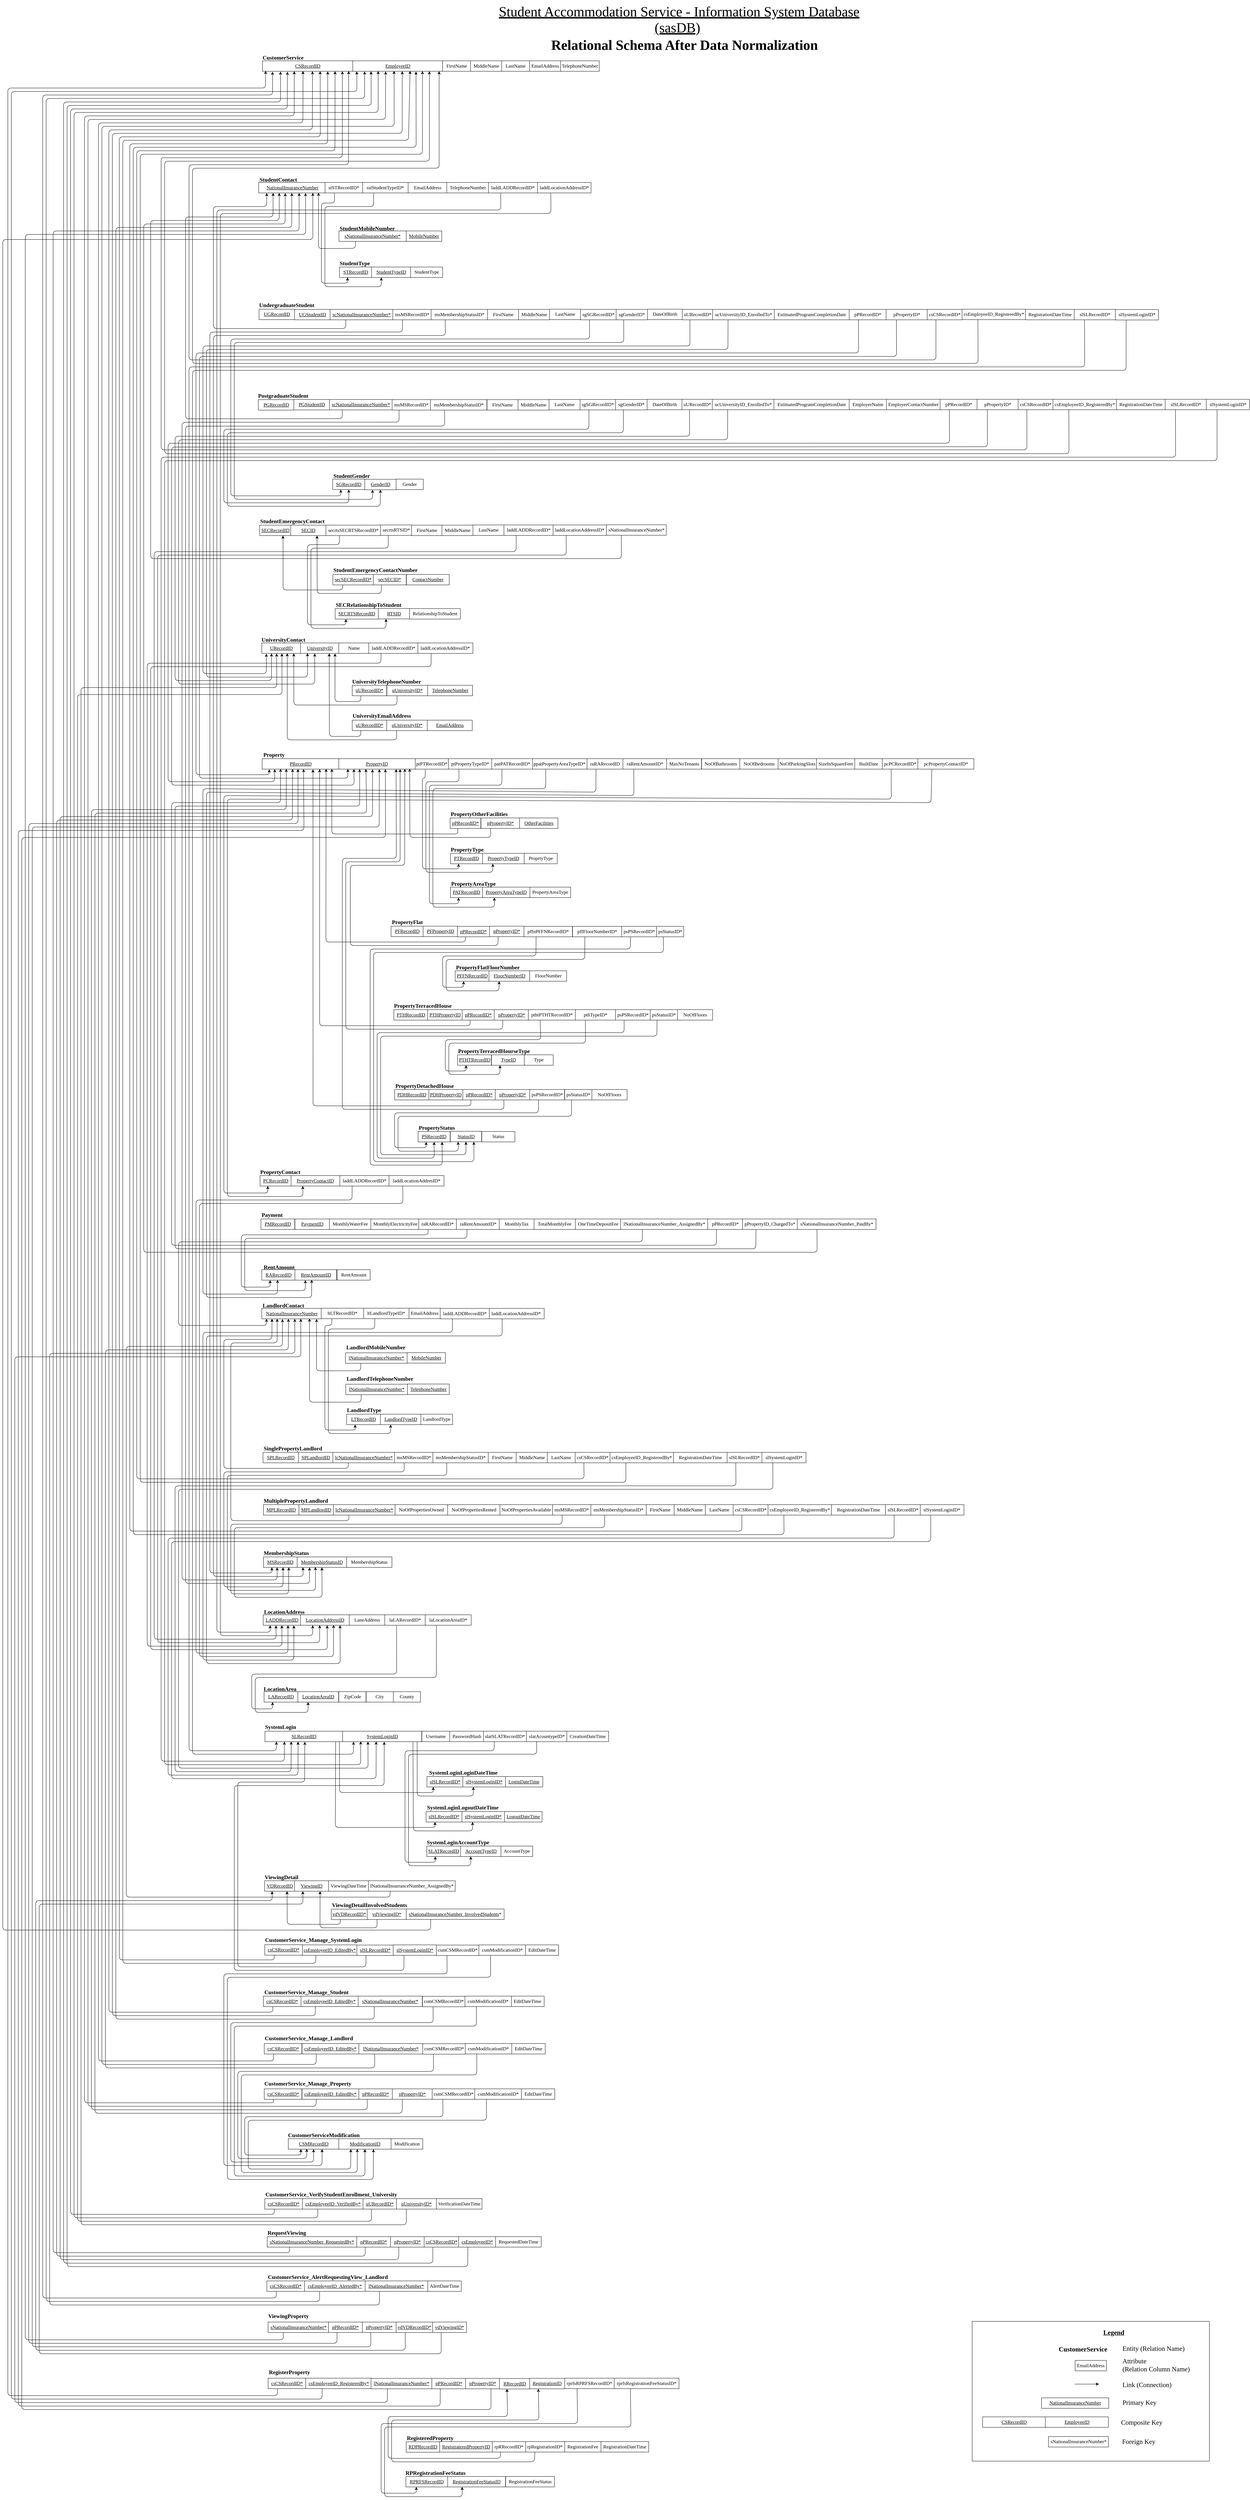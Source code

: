 <mxfile version="12.2.2" type="device" pages="1"><diagram id="bx-ZTYG9bVRK6xC262lA" name="Page-1"><mxGraphModel dx="1373" dy="691" grid="1" gridSize="10" guides="1" tooltips="1" connect="1" arrows="1" fold="1" page="1" pageScale="1" pageWidth="3700" pageHeight="7250" math="0" shadow="0"><root><mxCell id="0"/><mxCell id="1" parent="0"/><mxCell id="vnGXPx8kNBXstjsM0VEq-1" value="&lt;u&gt;EmployeeID&lt;/u&gt;" style="rounded=0;whiteSpace=wrap;html=1;fontSize=14;fontFamily=Times New Roman;" parent="1" vertex="1"><mxGeometry x="1054.5" y="217.5" width="258" height="30" as="geometry"/></mxCell><mxCell id="vnGXPx8kNBXstjsM0VEq-2" value="&lt;font face=&quot;Times New Roman&quot;&gt;CustomerService&lt;/font&gt;" style="text;html=1;resizable=0;points=[];autosize=1;align=left;verticalAlign=top;spacingTop=-4;fontSize=16;fontStyle=1" parent="1" vertex="1"><mxGeometry x="793.5" y="195.5" width="130" height="20" as="geometry"/></mxCell><mxCell id="vnGXPx8kNBXstjsM0VEq-3" value="FirstName" style="rounded=0;whiteSpace=wrap;html=1;fontSize=14;fontFamily=Times New Roman;" parent="1" vertex="1"><mxGeometry x="1312.5" y="217.5" width="80" height="30" as="geometry"/></mxCell><mxCell id="vnGXPx8kNBXstjsM0VEq-4" value="MiddleName" style="rounded=0;whiteSpace=wrap;html=1;fontSize=14;fontFamily=Times New Roman;" parent="1" vertex="1"><mxGeometry x="1392.5" y="217.5" width="90" height="30" as="geometry"/></mxCell><mxCell id="vnGXPx8kNBXstjsM0VEq-5" value="LastName" style="rounded=0;whiteSpace=wrap;html=1;fontSize=14;fontFamily=Times New Roman;" parent="1" vertex="1"><mxGeometry x="1482" y="217.5" width="80" height="30" as="geometry"/></mxCell><mxCell id="vnGXPx8kNBXstjsM0VEq-6" value="EmailAddress" style="rounded=0;whiteSpace=wrap;html=1;fontSize=14;fontFamily=Times New Roman;" parent="1" vertex="1"><mxGeometry x="1562" y="217.5" width="90" height="30" as="geometry"/></mxCell><mxCell id="vnGXPx8kNBXstjsM0VEq-7" value="TelephoneNumber" style="rounded=0;whiteSpace=wrap;html=1;fontSize=14;fontFamily=Times New Roman;" parent="1" vertex="1"><mxGeometry x="1651" y="217.5" width="111" height="30" as="geometry"/></mxCell><mxCell id="vnGXPx8kNBXstjsM0VEq-8" value="CSRecordID" style="rounded=0;whiteSpace=wrap;html=1;fontSize=14;fontFamily=Times New Roman;fontStyle=4" parent="1" vertex="1"><mxGeometry x="795.5" y="217.5" width="259" height="30" as="geometry"/></mxCell><mxCell id="vnGXPx8kNBXstjsM0VEq-9" value="&lt;font style=&quot;font-size: 16px&quot; face=&quot;Times New Roman&quot;&gt;StudentContact&lt;/font&gt;" style="text;html=1;resizable=0;points=[];autosize=1;align=left;verticalAlign=top;spacingTop=-4;fontSize=16;fontStyle=1" parent="1" vertex="1"><mxGeometry x="784.5" y="545.5" width="110" height="20" as="geometry"/></mxCell><mxCell id="vnGXPx8kNBXstjsM0VEq-10" value="&lt;u&gt;NationalInsuranceNumber&lt;/u&gt;" style="rounded=0;whiteSpace=wrap;html=1;fontSize=14;fontFamily=Times New Roman;" parent="1" vertex="1"><mxGeometry x="784.5" y="566.5" width="193" height="30" as="geometry"/></mxCell><mxCell id="vnGXPx8kNBXstjsM0VEq-11" value="TelephoneNumber" style="rounded=0;whiteSpace=wrap;html=1;fontSize=14;fontFamily=Times New Roman;" parent="1" vertex="1"><mxGeometry x="1324.5" y="566.5" width="120" height="30" as="geometry"/></mxCell><mxCell id="vnGXPx8kNBXstjsM0VEq-12" value="laddLocationAddressID*" style="rounded=0;whiteSpace=wrap;html=1;fontSize=14;fontFamily=Times New Roman;" parent="1" vertex="1"><mxGeometry x="1584.5" y="566.5" width="154" height="30" as="geometry"/></mxCell><mxCell id="vnGXPx8kNBXstjsM0VEq-13" value="sstStudentTypeID*" style="rounded=0;whiteSpace=wrap;html=1;fontSize=14;fontFamily=Times New Roman;" parent="1" vertex="1"><mxGeometry x="1081.5" y="566.5" width="132" height="30" as="geometry"/></mxCell><mxCell id="vnGXPx8kNBXstjsM0VEq-14" value="stSTRecordID*" style="rounded=0;whiteSpace=wrap;html=1;fontSize=14;fontFamily=Times New Roman;" parent="1" vertex="1"><mxGeometry x="975" y="566.5" width="108" height="30" as="geometry"/></mxCell><mxCell id="vnGXPx8kNBXstjsM0VEq-15" value="laddLADDRecordID*" style="rounded=0;whiteSpace=wrap;html=1;fontSize=14;fontFamily=Times New Roman;" parent="1" vertex="1"><mxGeometry x="1444" y="566.5" width="141" height="30" as="geometry"/></mxCell><mxCell id="vnGXPx8kNBXstjsM0VEq-16" value="&lt;font style=&quot;font-size: 16px&quot; face=&quot;Times New Roman&quot;&gt;StudentMobileNumber&lt;/font&gt;" style="text;html=1;resizable=0;points=[];autosize=1;align=left;verticalAlign=top;spacingTop=-4;fontSize=16;fontStyle=1" parent="1" vertex="1"><mxGeometry x="1015" y="685.5" width="160" height="20" as="geometry"/></mxCell><mxCell id="vnGXPx8kNBXstjsM0VEq-17" value="&lt;u&gt;sNationalInsuranceNumber*&lt;/u&gt;" style="rounded=0;whiteSpace=wrap;html=1;fontSize=14;fontFamily=Times New Roman;" parent="1" vertex="1"><mxGeometry x="1015" y="705.5" width="193" height="30" as="geometry"/></mxCell><mxCell id="vnGXPx8kNBXstjsM0VEq-18" value="&lt;u&gt;MobileNumber&lt;/u&gt;" style="rounded=0;whiteSpace=wrap;html=1;fontSize=14;fontFamily=Times New Roman;" parent="1" vertex="1"><mxGeometry x="1208" y="705.5" width="102" height="30" as="geometry"/></mxCell><mxCell id="vnGXPx8kNBXstjsM0VEq-19" value="" style="endArrow=classic;html=1;entryX=0.891;entryY=0.981;entryDx=0;entryDy=0;entryPerimeter=0;exitX=0.25;exitY=1;exitDx=0;exitDy=0;" parent="1" target="vnGXPx8kNBXstjsM0VEq-10" edge="1"><mxGeometry width="50" height="50" relative="1" as="geometry"><mxPoint x="1062.25" y="735.5" as="sourcePoint"/><mxPoint x="954.498" y="595.51" as="targetPoint"/><Array as="points"><mxPoint x="1062.5" y="755.5"/><mxPoint x="956" y="756"/></Array></mxGeometry></mxCell><mxCell id="vnGXPx8kNBXstjsM0VEq-20" value="FirstName" style="rounded=0;whiteSpace=wrap;html=1;fontSize=14;fontFamily=Times New Roman;" parent="1" vertex="1"><mxGeometry x="1441.5" y="930.5" width="89" height="30" as="geometry"/></mxCell><mxCell id="vnGXPx8kNBXstjsM0VEq-21" value="MiddleName" style="rounded=0;whiteSpace=wrap;html=1;fontSize=14;fontFamily=Times New Roman;" parent="1" vertex="1"><mxGeometry x="1530.5" y="930.5" width="89" height="30" as="geometry"/></mxCell><mxCell id="vnGXPx8kNBXstjsM0VEq-22" value="LastName" style="rounded=0;whiteSpace=wrap;html=1;fontSize=14;fontFamily=Times New Roman;" parent="1" vertex="1"><mxGeometry x="1619.5" y="930" width="89" height="30" as="geometry"/></mxCell><mxCell id="vnGXPx8kNBXstjsM0VEq-23" value="DateOfBirth" style="rounded=0;whiteSpace=wrap;html=1;fontSize=14;fontFamily=Times New Roman;" parent="1" vertex="1"><mxGeometry x="1900.5" y="930" width="100" height="30" as="geometry"/></mxCell><mxCell id="vnGXPx8kNBXstjsM0VEq-24" value="EstimatedProgramCompletionDate" style="rounded=0;whiteSpace=wrap;html=1;fontSize=14;fontFamily=Times New Roman;" parent="1" vertex="1"><mxGeometry x="2263.5" y="930.5" width="216" height="30" as="geometry"/></mxCell><mxCell id="vnGXPx8kNBXstjsM0VEq-25" value="msMembershipStatusID*" style="rounded=0;whiteSpace=wrap;html=1;fontSize=14;fontFamily=Times New Roman;" parent="1" vertex="1"><mxGeometry x="1277.5" y="1189.5" width="162" height="30" as="geometry"/></mxCell><mxCell id="vnGXPx8kNBXstjsM0VEq-26" value="ucUniversityID_EnrolledTo*" style="rounded=0;whiteSpace=wrap;html=1;fontSize=14;fontFamily=Times New Roman;" parent="1" vertex="1"><mxGeometry x="2086.5" y="1188.5" width="177" height="30" as="geometry"/></mxCell><mxCell id="vnGXPx8kNBXstjsM0VEq-27" value="csEmployeeID_RegisteredBy*" style="rounded=0;whiteSpace=wrap;html=1;fontSize=14;fontFamily=Times New Roman;" parent="1" vertex="1"><mxGeometry x="2803.5" y="930" width="182" height="30" as="geometry"/></mxCell><mxCell id="vnGXPx8kNBXstjsM0VEq-28" value="RegistrationDateTime" style="rounded=0;whiteSpace=wrap;html=1;fontSize=14;fontFamily=Times New Roman;" parent="1" vertex="1"><mxGeometry x="2985.5" y="930.5" width="140" height="30" as="geometry"/></mxCell><mxCell id="vnGXPx8kNBXstjsM0VEq-29" value="slSystemLoginID*" style="rounded=0;whiteSpace=wrap;html=1;fontSize=14;fontFamily=Times New Roman;" parent="1" vertex="1"><mxGeometry x="3243.5" y="931" width="124" height="30" as="geometry"/></mxCell><mxCell id="vnGXPx8kNBXstjsM0VEq-30" value="sgGenderID*" style="rounded=0;whiteSpace=wrap;html=1;fontSize=14;fontFamily=Times New Roman;" parent="1" vertex="1"><mxGeometry x="1809.5" y="930.5" width="91" height="30" as="geometry"/></mxCell><mxCell id="vnGXPx8kNBXstjsM0VEq-31" value="EmployerName" style="rounded=0;whiteSpace=wrap;html=1;fontSize=14;fontFamily=Times New Roman;" parent="1" vertex="1"><mxGeometry x="2479.5" y="1188.5" width="107" height="30" as="geometry"/></mxCell><mxCell id="vnGXPx8kNBXstjsM0VEq-32" value="EmployerContactNumber" style="rounded=0;whiteSpace=wrap;html=1;fontSize=14;fontFamily=Times New Roman;" parent="1" vertex="1"><mxGeometry x="2586.5" y="1188.5" width="154" height="30" as="geometry"/></mxCell><mxCell id="vnGXPx8kNBXstjsM0VEq-33" value="&lt;font style=&quot;font-size: 16px&quot; face=&quot;Times New Roman&quot;&gt;UndergraduateStudent&lt;/font&gt;" style="text;html=1;resizable=0;points=[];autosize=1;align=left;verticalAlign=top;spacingTop=-4;fontSize=16;fontStyle=1" parent="1" vertex="1"><mxGeometry x="783.5" y="905.5" width="160" height="20" as="geometry"/></mxCell><mxCell id="vnGXPx8kNBXstjsM0VEq-34" value="&lt;u&gt;UGStudentID&lt;/u&gt;" style="rounded=0;whiteSpace=wrap;html=1;fontSize=14;fontFamily=Times New Roman;" parent="1" vertex="1"><mxGeometry x="887.5" y="930.5" width="102" height="30" as="geometry"/></mxCell><mxCell id="vnGXPx8kNBXstjsM0VEq-35" value="&lt;span&gt;scNationalInsuranceNumber*&lt;/span&gt;" style="rounded=0;whiteSpace=wrap;html=1;fontSize=14;fontFamily=Times New Roman;fontStyle=4" parent="1" vertex="1"><mxGeometry x="989.5" y="930.5" width="180" height="30" as="geometry"/></mxCell><mxCell id="vnGXPx8kNBXstjsM0VEq-36" value="&lt;font style=&quot;font-size: 16px&quot; face=&quot;Times New Roman&quot;&gt;PostgraduateStudent&lt;/font&gt;" style="text;html=1;resizable=0;points=[];autosize=1;align=left;verticalAlign=top;spacingTop=-4;fontSize=16;fontStyle=1" parent="1" vertex="1"><mxGeometry x="780.5" y="1165.5" width="150" height="20" as="geometry"/></mxCell><mxCell id="vnGXPx8kNBXstjsM0VEq-37" value="&lt;u&gt;PGStudentID&lt;/u&gt;" style="rounded=0;whiteSpace=wrap;html=1;fontSize=14;fontFamily=Times New Roman;" parent="1" vertex="1"><mxGeometry x="885.5" y="1189" width="102" height="30" as="geometry"/></mxCell><mxCell id="vnGXPx8kNBXstjsM0VEq-38" value="&lt;span&gt;scNationalInsuranceNumber*&lt;/span&gt;" style="rounded=0;whiteSpace=wrap;html=1;fontSize=14;fontFamily=Times New Roman;fontStyle=4" parent="1" vertex="1"><mxGeometry x="987.5" y="1189" width="180" height="30" as="geometry"/></mxCell><mxCell id="vnGXPx8kNBXstjsM0VEq-39" value="FirstName" style="rounded=0;whiteSpace=wrap;html=1;fontSize=14;fontFamily=Times New Roman;" parent="1" vertex="1"><mxGeometry x="1440" y="1189.5" width="89" height="30" as="geometry"/></mxCell><mxCell id="vnGXPx8kNBXstjsM0VEq-40" value="MiddleName" style="rounded=0;whiteSpace=wrap;html=1;fontSize=14;fontFamily=Times New Roman;" parent="1" vertex="1"><mxGeometry x="1529" y="1189.5" width="89" height="30" as="geometry"/></mxCell><mxCell id="vnGXPx8kNBXstjsM0VEq-41" value="LastName" style="rounded=0;whiteSpace=wrap;html=1;fontSize=14;fontFamily=Times New Roman;" parent="1" vertex="1"><mxGeometry x="1618" y="1189" width="89" height="30" as="geometry"/></mxCell><mxCell id="vnGXPx8kNBXstjsM0VEq-42" value="DateOfBirth" style="rounded=0;whiteSpace=wrap;html=1;fontSize=14;fontFamily=Times New Roman;" parent="1" vertex="1"><mxGeometry x="1899.5" y="1188.5" width="100" height="30" as="geometry"/></mxCell><mxCell id="vnGXPx8kNBXstjsM0VEq-43" value="sgGenderID*" style="rounded=0;whiteSpace=wrap;html=1;fontSize=14;fontFamily=Times New Roman;" parent="1" vertex="1"><mxGeometry x="1808.5" y="1189" width="91" height="30" as="geometry"/></mxCell><mxCell id="vnGXPx8kNBXstjsM0VEq-44" value="msMembershipStatusID*" style="rounded=0;whiteSpace=wrap;html=1;fontSize=14;fontFamily=Times New Roman;" parent="1" vertex="1"><mxGeometry x="1279.5" y="930.5" width="162" height="30" as="geometry"/></mxCell><mxCell id="vnGXPx8kNBXstjsM0VEq-45" value="ucUniversityID_EnrolledTo*" style="rounded=0;whiteSpace=wrap;html=1;fontSize=14;fontFamily=Times New Roman;" parent="1" vertex="1"><mxGeometry x="2087.5" y="930.5" width="177" height="30" as="geometry"/></mxCell><mxCell id="vnGXPx8kNBXstjsM0VEq-46" value="EstimatedProgramCompletionDate" style="rounded=0;whiteSpace=wrap;html=1;fontSize=14;fontFamily=Times New Roman;" parent="1" vertex="1"><mxGeometry x="2263.5" y="1188.5" width="216" height="30" as="geometry"/></mxCell><mxCell id="vnGXPx8kNBXstjsM0VEq-47" value="csEmployeeID_RegisteredBy*" style="rounded=0;whiteSpace=wrap;html=1;fontSize=14;fontFamily=Times New Roman;" parent="1" vertex="1"><mxGeometry x="3064.5" y="1188.5" width="182" height="30" as="geometry"/></mxCell><mxCell id="vnGXPx8kNBXstjsM0VEq-48" value="RegistrationDateTime" style="rounded=0;whiteSpace=wrap;html=1;fontSize=14;fontFamily=Times New Roman;" parent="1" vertex="1"><mxGeometry x="3246.5" y="1188.5" width="140" height="30" as="geometry"/></mxCell><mxCell id="vnGXPx8kNBXstjsM0VEq-49" value="slSystemLoginID*" style="rounded=0;whiteSpace=wrap;html=1;fontSize=14;fontFamily=Times New Roman;" parent="1" vertex="1"><mxGeometry x="3504.5" y="1188.5" width="124" height="30" as="geometry"/></mxCell><mxCell id="vnGXPx8kNBXstjsM0VEq-50" value="pPropertyID*" style="rounded=0;whiteSpace=wrap;html=1;fontSize=14;fontFamily=Times New Roman;" parent="1" vertex="1"><mxGeometry x="2846.5" y="1188.5" width="118" height="30" as="geometry"/></mxCell><mxCell id="vnGXPx8kNBXstjsM0VEq-51" value="pPropertyID*" style="rounded=0;whiteSpace=wrap;html=1;fontSize=14;fontFamily=Times New Roman;" parent="1" vertex="1"><mxGeometry x="2585.5" y="930.5" width="118" height="30" as="geometry"/></mxCell><mxCell id="vnGXPx8kNBXstjsM0VEq-52" value="PGRecordID" style="rounded=0;whiteSpace=wrap;html=1;fontSize=14;fontFamily=Times New Roman;fontStyle=4" parent="1" vertex="1"><mxGeometry x="783.5" y="1189.5" width="102" height="30" as="geometry"/></mxCell><mxCell id="vnGXPx8kNBXstjsM0VEq-53" value="UGRecordID" style="rounded=0;whiteSpace=wrap;html=1;fontSize=14;fontFamily=Times New Roman;fontStyle=4" parent="1" vertex="1"><mxGeometry x="785.5" y="930" width="102" height="30" as="geometry"/></mxCell><mxCell id="vnGXPx8kNBXstjsM0VEq-54" value="msMSRecordID*" style="rounded=0;whiteSpace=wrap;html=1;fontSize=14;fontFamily=Times New Roman;fontStyle=0" parent="1" vertex="1"><mxGeometry x="1169.5" y="930.5" width="110" height="30" as="geometry"/></mxCell><mxCell id="vnGXPx8kNBXstjsM0VEq-55" value="msMSRecordID*" style="rounded=0;whiteSpace=wrap;html=1;fontSize=14;fontFamily=Times New Roman;fontStyle=0" parent="1" vertex="1"><mxGeometry x="1167.5" y="1189.5" width="110" height="30" as="geometry"/></mxCell><mxCell id="vnGXPx8kNBXstjsM0VEq-56" value="&lt;span&gt;sgSGRecordID*&lt;/span&gt;" style="rounded=0;whiteSpace=wrap;html=1;fontSize=14;fontFamily=Times New Roman;" parent="1" vertex="1"><mxGeometry x="1707" y="1189" width="102" height="30" as="geometry"/></mxCell><mxCell id="vnGXPx8kNBXstjsM0VEq-57" value="&lt;span&gt;sgSGRecordID*&lt;/span&gt;" style="rounded=0;whiteSpace=wrap;html=1;fontSize=14;fontFamily=Times New Roman;" parent="1" vertex="1"><mxGeometry x="1708.5" y="930.5" width="102" height="30" as="geometry"/></mxCell><mxCell id="vnGXPx8kNBXstjsM0VEq-58" value="uURecordID*" style="rounded=0;whiteSpace=wrap;html=1;fontSize=14;fontFamily=Times New Roman;" parent="1" vertex="1"><mxGeometry x="1999.5" y="1188.5" width="87" height="30" as="geometry"/></mxCell><mxCell id="vnGXPx8kNBXstjsM0VEq-59" value="uURecordID*" style="rounded=0;whiteSpace=wrap;html=1;fontSize=14;fontFamily=Times New Roman;" parent="1" vertex="1"><mxGeometry x="2000.5" y="930.5" width="87" height="30" as="geometry"/></mxCell><mxCell id="vnGXPx8kNBXstjsM0VEq-60" value="csCSRecordID*" style="rounded=0;whiteSpace=wrap;html=1;fontSize=14;fontFamily=Times New Roman;" parent="1" vertex="1"><mxGeometry x="2964.5" y="1188.5" width="100" height="30" as="geometry"/></mxCell><mxCell id="vnGXPx8kNBXstjsM0VEq-61" value="pPRecordID*" style="rounded=0;whiteSpace=wrap;html=1;fontSize=14;fontFamily=Times New Roman;" parent="1" vertex="1"><mxGeometry x="2740.5" y="1188.5" width="106" height="30" as="geometry"/></mxCell><mxCell id="vnGXPx8kNBXstjsM0VEq-62" value="slSLRecordID*" style="rounded=0;whiteSpace=wrap;html=1;fontSize=14;fontFamily=Times New Roman;" parent="1" vertex="1"><mxGeometry x="3386.5" y="1188.5" width="118" height="30" as="geometry"/></mxCell><mxCell id="vnGXPx8kNBXstjsM0VEq-63" value="csCSRecordID*" style="rounded=0;whiteSpace=wrap;html=1;fontSize=14;fontFamily=Times New Roman;" parent="1" vertex="1"><mxGeometry x="2703.5" y="930.5" width="100" height="30" as="geometry"/></mxCell><mxCell id="vnGXPx8kNBXstjsM0VEq-64" value="pPRecordID*" style="rounded=0;whiteSpace=wrap;html=1;fontSize=14;fontFamily=Times New Roman;" parent="1" vertex="1"><mxGeometry x="2479.5" y="930.5" width="106" height="30" as="geometry"/></mxCell><mxCell id="vnGXPx8kNBXstjsM0VEq-65" value="slSLRecordID*" style="rounded=0;whiteSpace=wrap;html=1;fontSize=14;fontFamily=Times New Roman;" parent="1" vertex="1"><mxGeometry x="3125.5" y="930.5" width="118" height="30" as="geometry"/></mxCell><mxCell id="vnGXPx8kNBXstjsM0VEq-66" value="" style="endArrow=classic;html=1;exitX=0.25;exitY=1;exitDx=0;exitDy=0;entryX=0.12;entryY=1.01;entryDx=0;entryDy=0;entryPerimeter=0;" parent="1" source="vnGXPx8kNBXstjsM0VEq-35" target="vnGXPx8kNBXstjsM0VEq-10" edge="1"><mxGeometry width="50" height="50" relative="1" as="geometry"><mxPoint x="760.5" y="1045.5" as="sourcePoint"/><mxPoint x="780.5" y="985.5" as="targetPoint"/><Array as="points"><mxPoint x="1034.5" y="985.5"/><mxPoint x="654.5" y="985.5"/><mxPoint x="654.5" y="635.5"/><mxPoint x="807.5" y="635.5"/></Array></mxGeometry></mxCell><mxCell id="vnGXPx8kNBXstjsM0VEq-67" value="" style="endArrow=classic;html=1;exitX=0.25;exitY=1;exitDx=0;exitDy=0;entryX=0.25;entryY=1;entryDx=0;entryDy=0;" parent="1" source="vnGXPx8kNBXstjsM0VEq-54" target="vnGXPx8kNBXstjsM0VEq-389" edge="1"><mxGeometry width="50" height="50" relative="1" as="geometry"><mxPoint x="770.5" y="1065.5" as="sourcePoint"/><mxPoint x="644.5" y="4635.5" as="targetPoint"/><Array as="points"><mxPoint x="1197.5" y="995.5"/><mxPoint x="644.5" y="995.5"/><mxPoint x="644.5" y="4555.5"/><mxPoint x="822.5" y="4555.5"/></Array></mxGeometry></mxCell><mxCell id="vnGXPx8kNBXstjsM0VEq-68" value="" style="endArrow=classic;html=1;exitX=0.25;exitY=1;exitDx=0;exitDy=0;entryX=0.116;entryY=0.992;entryDx=0;entryDy=0;entryPerimeter=0;" parent="1" source="vnGXPx8kNBXstjsM0VEq-44" target="vnGXPx8kNBXstjsM0VEq-387" edge="1"><mxGeometry width="50" height="50" relative="1" as="geometry"><mxPoint x="740.5" y="1075.5" as="sourcePoint"/><mxPoint x="934.5" y="4555.5" as="targetPoint"/><Array as="points"><mxPoint x="1320.5" y="1005.5"/><mxPoint x="654.5" y="1005.5"/><mxPoint x="654.5" y="4565.5"/><mxPoint x="912.5" y="4565.5"/></Array></mxGeometry></mxCell><mxCell id="vnGXPx8kNBXstjsM0VEq-69" value="" style="endArrow=classic;html=1;exitX=0.25;exitY=1;exitDx=0;exitDy=0;entryX=0.25;entryY=1;entryDx=0;entryDy=0;" parent="1" source="vnGXPx8kNBXstjsM0VEq-57" target="vnGXPx8kNBXstjsM0VEq-107" edge="1"><mxGeometry width="50" height="50" relative="1" as="geometry"><mxPoint x="1230.5" y="1075.5" as="sourcePoint"/><mxPoint x="780.5" y="1015.5" as="targetPoint"/><Array as="points"><mxPoint x="1734.5" y="1015.5"/><mxPoint x="704.5" y="1015.5"/><mxPoint x="704.5" y="1465.5"/><mxPoint x="1020.5" y="1465.5"/></Array></mxGeometry></mxCell><mxCell id="vnGXPx8kNBXstjsM0VEq-70" value="" style="endArrow=classic;html=1;exitX=0.25;exitY=1;exitDx=0;exitDy=0;entryX=0.25;entryY=1;entryDx=0;entryDy=0;" parent="1" source="vnGXPx8kNBXstjsM0VEq-30" target="vnGXPx8kNBXstjsM0VEq-104" edge="1"><mxGeometry width="50" height="50" relative="1" as="geometry"><mxPoint x="1320.5" y="1095.5" as="sourcePoint"/><mxPoint x="779.121" y="1025.5" as="targetPoint"/><Array as="points"><mxPoint x="1832.5" y="1025.5"/><mxPoint x="714.5" y="1025.5"/><mxPoint x="714.5" y="1475.5"/><mxPoint x="1111.5" y="1475.5"/></Array></mxGeometry></mxCell><mxCell id="vnGXPx8kNBXstjsM0VEq-71" value="" style="endArrow=classic;html=1;exitX=0.25;exitY=1;exitDx=0;exitDy=0;entryX=0.117;entryY=1.028;entryDx=0;entryDy=0;entryPerimeter=0;" parent="1" source="vnGXPx8kNBXstjsM0VEq-59" target="vnGXPx8kNBXstjsM0VEq-150" edge="1"><mxGeometry width="50" height="50" relative="1" as="geometry"><mxPoint x="1830.5" y="1085.5" as="sourcePoint"/><mxPoint x="624.5" y="1995.5" as="targetPoint"/><Array as="points"><mxPoint x="2022.5" y="1035.5"/><mxPoint x="624.5" y="1035.5"/><mxPoint x="624.5" y="1975.5"/><mxPoint x="806.5" y="1975.5"/></Array></mxGeometry></mxCell><mxCell id="vnGXPx8kNBXstjsM0VEq-72" value="" style="endArrow=classic;html=1;exitX=0.25;exitY=1;exitDx=0;exitDy=0;entryX=0.182;entryY=0.982;entryDx=0;entryDy=0;entryPerimeter=0;" parent="1" source="vnGXPx8kNBXstjsM0VEq-45" target="vnGXPx8kNBXstjsM0VEq-145" edge="1"><mxGeometry width="50" height="50" relative="1" as="geometry"><mxPoint x="1770.5" y="1125.5" as="sourcePoint"/><mxPoint x="924.5" y="1935.5" as="targetPoint"/><Array as="points"><mxPoint x="2131.5" y="1045.5"/><mxPoint x="634.5" y="1045.5"/><mxPoint x="634.5" y="1985.5"/><mxPoint x="924.5" y="1985.5"/></Array></mxGeometry></mxCell><mxCell id="vnGXPx8kNBXstjsM0VEq-73" value="" style="endArrow=classic;html=1;exitX=0.25;exitY=1;exitDx=0;exitDy=0;entryX=0.093;entryY=1.016;entryDx=0;entryDy=0;entryPerimeter=0;" parent="1" source="vnGXPx8kNBXstjsM0VEq-64" target="vnGXPx8kNBXstjsM0VEq-179" edge="1"><mxGeometry width="50" height="50" relative="1" as="geometry"><mxPoint x="2290.5" y="1055.5" as="sourcePoint"/><mxPoint x="604.5" y="2305.5" as="targetPoint"/><Array as="points"><mxPoint x="2506.5" y="1055.5"/><mxPoint x="604.5" y="1055.5"/><mxPoint x="604.5" y="2265.5"/><mxPoint x="814.5" y="2265.5"/></Array></mxGeometry></mxCell><mxCell id="vnGXPx8kNBXstjsM0VEq-74" value="" style="endArrow=classic;html=1;exitX=0.25;exitY=1;exitDx=0;exitDy=0;entryX=0.121;entryY=0.989;entryDx=0;entryDy=0;entryPerimeter=0;" parent="1" source="vnGXPx8kNBXstjsM0VEq-51" target="vnGXPx8kNBXstjsM0VEq-168" edge="1"><mxGeometry width="50" height="50" relative="1" as="geometry"><mxPoint x="2400.5" y="1065.5" as="sourcePoint"/><mxPoint x="614.5" y="2305.5" as="targetPoint"/><Array as="points"><mxPoint x="2615.5" y="1065.5"/><mxPoint x="614.5" y="1065.5"/><mxPoint x="614.5" y="2275.5"/><mxPoint x="1040.5" y="2275.5"/></Array></mxGeometry></mxCell><mxCell id="vnGXPx8kNBXstjsM0VEq-75" value="" style="endArrow=classic;html=1;exitX=0.25;exitY=1;exitDx=0;exitDy=0;entryX=0.955;entryY=0.979;entryDx=0;entryDy=0;entryPerimeter=0;" parent="1" source="vnGXPx8kNBXstjsM0VEq-63" target="vnGXPx8kNBXstjsM0VEq-8" edge="1"><mxGeometry width="50" height="50" relative="1" as="geometry"><mxPoint x="2800.5" y="1025.5" as="sourcePoint"/><mxPoint x="814.5" y="435.5" as="targetPoint"/><Array as="points"><mxPoint x="2728.5" y="1075.5"/><mxPoint x="584.5" y="1075.5"/><mxPoint x="584.5" y="515.5"/><mxPoint x="1042.5" y="515.5"/></Array></mxGeometry></mxCell><mxCell id="vnGXPx8kNBXstjsM0VEq-76" value="" style="endArrow=classic;html=1;exitX=0.25;exitY=1;exitDx=0;exitDy=0;entryX=0.961;entryY=0.995;entryDx=0;entryDy=0;entryPerimeter=0;" parent="1" source="vnGXPx8kNBXstjsM0VEq-27" target="vnGXPx8kNBXstjsM0VEq-1" edge="1"><mxGeometry width="50" height="50" relative="1" as="geometry"><mxPoint x="2853.5" y="985.5" as="sourcePoint"/><mxPoint x="784.5" y="385.5" as="targetPoint"/><Array as="points"><mxPoint x="2849.5" y="1085.5"/><mxPoint x="594.5" y="1085.5"/><mxPoint x="594.5" y="525.5"/><mxPoint x="1302.5" y="525.5"/></Array></mxGeometry></mxCell><mxCell id="vnGXPx8kNBXstjsM0VEq-77" value="" style="endArrow=classic;html=1;exitX=0.25;exitY=1;exitDx=0;exitDy=0;entryX=0.148;entryY=1;entryDx=0;entryDy=0;entryPerimeter=0;" parent="1" source="vnGXPx8kNBXstjsM0VEq-65" target="vnGXPx8kNBXstjsM0VEq-414" edge="1"><mxGeometry width="50" height="50" relative="1" as="geometry"><mxPoint x="2800.5" y="1055.5" as="sourcePoint"/><mxPoint x="584.5" y="5105.5" as="targetPoint"/><Array as="points"><mxPoint x="3155.5" y="1095.5"/><mxPoint x="584.5" y="1095.5"/><mxPoint x="584.5" y="5065.5"/><mxPoint x="835.5" y="5065.5"/></Array></mxGeometry></mxCell><mxCell id="vnGXPx8kNBXstjsM0VEq-78" value="" style="endArrow=classic;html=1;exitX=0.25;exitY=1;exitDx=0;exitDy=0;entryX=0.138;entryY=1;entryDx=0;entryDy=0;entryPerimeter=0;" parent="1" source="vnGXPx8kNBXstjsM0VEq-29" target="vnGXPx8kNBXstjsM0VEq-404" edge="1"><mxGeometry width="50" height="50" relative="1" as="geometry"><mxPoint x="2870.5" y="1025.5" as="sourcePoint"/><mxPoint x="1054.5" y="5040.5" as="targetPoint"/><Array as="points"><mxPoint x="3274.5" y="1105.5"/><mxPoint x="594.5" y="1105.5"/><mxPoint x="594.5" y="5075.5"/><mxPoint x="1056.5" y="5075.5"/></Array></mxGeometry></mxCell><mxCell id="vnGXPx8kNBXstjsM0VEq-79" value="" style="endArrow=classic;html=1;exitX=0.25;exitY=1;exitDx=0;exitDy=0;entryX=0.25;entryY=1;entryDx=0;entryDy=0;" parent="1" source="vnGXPx8kNBXstjsM0VEq-14" target="vnGXPx8kNBXstjsM0VEq-106" edge="1"><mxGeometry width="50" height="50" relative="1" as="geometry"><mxPoint x="764.5" y="695.5" as="sourcePoint"/><mxPoint x="784.5" y="625.5" as="targetPoint"/><Array as="points"><mxPoint x="1002.5" y="625.5"/><mxPoint x="964.5" y="625.5"/><mxPoint x="964.5" y="855.5"/><mxPoint x="1002.5" y="855.5"/><mxPoint x="1039.5" y="855.5"/></Array></mxGeometry></mxCell><mxCell id="vnGXPx8kNBXstjsM0VEq-80" value="" style="endArrow=classic;html=1;exitX=0.25;exitY=1;exitDx=0;exitDy=0;entryX=0.25;entryY=1;entryDx=0;entryDy=0;" parent="1" source="vnGXPx8kNBXstjsM0VEq-13" target="vnGXPx8kNBXstjsM0VEq-101" edge="1"><mxGeometry width="50" height="50" relative="1" as="geometry"><mxPoint x="774.5" y="715.5" as="sourcePoint"/><mxPoint x="784.5" y="635.5" as="targetPoint"/><Array as="points"><mxPoint x="1114.5" y="635.5"/><mxPoint x="974.5" y="635.5"/><mxPoint x="974.5" y="865.5"/><mxPoint x="1136.5" y="865.5"/></Array></mxGeometry></mxCell><mxCell id="vnGXPx8kNBXstjsM0VEq-81" value="" style="endArrow=classic;html=1;exitX=0.25;exitY=1;exitDx=0;exitDy=0;entryX=0.185;entryY=1.003;entryDx=0;entryDy=0;entryPerimeter=0;" parent="1" source="vnGXPx8kNBXstjsM0VEq-15" target="vnGXPx8kNBXstjsM0VEq-400" edge="1"><mxGeometry width="50" height="50" relative="1" as="geometry"><mxPoint x="1224.5" y="665.5" as="sourcePoint"/><mxPoint x="664.5" y="4766.333" as="targetPoint"/><Array as="points"><mxPoint x="1479.5" y="645.5"/><mxPoint x="664.5" y="645.5"/><mxPoint x="664.5" y="4725.5"/><mxPoint x="817.5" y="4725.5"/></Array></mxGeometry></mxCell><mxCell id="vnGXPx8kNBXstjsM0VEq-82" value="" style="endArrow=classic;html=1;exitX=0.25;exitY=1;exitDx=0;exitDy=0;entryX=0.25;entryY=1;entryDx=0;entryDy=0;" parent="1" source="vnGXPx8kNBXstjsM0VEq-12" target="vnGXPx8kNBXstjsM0VEq-397" edge="1"><mxGeometry width="50" height="50" relative="1" as="geometry"><mxPoint x="884.5" y="725.5" as="sourcePoint"/><mxPoint x="674.5" y="4735.5" as="targetPoint"/><Array as="points"><mxPoint x="1623.5" y="655.5"/><mxPoint x="674.5" y="655.5"/><mxPoint x="674.5" y="4735.5"/><mxPoint x="939.5" y="4735.5"/></Array></mxGeometry></mxCell><mxCell id="vnGXPx8kNBXstjsM0VEq-84" value="" style="endArrow=classic;html=1;entryX=0.215;entryY=0.999;entryDx=0;entryDy=0;entryPerimeter=0;" parent="1" target="vnGXPx8kNBXstjsM0VEq-10" edge="1"><mxGeometry width="50" height="50" relative="1" as="geometry"><mxPoint x="1024.5" y="1219.5" as="sourcePoint"/><mxPoint x="564.5" y="955.5" as="targetPoint"/><Array as="points"><mxPoint x="1024.5" y="1244"/><mxPoint x="574.5" y="1244.5"/><mxPoint x="574.5" y="665.5"/><mxPoint x="825.5" y="665.5"/></Array></mxGeometry></mxCell><mxCell id="vnGXPx8kNBXstjsM0VEq-86" value="" style="endArrow=classic;html=1;entryX=0.25;entryY=1;entryDx=0;entryDy=0;exitX=0.25;exitY=1;exitDx=0;exitDy=0;" parent="1" source="vnGXPx8kNBXstjsM0VEq-25" target="vnGXPx8kNBXstjsM0VEq-387" edge="1"><mxGeometry width="50" height="50" relative="1" as="geometry"><mxPoint x="1310.5" y="1149.5" as="sourcePoint"/><mxPoint x="574.5" y="4485.5" as="targetPoint"/><Array as="points"><mxPoint x="1318.5" y="1265.5"/><mxPoint x="574.5" y="1265.5"/><mxPoint x="574.5" y="4585.5"/><mxPoint x="930.5" y="4585.5"/></Array></mxGeometry></mxCell><mxCell id="vnGXPx8kNBXstjsM0VEq-87" value="" style="endArrow=classic;html=1;exitX=0.25;exitY=1;exitDx=0;exitDy=0;entryX=0.5;entryY=1;entryDx=0;entryDy=0;" parent="1" source="vnGXPx8kNBXstjsM0VEq-56" target="vnGXPx8kNBXstjsM0VEq-107" edge="1"><mxGeometry width="50" height="50" relative="1" as="geometry"><mxPoint x="1724.5" y="1219.5" as="sourcePoint"/><mxPoint x="770.5" y="1274" as="targetPoint"/><Array as="points"><mxPoint x="1732.5" y="1274.5"/><mxPoint x="684.5" y="1274.5"/><mxPoint x="684.5" y="1485.5"/><mxPoint x="1043.5" y="1485.5"/></Array></mxGeometry></mxCell><mxCell id="vnGXPx8kNBXstjsM0VEq-88" value="" style="endArrow=classic;html=1;exitX=0.25;exitY=1;exitDx=0;exitDy=0;entryX=0.5;entryY=1;entryDx=0;entryDy=0;" parent="1" source="vnGXPx8kNBXstjsM0VEq-43" target="vnGXPx8kNBXstjsM0VEq-104" edge="1"><mxGeometry width="50" height="50" relative="1" as="geometry"><mxPoint x="1822.25" y="1219" as="sourcePoint"/><mxPoint x="769.121" y="1284" as="targetPoint"/><Array as="points"><mxPoint x="1831.5" y="1284.5"/><mxPoint x="694.5" y="1284.5"/><mxPoint x="694.5" y="1495.5"/><mxPoint x="1133.5" y="1495.5"/></Array></mxGeometry></mxCell><mxCell id="vnGXPx8kNBXstjsM0VEq-89" value="" style="endArrow=classic;html=1;exitX=0.25;exitY=1;exitDx=0;exitDy=0;entryX=0.25;entryY=1;entryDx=0;entryDy=0;" parent="1" source="vnGXPx8kNBXstjsM0VEq-58" target="vnGXPx8kNBXstjsM0VEq-150" edge="1"><mxGeometry width="50" height="50" relative="1" as="geometry"><mxPoint x="2012.25" y="1219" as="sourcePoint"/><mxPoint x="544.5" y="1345.5" as="targetPoint"/><Array as="points"><mxPoint x="2021.5" y="1294.5"/><mxPoint x="544.5" y="1294.5"/><mxPoint x="544.5" y="1995.5"/><mxPoint x="821.5" y="1995.5"/></Array></mxGeometry></mxCell><mxCell id="vnGXPx8kNBXstjsM0VEq-90" value="" style="endArrow=classic;html=1;exitX=0.25;exitY=1;exitDx=0;exitDy=0;entryX=0.371;entryY=1.008;entryDx=0;entryDy=0;entryPerimeter=0;" parent="1" source="vnGXPx8kNBXstjsM0VEq-26" target="vnGXPx8kNBXstjsM0VEq-145" edge="1"><mxGeometry width="50" height="50" relative="1" as="geometry"><mxPoint x="2121.75" y="1219" as="sourcePoint"/><mxPoint x="944.5" y="1935.5" as="targetPoint"/><Array as="points"><mxPoint x="2130.5" y="1304.5"/><mxPoint x="554.5" y="1304.5"/><mxPoint x="554.5" y="2005.5"/><mxPoint x="945.5" y="2005.5"/></Array></mxGeometry></mxCell><mxCell id="vnGXPx8kNBXstjsM0VEq-91" value="" style="endArrow=classic;html=1;exitX=0.25;exitY=1;exitDx=0;exitDy=0;entryX=0.164;entryY=1.003;entryDx=0;entryDy=0;entryPerimeter=0;" parent="1" source="vnGXPx8kNBXstjsM0VEq-61" target="vnGXPx8kNBXstjsM0VEq-179" edge="1"><mxGeometry width="50" height="50" relative="1" as="geometry"><mxPoint x="2496" y="1219" as="sourcePoint"/><mxPoint x="524.5" y="1415.5" as="targetPoint"/><Array as="points"><mxPoint x="2767.5" y="1314.5"/><mxPoint x="524.5" y="1314.5"/><mxPoint x="524.5" y="2285.5"/><mxPoint x="830.5" y="2285.5"/></Array></mxGeometry></mxCell><mxCell id="vnGXPx8kNBXstjsM0VEq-92" value="" style="endArrow=classic;html=1;exitX=0.25;exitY=1;exitDx=0;exitDy=0;entryX=0.199;entryY=0.99;entryDx=0;entryDy=0;entryPerimeter=0;" parent="1" source="vnGXPx8kNBXstjsM0VEq-50" target="vnGXPx8kNBXstjsM0VEq-168" edge="1"><mxGeometry width="50" height="50" relative="1" as="geometry"><mxPoint x="2605" y="1219" as="sourcePoint"/><mxPoint x="534.5" y="3807.5" as="targetPoint"/><Array as="points"><mxPoint x="2876.5" y="1324.5"/><mxPoint x="534.5" y="1325.5"/><mxPoint x="534.5" y="2295.5"/><mxPoint x="1058.5" y="2295.5"/></Array></mxGeometry></mxCell><mxCell id="vnGXPx8kNBXstjsM0VEq-93" value="" style="endArrow=classic;html=1;exitX=0.25;exitY=1;exitDx=0;exitDy=0;entryX=0.885;entryY=0.995;entryDx=0;entryDy=0;entryPerimeter=0;" parent="1" source="vnGXPx8kNBXstjsM0VEq-60" target="vnGXPx8kNBXstjsM0VEq-8" edge="1"><mxGeometry width="50" height="50" relative="1" as="geometry"><mxPoint x="2767" y="1218.5" as="sourcePoint"/><mxPoint x="1014.5" y="265.5" as="targetPoint"/><Array as="points"><mxPoint x="2989.5" y="1333.5"/><mxPoint x="504.5" y="1333.5"/><mxPoint x="504.5" y="495.5"/><mxPoint x="514.5" y="495.5"/><mxPoint x="1024.5" y="495.5"/></Array></mxGeometry></mxCell><mxCell id="vnGXPx8kNBXstjsM0VEq-94" value="" style="endArrow=classic;html=1;exitX=0.25;exitY=1;exitDx=0;exitDy=0;entryX=0.853;entryY=0.995;entryDx=0;entryDy=0;entryPerimeter=0;" parent="1" source="vnGXPx8kNBXstjsM0VEq-47" target="vnGXPx8kNBXstjsM0VEq-1" edge="1"><mxGeometry width="50" height="50" relative="1" as="geometry"><mxPoint x="2839" y="1218.5" as="sourcePoint"/><mxPoint x="494.5" y="1195.5" as="targetPoint"/><Array as="points"><mxPoint x="3110.5" y="1344.5"/><mxPoint x="514.5" y="1344.5"/><mxPoint x="514.5" y="505.5"/><mxPoint x="1274.5" y="505.5"/></Array></mxGeometry></mxCell><mxCell id="vnGXPx8kNBXstjsM0VEq-95" value="" style="endArrow=classic;html=1;exitX=0.25;exitY=1;exitDx=0;exitDy=0;entryX=0.25;entryY=1;entryDx=0;entryDy=0;" parent="1" source="vnGXPx8kNBXstjsM0VEq-62" target="vnGXPx8kNBXstjsM0VEq-414" edge="1"><mxGeometry width="50" height="50" relative="1" as="geometry"><mxPoint x="3145" y="1219" as="sourcePoint"/><mxPoint x="504.5" y="1445.5" as="targetPoint"/><Array as="points"><mxPoint x="3416.5" y="1354.5"/><mxPoint x="504.5" y="1354.5"/><mxPoint x="504.5" y="5095.5"/><mxPoint x="858.5" y="5095.5"/></Array></mxGeometry></mxCell><mxCell id="vnGXPx8kNBXstjsM0VEq-96" value="" style="endArrow=classic;html=1;exitX=0.25;exitY=1;exitDx=0;exitDy=0;entryX=0.228;entryY=0.973;entryDx=0;entryDy=0;entryPerimeter=0;" parent="1" source="vnGXPx8kNBXstjsM0VEq-49" target="vnGXPx8kNBXstjsM0VEq-404" edge="1"><mxGeometry width="50" height="50" relative="1" as="geometry"><mxPoint x="3264.5" y="1219.5" as="sourcePoint"/><mxPoint x="514.5" y="5365.5" as="targetPoint"/><Array as="points"><mxPoint x="3535.5" y="1364.5"/><mxPoint x="514.5" y="1364.5"/><mxPoint x="514.5" y="5105.5"/><mxPoint x="1077.5" y="5105.5"/></Array></mxGeometry></mxCell><mxCell id="vnGXPx8kNBXstjsM0VEq-97" value="EmailAddress" style="rounded=0;whiteSpace=wrap;html=1;fontSize=14;fontFamily=Times New Roman;" parent="1" vertex="1"><mxGeometry x="1213.5" y="566.5" width="111" height="30" as="geometry"/></mxCell><mxCell id="vnGXPx8kNBXstjsM0VEq-100" value="&lt;font style=&quot;font-size: 16px&quot; face=&quot;Times New Roman&quot;&gt;StudentType&lt;/font&gt;" style="text;html=1;resizable=0;points=[];autosize=1;align=left;verticalAlign=top;spacingTop=-4;fontSize=16;fontStyle=1" parent="1" vertex="1"><mxGeometry x="1015" y="785.5" width="100" height="20" as="geometry"/></mxCell><mxCell id="vnGXPx8kNBXstjsM0VEq-101" value="&lt;u&gt;StudentTypeID&lt;/u&gt;" style="rounded=0;whiteSpace=wrap;html=1;fontSize=14;fontFamily=Times New Roman;" parent="1" vertex="1"><mxGeometry x="1108.5" y="809" width="112" height="30" as="geometry"/></mxCell><mxCell id="vnGXPx8kNBXstjsM0VEq-102" value="StudentType" style="rounded=0;whiteSpace=wrap;html=1;fontSize=14;fontFamily=Times New Roman;" parent="1" vertex="1"><mxGeometry x="1220.5" y="809" width="92" height="30" as="geometry"/></mxCell><mxCell id="vnGXPx8kNBXstjsM0VEq-103" value="&lt;font face=&quot;Times New Roman&quot;&gt;StudentGender&lt;/font&gt;" style="text;html=1;resizable=0;points=[];autosize=1;align=left;verticalAlign=top;spacingTop=-4;fontSize=16;fontStyle=1" parent="1" vertex="1"><mxGeometry x="997" y="1395.5" width="110" height="20" as="geometry"/></mxCell><mxCell id="vnGXPx8kNBXstjsM0VEq-104" value="&lt;u&gt;GenderID&lt;/u&gt;" style="rounded=0;whiteSpace=wrap;html=1;fontSize=14;fontFamily=Times New Roman;" parent="1" vertex="1"><mxGeometry x="1088.5" y="1418" width="91" height="30" as="geometry"/></mxCell><mxCell id="vnGXPx8kNBXstjsM0VEq-105" value="Gender" style="rounded=0;whiteSpace=wrap;html=1;fontSize=14;fontFamily=Times New Roman;" parent="1" vertex="1"><mxGeometry x="1179" y="1417.5" width="78" height="30" as="geometry"/></mxCell><mxCell id="vnGXPx8kNBXstjsM0VEq-106" value="STRecordID" style="rounded=0;whiteSpace=wrap;html=1;fontSize=14;fontFamily=Times New Roman;fontStyle=4" parent="1" vertex="1"><mxGeometry x="1016.5" y="809" width="92" height="30" as="geometry"/></mxCell><mxCell id="vnGXPx8kNBXstjsM0VEq-107" value="SGRecordID" style="rounded=0;whiteSpace=wrap;html=1;fontSize=14;fontFamily=Times New Roman;fontStyle=4" parent="1" vertex="1"><mxGeometry x="997" y="1417.5" width="92" height="30" as="geometry"/></mxCell><mxCell id="vnGXPx8kNBXstjsM0VEq-112" value="&lt;font style=&quot;font-size: 16px&quot; face=&quot;Times New Roman&quot;&gt;StudentEmergencyContact&lt;/font&gt;" style="text;html=1;resizable=0;points=[];autosize=1;align=left;verticalAlign=top;spacingTop=-4;fontSize=16;fontStyle=1" parent="1" vertex="1"><mxGeometry x="786.5" y="1525.5" width="190" height="20" as="geometry"/></mxCell><mxCell id="vnGXPx8kNBXstjsM0VEq-113" value="&lt;u&gt;SECID&lt;/u&gt;" style="rounded=0;whiteSpace=wrap;html=1;fontSize=14;fontFamily=Times New Roman;" parent="1" vertex="1"><mxGeometry x="875.5" y="1549.5" width="102" height="30" as="geometry"/></mxCell><mxCell id="vnGXPx8kNBXstjsM0VEq-114" value="FirstName" style="rounded=0;whiteSpace=wrap;html=1;fontSize=14;fontFamily=Times New Roman;" parent="1" vertex="1"><mxGeometry x="1222.5" y="1549.5" width="89" height="30" as="geometry"/></mxCell><mxCell id="vnGXPx8kNBXstjsM0VEq-115" value="MiddleName" style="rounded=0;whiteSpace=wrap;html=1;fontSize=14;fontFamily=Times New Roman;" parent="1" vertex="1"><mxGeometry x="1310.5" y="1549.5" width="89" height="30" as="geometry"/></mxCell><mxCell id="vnGXPx8kNBXstjsM0VEq-116" value="LastName" style="rounded=0;whiteSpace=wrap;html=1;fontSize=14;fontFamily=Times New Roman;" parent="1" vertex="1"><mxGeometry x="1399.5" y="1549" width="89" height="30" as="geometry"/></mxCell><mxCell id="vnGXPx8kNBXstjsM0VEq-117" value="sNationalInsuranceNumber*" style="rounded=0;whiteSpace=wrap;html=1;fontSize=14;fontFamily=Times New Roman;" parent="1" vertex="1"><mxGeometry x="1782.5" y="1548.5" width="172" height="30" as="geometry"/></mxCell><mxCell id="vnGXPx8kNBXstjsM0VEq-118" value="secrtsRTSID*" style="rounded=0;whiteSpace=wrap;html=1;fontSize=14;fontFamily=Times New Roman;" parent="1" vertex="1"><mxGeometry x="1134.5" y="1549" width="89" height="30" as="geometry"/></mxCell><mxCell id="vnGXPx8kNBXstjsM0VEq-119" value="laddLocationAddressID*" style="rounded=0;whiteSpace=wrap;html=1;fontSize=14;fontFamily=Times New Roman;" parent="1" vertex="1"><mxGeometry x="1628.5" y="1549" width="154" height="30" as="geometry"/></mxCell><mxCell id="vnGXPx8kNBXstjsM0VEq-120" value="&lt;u&gt;SECRecordID&lt;/u&gt;" style="rounded=0;whiteSpace=wrap;html=1;fontSize=14;fontFamily=Times New Roman;" parent="1" vertex="1"><mxGeometry x="787.5" y="1549.5" width="89" height="30" as="geometry"/></mxCell><mxCell id="vnGXPx8kNBXstjsM0VEq-121" value="&lt;span&gt;secrtsSECRTSRecordID*&lt;/span&gt;" style="rounded=0;whiteSpace=wrap;html=1;fontSize=14;fontFamily=Times New Roman;" parent="1" vertex="1"><mxGeometry x="977.5" y="1549.5" width="157" height="30" as="geometry"/></mxCell><mxCell id="vnGXPx8kNBXstjsM0VEq-122" value="laddLADDRecordID*" style="rounded=0;whiteSpace=wrap;html=1;fontSize=14;fontFamily=Times New Roman;" parent="1" vertex="1"><mxGeometry x="1488.5" y="1549" width="141" height="30" as="geometry"/></mxCell><mxCell id="vnGXPx8kNBXstjsM0VEq-123" value="" style="endArrow=classic;html=1;exitX=0.25;exitY=1;exitDx=0;exitDy=0;entryX=0.25;entryY=1;entryDx=0;entryDy=0;" parent="1" source="vnGXPx8kNBXstjsM0VEq-121" target="vnGXPx8kNBXstjsM0VEq-137" edge="1"><mxGeometry width="50" height="50" relative="1" as="geometry"><mxPoint x="924.5" y="1665.5" as="sourcePoint"/><mxPoint x="734.5" y="1605.5" as="targetPoint"/><Array as="points"><mxPoint x="1016.5" y="1605.5"/><mxPoint x="924.5" y="1605.5"/><mxPoint x="924.5" y="1835.5"/><mxPoint x="1034.5" y="1835.5"/></Array></mxGeometry></mxCell><mxCell id="vnGXPx8kNBXstjsM0VEq-124" value="" style="endArrow=classic;html=1;exitX=0.25;exitY=1;exitDx=0;exitDy=0;entryX=0.25;entryY=1;entryDx=0;entryDy=0;" parent="1" source="vnGXPx8kNBXstjsM0VEq-118" target="vnGXPx8kNBXstjsM0VEq-135" edge="1"><mxGeometry width="50" height="50" relative="1" as="geometry"><mxPoint x="794.5" y="1665.5" as="sourcePoint"/><mxPoint x="844.5" y="1615.5" as="targetPoint"/><Array as="points"><mxPoint x="1156.5" y="1615.5"/><mxPoint x="934.5" y="1615.5"/><mxPoint x="934.5" y="1845.5"/><mxPoint x="1150.5" y="1845.5"/></Array></mxGeometry></mxCell><mxCell id="vnGXPx8kNBXstjsM0VEq-125" value="" style="endArrow=classic;html=1;exitX=0.25;exitY=1;exitDx=0;exitDy=0;entryX=0.343;entryY=1.016;entryDx=0;entryDy=0;entryPerimeter=0;" parent="1" source="vnGXPx8kNBXstjsM0VEq-122" target="vnGXPx8kNBXstjsM0VEq-400" edge="1"><mxGeometry width="50" height="50" relative="1" as="geometry"><mxPoint x="1264.5" y="1675.5" as="sourcePoint"/><mxPoint x="484.5" y="4769.5" as="targetPoint"/><Array as="points"><mxPoint x="1523.5" y="1625.5"/><mxPoint x="484.5" y="1625.5"/><mxPoint x="484.5" y="4745.5"/><mxPoint x="834.5" y="4745.5"/></Array></mxGeometry></mxCell><mxCell id="vnGXPx8kNBXstjsM0VEq-126" value="" style="endArrow=classic;html=1;exitX=0.25;exitY=1;exitDx=0;exitDy=0;entryX=0.394;entryY=0.994;entryDx=0;entryDy=0;entryPerimeter=0;" parent="1" source="vnGXPx8kNBXstjsM0VEq-119" target="vnGXPx8kNBXstjsM0VEq-397" edge="1"><mxGeometry width="50" height="50" relative="1" as="geometry"><mxPoint x="1174.5" y="1705.5" as="sourcePoint"/><mxPoint x="494.5" y="4788.5" as="targetPoint"/><Array as="points"><mxPoint x="1667.5" y="1635.5"/><mxPoint x="494.5" y="1635.5"/><mxPoint x="494.5" y="4755.5"/><mxPoint x="959.5" y="4755.5"/></Array></mxGeometry></mxCell><mxCell id="vnGXPx8kNBXstjsM0VEq-127" value="" style="endArrow=classic;html=1;exitX=0.25;exitY=1;exitDx=0;exitDy=0;entryX=0.306;entryY=1;entryDx=0;entryDy=0;entryPerimeter=0;" parent="1" source="vnGXPx8kNBXstjsM0VEq-117" target="vnGXPx8kNBXstjsM0VEq-10" edge="1"><mxGeometry width="50" height="50" relative="1" as="geometry"><mxPoint x="1204.5" y="1695.5" as="sourcePoint"/><mxPoint x="474.5" y="805.5" as="targetPoint"/><Array as="points"><mxPoint x="1825.5" y="1645.5"/><mxPoint x="474.5" y="1645.5"/><mxPoint x="474.5" y="675.5"/><mxPoint x="843.5" y="675.5"/></Array></mxGeometry></mxCell><mxCell id="vnGXPx8kNBXstjsM0VEq-128" value="&lt;font face=&quot;Times New Roman&quot;&gt;StudentEmergencyContactNumber&lt;/font&gt;" style="text;html=1;resizable=0;points=[];autosize=1;align=left;verticalAlign=top;spacingTop=-4;fontSize=16;fontStyle=1" parent="1" vertex="1"><mxGeometry x="997" y="1665.5" width="240" height="20" as="geometry"/></mxCell><mxCell id="vnGXPx8kNBXstjsM0VEq-129" value="&lt;u&gt;secSECID*&lt;/u&gt;" style="rounded=0;whiteSpace=wrap;html=1;fontSize=14;fontFamily=Times New Roman;" parent="1" vertex="1"><mxGeometry x="1113" y="1691" width="95" height="30" as="geometry"/></mxCell><mxCell id="vnGXPx8kNBXstjsM0VEq-130" value="&lt;u&gt;ContactNumber&lt;/u&gt;" style="rounded=0;whiteSpace=wrap;html=1;fontSize=14;fontFamily=Times New Roman;" parent="1" vertex="1"><mxGeometry x="1208.5" y="1691" width="123" height="30" as="geometry"/></mxCell><mxCell id="vnGXPx8kNBXstjsM0VEq-131" value="secSECRecordID*" style="rounded=0;whiteSpace=wrap;html=1;fontSize=14;fontFamily=Times New Roman;fontStyle=4" parent="1" vertex="1"><mxGeometry x="997.5" y="1691" width="116" height="30" as="geometry"/></mxCell><mxCell id="vnGXPx8kNBXstjsM0VEq-132" value="" style="endArrow=classic;html=1;entryX=0.75;entryY=1;entryDx=0;entryDy=0;exitX=0.25;exitY=1;exitDx=0;exitDy=0;" parent="1" source="vnGXPx8kNBXstjsM0VEq-129" target="vnGXPx8kNBXstjsM0VEq-113" edge="1"><mxGeometry width="50" height="50" relative="1" as="geometry"><mxPoint x="814.5" y="1715.5" as="sourcePoint"/><mxPoint x="864.5" y="1665.5" as="targetPoint"/><Array as="points"><mxPoint x="1136.5" y="1745.5"/><mxPoint x="952.5" y="1745.5"/></Array></mxGeometry></mxCell><mxCell id="vnGXPx8kNBXstjsM0VEq-133" value="" style="endArrow=classic;html=1;entryX=0.75;entryY=1;entryDx=0;entryDy=0;exitX=0.25;exitY=1;exitDx=0;exitDy=0;" parent="1" source="vnGXPx8kNBXstjsM0VEq-131" target="vnGXPx8kNBXstjsM0VEq-120" edge="1"><mxGeometry width="50" height="50" relative="1" as="geometry"><mxPoint x="854.5" y="1745.5" as="sourcePoint"/><mxPoint x="904.5" y="1695.5" as="targetPoint"/><Array as="points"><mxPoint x="1024.5" y="1735.5"/><mxPoint x="854.5" y="1735.5"/><mxPoint x="854.5" y="1605.5"/></Array></mxGeometry></mxCell><mxCell id="vnGXPx8kNBXstjsM0VEq-134" value="&lt;font face=&quot;Times New Roman&quot;&gt;SECRelationshipToStudent&lt;/font&gt;" style="text;html=1;resizable=0;points=[];autosize=1;align=left;verticalAlign=top;spacingTop=-4;fontSize=16;fontStyle=1" parent="1" vertex="1"><mxGeometry x="1004" y="1765.5" width="190" height="20" as="geometry"/></mxCell><mxCell id="vnGXPx8kNBXstjsM0VEq-135" value="&lt;u&gt;RTSID&lt;/u&gt;" style="rounded=0;whiteSpace=wrap;html=1;fontSize=14;fontFamily=Times New Roman;" parent="1" vertex="1"><mxGeometry x="1127.5" y="1788.5" width="90" height="30" as="geometry"/></mxCell><mxCell id="vnGXPx8kNBXstjsM0VEq-136" value="RelationshipToStudent" style="rounded=0;whiteSpace=wrap;html=1;fontSize=14;fontFamily=Times New Roman;" parent="1" vertex="1"><mxGeometry x="1217.5" y="1789" width="146" height="30" as="geometry"/></mxCell><mxCell id="vnGXPx8kNBXstjsM0VEq-137" value="SECRTSRecordID" style="rounded=0;whiteSpace=wrap;html=1;fontSize=14;fontFamily=Times New Roman;fontStyle=4" parent="1" vertex="1"><mxGeometry x="1004" y="1789" width="124" height="30" as="geometry"/></mxCell><mxCell id="vnGXPx8kNBXstjsM0VEq-145" value="&lt;u&gt;UniversityID&lt;/u&gt;" style="rounded=0;whiteSpace=wrap;html=1;fontSize=14;fontFamily=Times New Roman;" parent="1" vertex="1"><mxGeometry x="904.5" y="1887.5" width="110" height="30" as="geometry"/></mxCell><mxCell id="vnGXPx8kNBXstjsM0VEq-146" value="&lt;font style=&quot;font-size: 16px&quot; face=&quot;Times New Roman&quot;&gt;UniversityContact&lt;/font&gt;" style="text;html=1;resizable=0;points=[];autosize=1;align=left;verticalAlign=top;spacingTop=-4;fontSize=16;fontStyle=1" parent="1" vertex="1"><mxGeometry x="791" y="1865.5" width="130" height="20" as="geometry"/></mxCell><mxCell id="vnGXPx8kNBXstjsM0VEq-147" value="Name" style="rounded=0;whiteSpace=wrap;html=1;fontSize=14;fontFamily=Times New Roman;" parent="1" vertex="1"><mxGeometry x="1014.5" y="1887.5" width="86" height="30" as="geometry"/></mxCell><mxCell id="vnGXPx8kNBXstjsM0VEq-149" value="laddLocationAddressID*" style="rounded=0;whiteSpace=wrap;html=1;fontSize=14;fontFamily=Times New Roman;" parent="1" vertex="1"><mxGeometry x="1239.5" y="1887.5" width="160" height="30" as="geometry"/></mxCell><mxCell id="vnGXPx8kNBXstjsM0VEq-150" value="URecordID" style="rounded=0;whiteSpace=wrap;html=1;fontSize=14;fontFamily=Times New Roman;fontStyle=4" parent="1" vertex="1"><mxGeometry x="793.5" y="1887.5" width="111" height="30" as="geometry"/></mxCell><mxCell id="vnGXPx8kNBXstjsM0VEq-151" value="laddLADDRecordID*" style="rounded=0;whiteSpace=wrap;html=1;fontSize=14;fontFamily=Times New Roman;" parent="1" vertex="1"><mxGeometry x="1100.5" y="1887.5" width="141" height="30" as="geometry"/></mxCell><mxCell id="vnGXPx8kNBXstjsM0VEq-152" value="" style="endArrow=classic;html=1;exitX=0.25;exitY=1;exitDx=0;exitDy=0;entryX=0.5;entryY=1;entryDx=0;entryDy=0;" parent="1" source="vnGXPx8kNBXstjsM0VEq-151" target="vnGXPx8kNBXstjsM0VEq-400" edge="1"><mxGeometry width="50" height="50" relative="1" as="geometry"><mxPoint x="654.5" y="1985.5" as="sourcePoint"/><mxPoint x="464.5" y="2015.5" as="targetPoint"/><Array as="points"><mxPoint x="1135.5" y="1945.5"/><mxPoint x="464.5" y="1945.5"/><mxPoint x="464.5" y="4765.5"/><mxPoint x="851.5" y="4765.5"/></Array></mxGeometry></mxCell><mxCell id="vnGXPx8kNBXstjsM0VEq-153" value="" style="endArrow=classic;html=1;exitX=0.25;exitY=1;exitDx=0;exitDy=0;entryX=0.547;entryY=1.007;entryDx=0;entryDy=0;entryPerimeter=0;" parent="1" source="vnGXPx8kNBXstjsM0VEq-149" target="vnGXPx8kNBXstjsM0VEq-397" edge="1"><mxGeometry width="50" height="50" relative="1" as="geometry"><mxPoint x="594.5" y="1945.5" as="sourcePoint"/><mxPoint x="474.5" y="4805.5" as="targetPoint"/><Array as="points"><mxPoint x="1279.5" y="1955.5"/><mxPoint x="474.5" y="1955.5"/><mxPoint x="474.5" y="4775.5"/><mxPoint x="981.5" y="4775.5"/></Array></mxGeometry></mxCell><mxCell id="vnGXPx8kNBXstjsM0VEq-154" value="&lt;font style=&quot;font-size: 16px&quot; face=&quot;Times New Roman&quot;&gt;UniversityTelephoneNumber&lt;/font&gt;" style="text;html=1;resizable=0;points=[];autosize=1;align=left;verticalAlign=top;spacingTop=-4;fontSize=16;fontStyle=1" parent="1" vertex="1"><mxGeometry x="1050.5" y="1985.5" width="200" height="20" as="geometry"/></mxCell><mxCell id="vnGXPx8kNBXstjsM0VEq-155" value="&lt;u&gt;uUniversityID*&lt;/u&gt;" style="rounded=0;whiteSpace=wrap;html=1;fontSize=14;fontFamily=Times New Roman;" parent="1" vertex="1"><mxGeometry x="1152.5" y="2009" width="117" height="30" as="geometry"/></mxCell><mxCell id="vnGXPx8kNBXstjsM0VEq-156" value="&lt;u&gt;TelephoneNumber&lt;/u&gt;" style="rounded=0;whiteSpace=wrap;html=1;fontSize=14;fontFamily=Times New Roman;" parent="1" vertex="1"><mxGeometry x="1269.5" y="2009" width="129" height="30" as="geometry"/></mxCell><mxCell id="vnGXPx8kNBXstjsM0VEq-157" value="&lt;font style=&quot;font-size: 16px&quot; face=&quot;Times New Roman&quot;&gt;UniversityEmailAddress&lt;/font&gt;" style="text;html=1;resizable=0;points=[];autosize=1;align=left;verticalAlign=top;spacingTop=-4;fontSize=16;fontStyle=1" parent="1" vertex="1"><mxGeometry x="1051.5" y="2084" width="170" height="20" as="geometry"/></mxCell><mxCell id="vnGXPx8kNBXstjsM0VEq-158" value="&lt;u&gt;uUniversityID*&lt;/u&gt;" style="rounded=0;whiteSpace=wrap;html=1;fontSize=14;fontFamily=Times New Roman;" parent="1" vertex="1"><mxGeometry x="1151.5" y="2109" width="117" height="30" as="geometry"/></mxCell><mxCell id="vnGXPx8kNBXstjsM0VEq-159" value="&lt;u&gt;EmailAddress&lt;/u&gt;" style="rounded=0;whiteSpace=wrap;html=1;fontSize=14;fontFamily=Times New Roman;" parent="1" vertex="1"><mxGeometry x="1268.5" y="2109" width="129" height="30" as="geometry"/></mxCell><mxCell id="vnGXPx8kNBXstjsM0VEq-160" value="uURecordID*" style="rounded=0;whiteSpace=wrap;html=1;fontSize=14;fontFamily=Times New Roman;fontStyle=4" parent="1" vertex="1"><mxGeometry x="1053" y="2009" width="99" height="30" as="geometry"/></mxCell><mxCell id="vnGXPx8kNBXstjsM0VEq-161" value="uURecordID*" style="rounded=0;whiteSpace=wrap;html=1;fontSize=14;fontFamily=Times New Roman;fontStyle=4" parent="1" vertex="1"><mxGeometry x="1053" y="2109" width="99" height="30" as="geometry"/></mxCell><mxCell id="vnGXPx8kNBXstjsM0VEq-162" value="" style="endArrow=classic;html=1;entryX=0.901;entryY=1.01;entryDx=0;entryDy=0;entryPerimeter=0;exitX=0.25;exitY=1;exitDx=0;exitDy=0;" parent="1" source="vnGXPx8kNBXstjsM0VEq-160" target="vnGXPx8kNBXstjsM0VEq-145" edge="1"><mxGeometry width="50" height="50" relative="1" as="geometry"><mxPoint x="854.5" y="2055.5" as="sourcePoint"/><mxPoint x="973.5" y="1985.5" as="targetPoint"/><Array as="points"><mxPoint x="1077.5" y="2055.5"/><mxPoint x="1003.5" y="2055.5"/></Array></mxGeometry></mxCell><mxCell id="vnGXPx8kNBXstjsM0VEq-163" value="" style="endArrow=classic;html=1;entryX=0.826;entryY=0.995;entryDx=0;entryDy=0;exitX=0.25;exitY=1;exitDx=0;exitDy=0;entryPerimeter=0;" parent="1" source="vnGXPx8kNBXstjsM0VEq-155" target="vnGXPx8kNBXstjsM0VEq-150" edge="1"><mxGeometry width="50" height="50" relative="1" as="geometry"><mxPoint x="954.5" y="2025.5" as="sourcePoint"/><mxPoint x="1004.5" y="1975.5" as="targetPoint"/><Array as="points"><mxPoint x="1181.5" y="2065.5"/><mxPoint x="885.5" y="2065.5"/></Array></mxGeometry></mxCell><mxCell id="vnGXPx8kNBXstjsM0VEq-164" value="" style="endArrow=classic;html=1;entryX=0.658;entryY=0.989;entryDx=0;entryDy=0;exitX=0.25;exitY=1;exitDx=0;exitDy=0;entryPerimeter=0;" parent="1" source="vnGXPx8kNBXstjsM0VEq-158" target="vnGXPx8kNBXstjsM0VEq-150" edge="1"><mxGeometry width="50" height="50" relative="1" as="geometry"><mxPoint x="794.5" y="2005.5" as="sourcePoint"/><mxPoint x="854.5" y="1925.5" as="targetPoint"/><Array as="points"><mxPoint x="1180.5" y="2165.5"/><mxPoint x="866.5" y="2165.5"/></Array></mxGeometry></mxCell><mxCell id="vnGXPx8kNBXstjsM0VEq-165" value="" style="endArrow=classic;html=1;entryX=0.75;entryY=1;entryDx=0;entryDy=0;exitX=0.25;exitY=1;exitDx=0;exitDy=0;" parent="1" source="vnGXPx8kNBXstjsM0VEq-161" target="vnGXPx8kNBXstjsM0VEq-145" edge="1"><mxGeometry width="50" height="50" relative="1" as="geometry"><mxPoint x="814.5" y="2055.5" as="sourcePoint"/><mxPoint x="864.5" y="2005.5" as="targetPoint"/><Array as="points"><mxPoint x="1077.5" y="2155.5"/><mxPoint x="987.5" y="2155.5"/></Array></mxGeometry></mxCell><mxCell id="vnGXPx8kNBXstjsM0VEq-167" value="&lt;font style=&quot;font-size: 16px&quot; face=&quot;Times New Roman&quot;&gt;Property&lt;/font&gt;" style="text;html=1;resizable=0;points=[];autosize=1;align=left;verticalAlign=top;spacingTop=-4;fontSize=16;fontStyle=1" parent="1" vertex="1"><mxGeometry x="795.5" y="2195.5" width="70" height="20" as="geometry"/></mxCell><mxCell id="vnGXPx8kNBXstjsM0VEq-168" value="&lt;u&gt;PropertyID&lt;/u&gt;" style="rounded=0;whiteSpace=wrap;html=1;fontSize=14;fontFamily=Times New Roman;" parent="1" vertex="1"><mxGeometry x="1014" y="2219.5" width="220" height="30" as="geometry"/></mxCell><mxCell id="vnGXPx8kNBXstjsM0VEq-169" value="raRentAmountID*" style="rounded=0;whiteSpace=wrap;html=1;fontSize=14;fontFamily=Times New Roman;" parent="1" vertex="1"><mxGeometry x="1829.5" y="2219.5" width="127" height="30" as="geometry"/></mxCell><mxCell id="vnGXPx8kNBXstjsM0VEq-170" value="MaxNoTenants" style="rounded=0;whiteSpace=wrap;html=1;fontSize=14;fontFamily=Times New Roman;" parent="1" vertex="1"><mxGeometry x="1955.5" y="2219.5" width="100" height="30" as="geometry"/></mxCell><mxCell id="vnGXPx8kNBXstjsM0VEq-171" value="NoOfBathrooms" style="rounded=0;whiteSpace=wrap;html=1;fontSize=14;fontFamily=Times New Roman;" parent="1" vertex="1"><mxGeometry x="2056" y="2219.5" width="110" height="30" as="geometry"/></mxCell><mxCell id="vnGXPx8kNBXstjsM0VEq-172" value="NoOfBedrooms" style="rounded=0;whiteSpace=wrap;html=1;fontSize=14;fontFamily=Times New Roman;" parent="1" vertex="1"><mxGeometry x="2165.5" y="2219.5" width="110" height="30" as="geometry"/></mxCell><mxCell id="vnGXPx8kNBXstjsM0VEq-173" value="ppatPropertyAreaTypeID*" style="rounded=0;whiteSpace=wrap;html=1;fontSize=14;fontFamily=Times New Roman;" parent="1" vertex="1"><mxGeometry x="1569" y="2219.5" width="158" height="30" as="geometry"/></mxCell><mxCell id="vnGXPx8kNBXstjsM0VEq-174" value="NoOfParkingSlots" style="rounded=0;whiteSpace=wrap;html=1;fontSize=14;fontFamily=Times New Roman;" parent="1" vertex="1"><mxGeometry x="2275.5" y="2219.5" width="110" height="30" as="geometry"/></mxCell><mxCell id="vnGXPx8kNBXstjsM0VEq-175" value="SizeInSquareFeet" style="rounded=0;whiteSpace=wrap;html=1;fontSize=14;fontFamily=Times New Roman;" parent="1" vertex="1"><mxGeometry x="2385.5" y="2219.5" width="110" height="30" as="geometry"/></mxCell><mxCell id="vnGXPx8kNBXstjsM0VEq-176" value="ptPropertyTypeID*" style="rounded=0;whiteSpace=wrap;html=1;fontSize=14;fontFamily=Times New Roman;" parent="1" vertex="1"><mxGeometry x="1327.5" y="2219.5" width="127" height="30" as="geometry"/></mxCell><mxCell id="vnGXPx8kNBXstjsM0VEq-177" value="BuiltDate" style="rounded=0;whiteSpace=wrap;html=1;fontSize=14;fontFamily=Times New Roman;" parent="1" vertex="1"><mxGeometry x="2495.5" y="2219.5" width="79" height="30" as="geometry"/></mxCell><mxCell id="vnGXPx8kNBXstjsM0VEq-178" value="pcPropertyContactID*" style="rounded=0;whiteSpace=wrap;html=1;fontSize=14;fontFamily=Times New Roman;" parent="1" vertex="1"><mxGeometry x="2676.5" y="2219.5" width="161" height="30" as="geometry"/></mxCell><mxCell id="vnGXPx8kNBXstjsM0VEq-179" value="PRecordID" style="rounded=0;whiteSpace=wrap;html=1;fontSize=14;fontFamily=Times New Roman;fontStyle=4" parent="1" vertex="1"><mxGeometry x="794.5" y="2219.5" width="220" height="30" as="geometry"/></mxCell><mxCell id="vnGXPx8kNBXstjsM0VEq-180" value="pcPCRecordID*" style="rounded=0;whiteSpace=wrap;html=1;fontSize=14;fontFamily=Times New Roman;" parent="1" vertex="1"><mxGeometry x="2574.5" y="2219.5" width="102" height="30" as="geometry"/></mxCell><mxCell id="vnGXPx8kNBXstjsM0VEq-181" value="&lt;span&gt;ptPTRecordID*&lt;br&gt;&lt;/span&gt;" style="rounded=0;whiteSpace=wrap;html=1;fontSize=14;fontFamily=Times New Roman;" parent="1" vertex="1"><mxGeometry x="1234" y="2219.5" width="95" height="30" as="geometry"/></mxCell><mxCell id="vnGXPx8kNBXstjsM0VEq-182" value="&lt;span&gt;patPATRecordID*&lt;/span&gt;" style="rounded=0;whiteSpace=wrap;html=1;fontSize=14;fontFamily=Times New Roman;" parent="1" vertex="1"><mxGeometry x="1453.5" y="2219.5" width="117" height="30" as="geometry"/></mxCell><mxCell id="vnGXPx8kNBXstjsM0VEq-183" value="" style="endArrow=classic;html=1;exitX=0.303;exitY=1.001;exitDx=0;exitDy=0;exitPerimeter=0;entryX=0.25;entryY=1;entryDx=0;entryDy=0;" parent="1" source="vnGXPx8kNBXstjsM0VEq-181" target="vnGXPx8kNBXstjsM0VEq-203" edge="1"><mxGeometry width="50" height="50" relative="1" as="geometry"><mxPoint x="914.5" y="2355.5" as="sourcePoint"/><mxPoint x="874.5" y="2275.5" as="targetPoint"/><Array as="points"><mxPoint x="1262.5" y="2275.5"/><mxPoint x="1254.5" y="2275.5"/><mxPoint x="1254.5" y="2535.5"/><mxPoint x="1358.5" y="2535.5"/></Array></mxGeometry></mxCell><mxCell id="vnGXPx8kNBXstjsM0VEq-184" value="" style="endArrow=classic;html=1;exitX=0.25;exitY=1;exitDx=0;exitDy=0;entryX=0.25;entryY=1;entryDx=0;entryDy=0;" parent="1" source="vnGXPx8kNBXstjsM0VEq-176" target="vnGXPx8kNBXstjsM0VEq-195" edge="1"><mxGeometry width="50" height="50" relative="1" as="geometry"><mxPoint x="924.5" y="2345.5" as="sourcePoint"/><mxPoint x="954.5" y="2285.5" as="targetPoint"/><Array as="points"><mxPoint x="1359.5" y="2285.5"/><mxPoint x="1264.5" y="2285.5"/><mxPoint x="1264.5" y="2545.5"/><mxPoint x="1456.5" y="2545.5"/></Array></mxGeometry></mxCell><mxCell id="vnGXPx8kNBXstjsM0VEq-185" value="" style="endArrow=classic;html=1;exitX=0.25;exitY=1;exitDx=0;exitDy=0;entryX=0.25;entryY=1;entryDx=0;entryDy=0;" parent="1" source="vnGXPx8kNBXstjsM0VEq-182" target="vnGXPx8kNBXstjsM0VEq-205" edge="1"><mxGeometry width="50" height="50" relative="1" as="geometry"><mxPoint x="914.5" y="2325.5" as="sourcePoint"/><mxPoint x="964.5" y="2295.5" as="targetPoint"/><Array as="points"><mxPoint x="1482.5" y="2295.5"/><mxPoint x="1274.5" y="2295.5"/><mxPoint x="1274.5" y="2635.5"/><mxPoint x="1358.5" y="2635.5"/></Array></mxGeometry></mxCell><mxCell id="vnGXPx8kNBXstjsM0VEq-186" value="" style="endArrow=classic;html=1;exitX=0.25;exitY=1;exitDx=0;exitDy=0;entryX=0.25;entryY=1;entryDx=0;entryDy=0;" parent="1" source="vnGXPx8kNBXstjsM0VEq-173" target="vnGXPx8kNBXstjsM0VEq-201" edge="1"><mxGeometry width="50" height="50" relative="1" as="geometry"><mxPoint x="1294.5" y="2365.5" as="sourcePoint"/><mxPoint x="1274.5" y="2305.5" as="targetPoint"/><Array as="points"><mxPoint x="1608.5" y="2305.5"/><mxPoint x="1284.5" y="2305.5"/><mxPoint x="1284.5" y="2645.5"/><mxPoint x="1461.5" y="2645.5"/></Array></mxGeometry></mxCell><mxCell id="vnGXPx8kNBXstjsM0VEq-187" value="" style="endArrow=classic;html=1;exitX=0.25;exitY=1;exitDx=0;exitDy=0;entryX=0.401;entryY=0.969;entryDx=0;entryDy=0;entryPerimeter=0;" parent="1" source="vnGXPx8kNBXstjsM0VEq-169" target="vnGXPx8kNBXstjsM0VEq-291" edge="1"><mxGeometry width="50" height="50" relative="1" as="geometry"><mxPoint x="1504.5" y="2365.5" as="sourcePoint"/><mxPoint x="434.5" y="2465.5" as="targetPoint"/><Array as="points"><mxPoint x="1861.5" y="2325.5"/><mxPoint x="634.5" y="2315.5"/><mxPoint x="634.5" y="3765.5"/><mxPoint x="936.5" y="3765.5"/></Array></mxGeometry></mxCell><mxCell id="vnGXPx8kNBXstjsM0VEq-188" value="" style="endArrow=classic;html=1;exitX=0.25;exitY=1;exitDx=0;exitDy=0;entryX=0.25;entryY=1;entryDx=0;entryDy=0;" parent="1" source="vnGXPx8kNBXstjsM0VEq-180" target="vnGXPx8kNBXstjsM0VEq-286" edge="1"><mxGeometry width="50" height="50" relative="1" as="geometry"><mxPoint x="1404.5" y="2375.5" as="sourcePoint"/><mxPoint x="684.5" y="2405.5" as="targetPoint"/><Array as="points"><mxPoint x="2600.5" y="2335.5"/><mxPoint x="684.5" y="2325.5"/><mxPoint x="684.5" y="3465.5"/><mxPoint x="810.5" y="3465.5"/></Array></mxGeometry></mxCell><mxCell id="vnGXPx8kNBXstjsM0VEq-189" value="" style="endArrow=classic;html=1;exitX=0.25;exitY=1;exitDx=0;exitDy=0;entryX=0.25;entryY=1;entryDx=0;entryDy=0;" parent="1" source="vnGXPx8kNBXstjsM0VEq-178" target="vnGXPx8kNBXstjsM0VEq-284" edge="1"><mxGeometry width="50" height="50" relative="1" as="geometry"><mxPoint x="1634.5" y="2345.5" as="sourcePoint"/><mxPoint x="404.5" y="2375.5" as="targetPoint"/><Array as="points"><mxPoint x="2714.5" y="2345.5"/><mxPoint x="694.5" y="2335.5"/><mxPoint x="694.5" y="3475.5"/><mxPoint x="911.5" y="3475.5"/></Array></mxGeometry></mxCell><mxCell id="vnGXPx8kNBXstjsM0VEq-190" value="&lt;font style=&quot;font-size: 16px&quot; face=&quot;Times New Roman&quot;&gt;PropertyOtherFacilities&lt;/font&gt;" style="text;html=1;resizable=0;points=[];autosize=1;align=left;verticalAlign=top;spacingTop=-4;fontSize=16;fontStyle=1" parent="1" vertex="1"><mxGeometry x="1334" y="2365.5" width="170" height="20" as="geometry"/></mxCell><mxCell id="vnGXPx8kNBXstjsM0VEq-191" value="&lt;u&gt;pPropertyID*&lt;/u&gt;" style="rounded=0;whiteSpace=wrap;html=1;fontSize=14;fontFamily=Times New Roman;" parent="1" vertex="1"><mxGeometry x="1422.5" y="2389.5" width="111" height="30" as="geometry"/></mxCell><mxCell id="vnGXPx8kNBXstjsM0VEq-192" value="&lt;u&gt;OtherFacilities&lt;/u&gt;" style="rounded=0;whiteSpace=wrap;html=1;fontSize=14;fontFamily=Times New Roman;" parent="1" vertex="1"><mxGeometry x="1533.5" y="2389.5" width="110" height="30" as="geometry"/></mxCell><mxCell id="vnGXPx8kNBXstjsM0VEq-193" value="pPRecordID*" style="rounded=0;whiteSpace=wrap;html=1;fontSize=14;fontFamily=Times New Roman;fontStyle=4" parent="1" vertex="1"><mxGeometry x="1334" y="2389.5" width="88" height="30" as="geometry"/></mxCell><mxCell id="vnGXPx8kNBXstjsM0VEq-194" value="&lt;font face=&quot;Times New Roman&quot;&gt;PropertyType&lt;/font&gt;" style="text;html=1;resizable=0;points=[];autosize=1;align=left;verticalAlign=top;spacingTop=-4;fontSize=16;fontStyle=1" parent="1" vertex="1"><mxGeometry x="1334" y="2467.5" width="100" height="20" as="geometry"/></mxCell><mxCell id="vnGXPx8kNBXstjsM0VEq-195" value="&lt;u&gt;PropertyTypeID&lt;/u&gt;" style="rounded=0;whiteSpace=wrap;html=1;fontSize=14;fontFamily=Times New Roman;" parent="1" vertex="1"><mxGeometry x="1426.5" y="2491" width="120" height="30" as="geometry"/></mxCell><mxCell id="vnGXPx8kNBXstjsM0VEq-196" value="ProprtyType" style="rounded=0;whiteSpace=wrap;html=1;fontSize=14;fontFamily=Times New Roman;" parent="1" vertex="1"><mxGeometry x="1546.5" y="2491" width="95" height="30" as="geometry"/></mxCell><mxCell id="vnGXPx8kNBXstjsM0VEq-197" value="&lt;font face=&quot;Times New Roman&quot;&gt;PropertyStatus&lt;/font&gt;" style="text;html=1;resizable=0;points=[];autosize=1;align=left;verticalAlign=top;spacingTop=-4;fontSize=16;fontStyle=1" parent="1" vertex="1"><mxGeometry x="1242" y="3265.5" width="110" height="20" as="geometry"/></mxCell><mxCell id="vnGXPx8kNBXstjsM0VEq-198" value="&lt;u&gt;StatusID&lt;/u&gt;" style="rounded=0;whiteSpace=wrap;html=1;fontSize=14;fontFamily=Times New Roman;" parent="1" vertex="1"><mxGeometry x="1334.5" y="3288.5" width="90" height="30" as="geometry"/></mxCell><mxCell id="vnGXPx8kNBXstjsM0VEq-199" value="Status" style="rounded=0;whiteSpace=wrap;html=1;fontSize=14;fontFamily=Times New Roman;" parent="1" vertex="1"><mxGeometry x="1425" y="3289" width="95" height="30" as="geometry"/></mxCell><mxCell id="vnGXPx8kNBXstjsM0VEq-200" value="&lt;font face=&quot;Times New Roman&quot;&gt;PropertyAreaType&lt;/font&gt;" style="text;html=1;resizable=0;points=[];autosize=1;align=left;verticalAlign=top;spacingTop=-4;fontSize=16;fontStyle=1" parent="1" vertex="1"><mxGeometry x="1335" y="2565.5" width="130" height="20" as="geometry"/></mxCell><mxCell id="vnGXPx8kNBXstjsM0VEq-201" value="&lt;u&gt;PropertyAreaTypeID&lt;/u&gt;" style="rounded=0;whiteSpace=wrap;html=1;fontSize=14;fontFamily=Times New Roman;" parent="1" vertex="1"><mxGeometry x="1427" y="2588" width="136" height="30" as="geometry"/></mxCell><mxCell id="vnGXPx8kNBXstjsM0VEq-202" value="PropertyAreaType" style="rounded=0;whiteSpace=wrap;html=1;fontSize=14;fontFamily=Times New Roman;" parent="1" vertex="1"><mxGeometry x="1563" y="2588" width="117" height="30" as="geometry"/></mxCell><mxCell id="vnGXPx8kNBXstjsM0VEq-203" value="PTRecordID" style="rounded=0;whiteSpace=wrap;html=1;fontSize=14;fontFamily=Times New Roman;fontStyle=4" parent="1" vertex="1"><mxGeometry x="1335" y="2491" width="92" height="30" as="geometry"/></mxCell><mxCell id="vnGXPx8kNBXstjsM0VEq-204" value="PSRecordID" style="rounded=0;whiteSpace=wrap;html=1;fontSize=14;fontFamily=Times New Roman;fontStyle=4" parent="1" vertex="1"><mxGeometry x="1242" y="3289" width="92" height="30" as="geometry"/></mxCell><mxCell id="vnGXPx8kNBXstjsM0VEq-205" value="PATRecordID" style="rounded=0;whiteSpace=wrap;html=1;fontSize=14;fontFamily=Times New Roman;fontStyle=4" parent="1" vertex="1"><mxGeometry x="1335" y="2588" width="92" height="30" as="geometry"/></mxCell><mxCell id="vnGXPx8kNBXstjsM0VEq-206" value="" style="endArrow=classic;html=1;entryX=0.927;entryY=0.958;entryDx=0;entryDy=0;exitX=0.25;exitY=1;exitDx=0;exitDy=0;entryPerimeter=0;" parent="1" source="vnGXPx8kNBXstjsM0VEq-191" target="vnGXPx8kNBXstjsM0VEq-168" edge="1"><mxGeometry width="50" height="50" relative="1" as="geometry"><mxPoint x="974.5" y="2415.5" as="sourcePoint"/><mxPoint x="1024.5" y="2365.5" as="targetPoint"/><Array as="points"><mxPoint x="1450.5" y="2445.5"/><mxPoint x="1218.5" y="2445.5"/></Array></mxGeometry></mxCell><mxCell id="vnGXPx8kNBXstjsM0VEq-207" value="" style="endArrow=classic;html=1;entryX=0.909;entryY=0.977;entryDx=0;entryDy=0;entryPerimeter=0;exitX=0.25;exitY=1;exitDx=0;exitDy=0;" parent="1" source="vnGXPx8kNBXstjsM0VEq-193" target="vnGXPx8kNBXstjsM0VEq-179" edge="1"><mxGeometry width="50" height="50" relative="1" as="geometry"><mxPoint x="924.5" y="2385.5" as="sourcePoint"/><mxPoint x="894.5" y="2375.5" as="targetPoint"/><Array as="points"><mxPoint x="1356.5" y="2435.5"/><mxPoint x="994.5" y="2435.5"/></Array></mxGeometry></mxCell><mxCell id="vnGXPx8kNBXstjsM0VEq-208" value="&lt;u&gt;PFPropertyID&lt;/u&gt;" style="rounded=0;whiteSpace=wrap;html=1;fontSize=14;fontFamily=Times New Roman;" parent="1" vertex="1"><mxGeometry x="1256.5" y="2700" width="99" height="30" as="geometry"/></mxCell><mxCell id="vnGXPx8kNBXstjsM0VEq-209" value="&lt;font style=&quot;font-size: 16px&quot; face=&quot;Times New Roman&quot;&gt;PropertyFlat&lt;/font&gt;" style="text;html=1;resizable=0;points=[];autosize=1;align=left;verticalAlign=top;spacingTop=-4;fontSize=16;fontStyle=1" parent="1" vertex="1"><mxGeometry x="1165" y="2675.5" width="100" height="20" as="geometry"/></mxCell><mxCell id="vnGXPx8kNBXstjsM0VEq-210" value="pffFloorNumberID*" style="rounded=0;whiteSpace=wrap;html=1;fontSize=14;fontFamily=Times New Roman;" parent="1" vertex="1"><mxGeometry x="1685.5" y="2700.5" width="141" height="30" as="geometry"/></mxCell><mxCell id="vnGXPx8kNBXstjsM0VEq-211" value="&lt;u&gt;pPropertyID*&lt;/u&gt;" style="rounded=0;whiteSpace=wrap;html=1;fontSize=14;fontFamily=Times New Roman;" parent="1" vertex="1"><mxGeometry x="1447" y="2700" width="99" height="30" as="geometry"/></mxCell><mxCell id="vnGXPx8kNBXstjsM0VEq-212" value="&lt;font face=&quot;Times New Roman&quot;&gt;PropertyFlatFloorNumber&lt;/font&gt;" style="text;html=1;resizable=0;points=[];autosize=1;align=left;verticalAlign=top;spacingTop=-4;fontSize=16;fontStyle=1" parent="1" vertex="1"><mxGeometry x="1348.5" y="2805.5" width="180" height="20" as="geometry"/></mxCell><mxCell id="vnGXPx8kNBXstjsM0VEq-213" value="&lt;u&gt;FloorNumberID&lt;/u&gt;" style="rounded=0;whiteSpace=wrap;html=1;fontSize=14;fontFamily=Times New Roman;" parent="1" vertex="1"><mxGeometry x="1445.5" y="2828" width="117" height="30" as="geometry"/></mxCell><mxCell id="vnGXPx8kNBXstjsM0VEq-214" value="FloorNumber" style="rounded=0;whiteSpace=wrap;html=1;fontSize=14;fontFamily=Times New Roman;" parent="1" vertex="1"><mxGeometry x="1562.5" y="2828" width="106" height="30" as="geometry"/></mxCell><mxCell id="vnGXPx8kNBXstjsM0VEq-216" value="PFRecordID" style="rounded=0;whiteSpace=wrap;html=1;fontSize=14;fontFamily=Times New Roman;fontStyle=4" parent="1" vertex="1"><mxGeometry x="1164.5" y="2700" width="92" height="30" as="geometry"/></mxCell><mxCell id="vnGXPx8kNBXstjsM0VEq-217" value="&lt;u&gt;PFFNRecordID&lt;/u&gt;" style="rounded=0;whiteSpace=wrap;html=1;fontSize=14;fontFamily=Times New Roman;fontStyle=0" parent="1" vertex="1"><mxGeometry x="1348.5" y="2828" width="97" height="30" as="geometry"/></mxCell><mxCell id="vnGXPx8kNBXstjsM0VEq-218" value="pffnPFFNRecordID*" style="rounded=0;whiteSpace=wrap;html=1;fontSize=14;fontFamily=Times New Roman;fontStyle=0" parent="1" vertex="1"><mxGeometry x="1546" y="2700.5" width="139" height="30" as="geometry"/></mxCell><mxCell id="vnGXPx8kNBXstjsM0VEq-220" value="pPRecordID*" style="rounded=0;whiteSpace=wrap;html=1;fontSize=14;fontFamily=Times New Roman;fontStyle=4" parent="1" vertex="1"><mxGeometry x="1355" y="2700.5" width="92" height="30" as="geometry"/></mxCell><mxCell id="vnGXPx8kNBXstjsM0VEq-221" value="" style="endArrow=classic;html=1;exitX=0.25;exitY=1;exitDx=0;exitDy=0;entryX=0.834;entryY=0.97;entryDx=0;entryDy=0;entryPerimeter=0;" parent="1" source="vnGXPx8kNBXstjsM0VEq-220" target="vnGXPx8kNBXstjsM0VEq-179" edge="1"><mxGeometry width="50" height="50" relative="1" as="geometry"><mxPoint x="864.5" y="2805.5" as="sourcePoint"/><mxPoint x="864.5" y="2725.5" as="targetPoint"/><Array as="points"><mxPoint x="1377.5" y="2745.5"/><mxPoint x="977.5" y="2745.5"/></Array></mxGeometry></mxCell><mxCell id="vnGXPx8kNBXstjsM0VEq-222" value="" style="endArrow=classic;html=1;exitX=0.25;exitY=1;exitDx=0;exitDy=0;entryX=0.863;entryY=0.97;entryDx=0;entryDy=0;entryPerimeter=0;" parent="1" source="vnGXPx8kNBXstjsM0VEq-211" target="vnGXPx8kNBXstjsM0VEq-168" edge="1"><mxGeometry width="50" height="50" relative="1" as="geometry"><mxPoint x="1027" y="2815.5" as="sourcePoint"/><mxPoint x="1087" y="2755.5" as="targetPoint"/><Array as="points"><mxPoint x="1471.5" y="2755.5"/><mxPoint x="1047.5" y="2755.5"/><mxPoint x="1047.5" y="2525.5"/><mxPoint x="1203.5" y="2525.5"/></Array></mxGeometry></mxCell><mxCell id="vnGXPx8kNBXstjsM0VEq-223" value="" style="endArrow=classic;html=1;exitX=0.25;exitY=1;exitDx=0;exitDy=0;entryX=0.25;entryY=1;entryDx=0;entryDy=0;" parent="1" source="vnGXPx8kNBXstjsM0VEq-218" target="vnGXPx8kNBXstjsM0VEq-217" edge="1"><mxGeometry width="50" height="50" relative="1" as="geometry"><mxPoint x="1262.5" y="2805.5" as="sourcePoint"/><mxPoint x="1302.5" y="2765.5" as="targetPoint"/><Array as="points"><mxPoint x="1580.5" y="2785.5"/><mxPoint x="1312.5" y="2785.5"/><mxPoint x="1312.5" y="2875.5"/><mxPoint x="1372.5" y="2875.5"/></Array></mxGeometry></mxCell><mxCell id="vnGXPx8kNBXstjsM0VEq-224" value="" style="endArrow=classic;html=1;exitX=0.25;exitY=1;exitDx=0;exitDy=0;entryX=0.25;entryY=1;entryDx=0;entryDy=0;" parent="1" source="vnGXPx8kNBXstjsM0VEq-210" target="vnGXPx8kNBXstjsM0VEq-213" edge="1"><mxGeometry width="50" height="50" relative="1" as="geometry"><mxPoint x="1172.5" y="2865.5" as="sourcePoint"/><mxPoint x="1222.5" y="2815.5" as="targetPoint"/><Array as="points"><mxPoint x="1720.5" y="2795.5"/><mxPoint x="1322.5" y="2795.5"/><mxPoint x="1322.5" y="2885.5"/><mxPoint x="1474.5" y="2885.5"/></Array></mxGeometry></mxCell><mxCell id="vnGXPx8kNBXstjsM0VEq-225" value="&lt;u&gt;PTHPropertyID&lt;/u&gt;" style="rounded=0;whiteSpace=wrap;html=1;fontSize=14;fontFamily=Times New Roman;" parent="1" vertex="1"><mxGeometry x="1269.5" y="2939.5" width="99" height="30" as="geometry"/></mxCell><mxCell id="vnGXPx8kNBXstjsM0VEq-226" value="&lt;font style=&quot;font-size: 16px&quot; face=&quot;Times New Roman&quot;&gt;PropertyTerracedHouse&lt;/font&gt;" style="text;html=1;resizable=0;points=[];autosize=1;align=left;verticalAlign=top;spacingTop=-4;fontSize=16;fontStyle=1" parent="1" vertex="1"><mxGeometry x="1171" y="2915.5" width="170" height="20" as="geometry"/></mxCell><mxCell id="vnGXPx8kNBXstjsM0VEq-227" value="pthTypeID*" style="rounded=0;whiteSpace=wrap;html=1;fontSize=14;fontFamily=Times New Roman;" parent="1" vertex="1"><mxGeometry x="1693.5" y="2939.5" width="115" height="30" as="geometry"/></mxCell><mxCell id="vnGXPx8kNBXstjsM0VEq-228" value="&lt;u&gt;pPropertyID*&lt;/u&gt;" style="rounded=0;whiteSpace=wrap;html=1;fontSize=14;fontFamily=Times New Roman;" parent="1" vertex="1"><mxGeometry x="1460.5" y="2939.5" width="99" height="30" as="geometry"/></mxCell><mxCell id="vnGXPx8kNBXstjsM0VEq-229" value="&lt;font face=&quot;Times New Roman&quot;&gt;PropertyTerracedHourseType&lt;/font&gt;" style="text;html=1;resizable=0;points=[];autosize=1;align=left;verticalAlign=top;spacingTop=-4;fontSize=16;fontStyle=1" parent="1" vertex="1"><mxGeometry x="1354.5" y="3045.5" width="200" height="20" as="geometry"/></mxCell><mxCell id="vnGXPx8kNBXstjsM0VEq-230" value="&lt;u&gt;TypeID&lt;/u&gt;" style="rounded=0;whiteSpace=wrap;html=1;fontSize=14;fontFamily=Times New Roman;" parent="1" vertex="1"><mxGeometry x="1453" y="3069" width="97" height="30" as="geometry"/></mxCell><mxCell id="vnGXPx8kNBXstjsM0VEq-231" value="Type" style="rounded=0;whiteSpace=wrap;html=1;fontSize=14;fontFamily=Times New Roman;" parent="1" vertex="1"><mxGeometry x="1547" y="3069" width="83" height="30" as="geometry"/></mxCell><mxCell id="vnGXPx8kNBXstjsM0VEq-233" value="PTHRecordID" style="rounded=0;whiteSpace=wrap;html=1;fontSize=14;fontFamily=Times New Roman;fontStyle=4" parent="1" vertex="1"><mxGeometry x="1172.5" y="2939.5" width="97" height="30" as="geometry"/></mxCell><mxCell id="vnGXPx8kNBXstjsM0VEq-234" value="PTHTRecordID" style="rounded=0;whiteSpace=wrap;html=1;fontSize=14;fontFamily=Times New Roman;fontStyle=4" parent="1" vertex="1"><mxGeometry x="1355.5" y="3069" width="97" height="30" as="geometry"/></mxCell><mxCell id="vnGXPx8kNBXstjsM0VEq-235" value="pthtPTHTRecordID*" style="rounded=0;whiteSpace=wrap;html=1;fontSize=14;fontFamily=Times New Roman;fontStyle=0" parent="1" vertex="1"><mxGeometry x="1558.5" y="2939.5" width="135" height="30" as="geometry"/></mxCell><mxCell id="vnGXPx8kNBXstjsM0VEq-237" value="pPRecordID*" style="rounded=0;whiteSpace=wrap;html=1;fontSize=14;fontFamily=Times New Roman;fontStyle=4" parent="1" vertex="1"><mxGeometry x="1368.5" y="2939.5" width="92" height="30" as="geometry"/></mxCell><mxCell id="vnGXPx8kNBXstjsM0VEq-238" value="" style="endArrow=classic;html=1;exitX=0.25;exitY=1;exitDx=0;exitDy=0;entryX=0.75;entryY=1;entryDx=0;entryDy=0;" parent="1" source="vnGXPx8kNBXstjsM0VEq-237" target="vnGXPx8kNBXstjsM0VEq-179" edge="1"><mxGeometry width="50" height="50" relative="1" as="geometry"><mxPoint x="874.5" y="2945.5" as="sourcePoint"/><mxPoint x="914.5" y="2985.5" as="targetPoint"/><Array as="points"><mxPoint x="1391.5" y="2985.5"/><mxPoint x="959.5" y="2985.5"/></Array></mxGeometry></mxCell><mxCell id="vnGXPx8kNBXstjsM0VEq-239" value="" style="endArrow=classic;html=1;exitX=0.25;exitY=1;exitDx=0;exitDy=0;entryX=0.802;entryY=1.002;entryDx=0;entryDy=0;entryPerimeter=0;" parent="1" source="vnGXPx8kNBXstjsM0VEq-228" target="vnGXPx8kNBXstjsM0VEq-168" edge="1"><mxGeometry width="50" height="50" relative="1" as="geometry"><mxPoint x="980" y="2985.5" as="sourcePoint"/><mxPoint x="970" y="2995.5" as="targetPoint"/><Array as="points"><mxPoint x="1485" y="2995.5"/><mxPoint x="1034.5" y="2995.5"/><mxPoint x="1034.5" y="2515.5"/><mxPoint x="1190.5" y="2515.5"/></Array></mxGeometry></mxCell><mxCell id="vnGXPx8kNBXstjsM0VEq-240" value="" style="endArrow=classic;html=1;exitX=0.25;exitY=1;exitDx=0;exitDy=0;entryX=0.25;entryY=1;entryDx=0;entryDy=0;" parent="1" source="vnGXPx8kNBXstjsM0VEq-235" target="vnGXPx8kNBXstjsM0VEq-234" edge="1"><mxGeometry width="50" height="50" relative="1" as="geometry"><mxPoint x="1000" y="3035.5" as="sourcePoint"/><mxPoint x="1000" y="3005.5" as="targetPoint"/><Array as="points"><mxPoint x="1594.5" y="3025.5"/><mxPoint x="1320.5" y="3025.5"/><mxPoint x="1320" y="3115.5"/><mxPoint x="1380" y="3115.5"/></Array></mxGeometry></mxCell><mxCell id="vnGXPx8kNBXstjsM0VEq-241" value="" style="endArrow=classic;html=1;exitX=0.25;exitY=1;exitDx=0;exitDy=0;entryX=0.25;entryY=1;entryDx=0;entryDy=0;" parent="1" source="vnGXPx8kNBXstjsM0VEq-227" target="vnGXPx8kNBXstjsM0VEq-230" edge="1"><mxGeometry width="50" height="50" relative="1" as="geometry"><mxPoint x="950" y="2945.5" as="sourcePoint"/><mxPoint x="980" y="3015.5" as="targetPoint"/><Array as="points"><mxPoint x="1722.5" y="3035.5"/><mxPoint x="1330.5" y="3035.5"/><mxPoint x="1330" y="3125.5"/><mxPoint x="1477" y="3125.5"/></Array></mxGeometry></mxCell><mxCell id="vnGXPx8kNBXstjsM0VEq-242" value="&lt;u&gt;PDHPropertyID&lt;/u&gt;" style="rounded=0;whiteSpace=wrap;html=1;fontSize=14;fontFamily=Times New Roman;" parent="1" vertex="1"><mxGeometry x="1271.5" y="3168.5" width="99" height="30" as="geometry"/></mxCell><mxCell id="vnGXPx8kNBXstjsM0VEq-243" value="&lt;font style=&quot;font-size: 16px&quot; face=&quot;Times New Roman&quot;&gt;PropertyDetachedHouse&lt;/font&gt;" style="text;html=1;resizable=0;points=[];autosize=1;align=left;verticalAlign=top;spacingTop=-4;fontSize=16;fontStyle=1" parent="1" vertex="1"><mxGeometry x="1175" y="3145.5" width="170" height="20" as="geometry"/></mxCell><mxCell id="vnGXPx8kNBXstjsM0VEq-244" value="&lt;span&gt;pPropertyID*&lt;/span&gt;" style="rounded=0;whiteSpace=wrap;html=1;fontSize=14;fontFamily=Times New Roman;fontStyle=4" parent="1" vertex="1"><mxGeometry x="1463.5" y="3168.5" width="99" height="30" as="geometry"/></mxCell><mxCell id="vnGXPx8kNBXstjsM0VEq-245" value="PDHRecordID" style="rounded=0;whiteSpace=wrap;html=1;fontSize=14;fontFamily=Times New Roman;fontStyle=4" parent="1" vertex="1"><mxGeometry x="1175" y="3168.5" width="98" height="30" as="geometry"/></mxCell><mxCell id="vnGXPx8kNBXstjsM0VEq-246" value="pPRecordID*" style="rounded=0;whiteSpace=wrap;html=1;fontSize=14;fontFamily=Times New Roman;fontStyle=4" parent="1" vertex="1"><mxGeometry x="1370.5" y="3168.5" width="93" height="30" as="geometry"/></mxCell><mxCell id="vnGXPx8kNBXstjsM0VEq-247" value="" style="endArrow=classic;html=1;exitX=0.25;exitY=1;exitDx=0;exitDy=0;entryX=0.663;entryY=1.022;entryDx=0;entryDy=0;entryPerimeter=0;" parent="1" source="vnGXPx8kNBXstjsM0VEq-246" target="vnGXPx8kNBXstjsM0VEq-179" edge="1"><mxGeometry width="50" height="50" relative="1" as="geometry"><mxPoint x="1114.5" y="3185.5" as="sourcePoint"/><mxPoint x="1084.5" y="3215.5" as="targetPoint"/><Array as="points"><mxPoint x="1393.5" y="3215.5"/><mxPoint x="940.5" y="3215.5"/></Array></mxGeometry></mxCell><mxCell id="vnGXPx8kNBXstjsM0VEq-248" value="" style="endArrow=classic;html=1;exitX=0.25;exitY=1;exitDx=0;exitDy=0;entryX=0.75;entryY=1;entryDx=0;entryDy=0;" parent="1" source="vnGXPx8kNBXstjsM0VEq-244" target="vnGXPx8kNBXstjsM0VEq-168" edge="1"><mxGeometry width="50" height="50" relative="1" as="geometry"><mxPoint x="1024.5" y="3215.5" as="sourcePoint"/><mxPoint x="1074.5" y="3165.5" as="targetPoint"/><Array as="points"><mxPoint x="1488.5" y="3225.5"/><mxPoint x="1024.5" y="3225.5"/><mxPoint x="1024.5" y="2505.5"/><mxPoint x="1179.5" y="2505.5"/><mxPoint x="1179.5" y="2425.5"/></Array></mxGeometry></mxCell><mxCell id="vnGXPx8kNBXstjsM0VEq-249" value="psStatusID*" style="rounded=0;whiteSpace=wrap;html=1;fontSize=14;fontFamily=Times New Roman;" parent="1" vertex="1"><mxGeometry x="1926.5" y="2700.5" width="78" height="30" as="geometry"/></mxCell><mxCell id="vnGXPx8kNBXstjsM0VEq-261" value="psStatusID*" style="rounded=0;whiteSpace=wrap;html=1;fontSize=14;fontFamily=Times New Roman;" parent="1" vertex="1"><mxGeometry x="1908.5" y="2939.5" width="78" height="30" as="geometry"/></mxCell><mxCell id="vnGXPx8kNBXstjsM0VEq-262" value="NoOfFloors" style="rounded=0;whiteSpace=wrap;html=1;fontSize=14;fontFamily=Times New Roman;" parent="1" vertex="1"><mxGeometry x="1986.5" y="2939.5" width="101" height="30" as="geometry"/></mxCell><mxCell id="vnGXPx8kNBXstjsM0VEq-263" value="psStatusID*" style="rounded=0;whiteSpace=wrap;html=1;fontSize=14;fontFamily=Times New Roman;" parent="1" vertex="1"><mxGeometry x="1663" y="3168.5" width="78" height="30" as="geometry"/></mxCell><mxCell id="vnGXPx8kNBXstjsM0VEq-264" value="NoOfFloors" style="rounded=0;whiteSpace=wrap;html=1;fontSize=14;fontFamily=Times New Roman;" parent="1" vertex="1"><mxGeometry x="1741" y="3168.5" width="101" height="30" as="geometry"/></mxCell><mxCell id="vnGXPx8kNBXstjsM0VEq-268" value="&lt;span&gt;psPSRecordID*&lt;/span&gt;" style="rounded=0;whiteSpace=wrap;html=1;fontSize=14;fontFamily=Times New Roman;" parent="1" vertex="1"><mxGeometry x="1826.5" y="2700.5" width="100" height="30" as="geometry"/></mxCell><mxCell id="vnGXPx8kNBXstjsM0VEq-269" value="&lt;span&gt;psPSRecordID*&lt;/span&gt;" style="rounded=0;whiteSpace=wrap;html=1;fontSize=14;fontFamily=Times New Roman;" parent="1" vertex="1"><mxGeometry x="1808.5" y="2939.5" width="100" height="30" as="geometry"/></mxCell><mxCell id="vnGXPx8kNBXstjsM0VEq-270" value="&lt;span&gt;psPSRecordID*&lt;/span&gt;" style="rounded=0;whiteSpace=wrap;html=1;fontSize=14;fontFamily=Times New Roman;" parent="1" vertex="1"><mxGeometry x="1562.5" y="3168.5" width="100" height="30" as="geometry"/></mxCell><mxCell id="vnGXPx8kNBXstjsM0VEq-277" value="" style="endArrow=classic;html=1;exitX=0.25;exitY=1;exitDx=0;exitDy=0;entryX=0.75;entryY=1;entryDx=0;entryDy=0;" parent="1" source="vnGXPx8kNBXstjsM0VEq-268" target="vnGXPx8kNBXstjsM0VEq-204" edge="1"><mxGeometry width="50" height="50" relative="1" as="geometry"><mxPoint x="1154.5" y="2785.5" as="sourcePoint"/><mxPoint x="1114.5" y="2765.5" as="targetPoint"/><Array as="points"><mxPoint x="1851.5" y="2765.5"/><mxPoint x="1104.5" y="2765.5"/><mxPoint x="1104.5" y="3385.5"/><mxPoint x="1311.5" y="3385.5"/></Array></mxGeometry></mxCell><mxCell id="vnGXPx8kNBXstjsM0VEq-278" value="" style="endArrow=classic;html=1;exitX=0.25;exitY=1;exitDx=0;exitDy=0;entryX=0.75;entryY=1;entryDx=0;entryDy=0;" parent="1" source="vnGXPx8kNBXstjsM0VEq-249" target="vnGXPx8kNBXstjsM0VEq-198" edge="1"><mxGeometry width="50" height="50" relative="1" as="geometry"><mxPoint x="1104.5" y="2815.5" as="sourcePoint"/><mxPoint x="1134.5" y="2775.5" as="targetPoint"/><Array as="points"><mxPoint x="1946.5" y="2775.5"/><mxPoint x="1114.5" y="2775.5"/><mxPoint x="1114.5" y="3375.5"/><mxPoint x="1402.5" y="3375.5"/></Array></mxGeometry></mxCell><mxCell id="vnGXPx8kNBXstjsM0VEq-279" value="" style="endArrow=classic;html=1;exitX=0.25;exitY=1;exitDx=0;exitDy=0;entryX=0.5;entryY=1;entryDx=0;entryDy=0;" parent="1" source="vnGXPx8kNBXstjsM0VEq-269" target="vnGXPx8kNBXstjsM0VEq-204" edge="1"><mxGeometry width="50" height="50" relative="1" as="geometry"><mxPoint x="824.5" y="3035.5" as="sourcePoint"/><mxPoint x="1114.5" y="3005.5" as="targetPoint"/><Array as="points"><mxPoint x="1833.5" y="3005.5"/><mxPoint x="1124.5" y="3005.5"/><mxPoint x="1124.5" y="3365.5"/><mxPoint x="1288.5" y="3365.5"/></Array></mxGeometry></mxCell><mxCell id="vnGXPx8kNBXstjsM0VEq-280" value="" style="endArrow=classic;html=1;exitX=0.25;exitY=1;exitDx=0;exitDy=0;entryX=0.5;entryY=1;entryDx=0;entryDy=0;" parent="1" source="vnGXPx8kNBXstjsM0VEq-261" target="vnGXPx8kNBXstjsM0VEq-198" edge="1"><mxGeometry width="50" height="50" relative="1" as="geometry"><mxPoint x="764.5" y="2955.5" as="sourcePoint"/><mxPoint x="1134.5" y="3055.5" as="targetPoint"/><Array as="points"><mxPoint x="1927.5" y="3015.5"/><mxPoint x="1134.5" y="3015.5"/><mxPoint x="1134.5" y="3355.5"/><mxPoint x="1379.5" y="3355.5"/></Array></mxGeometry></mxCell><mxCell id="vnGXPx8kNBXstjsM0VEq-281" value="" style="endArrow=classic;html=1;exitX=0.25;exitY=1;exitDx=0;exitDy=0;entryX=0.25;entryY=1;entryDx=0;entryDy=0;" parent="1" source="vnGXPx8kNBXstjsM0VEq-270" target="vnGXPx8kNBXstjsM0VEq-204" edge="1"><mxGeometry width="50" height="50" relative="1" as="geometry"><mxPoint x="1104.5" y="3255.5" as="sourcePoint"/><mxPoint x="1144.5" y="3235.5" as="targetPoint"/><Array as="points"><mxPoint x="1587.5" y="3235.5"/><mxPoint x="1174.5" y="3235.5"/><mxPoint x="1174.5" y="3335.5"/><mxPoint x="1265.5" y="3335.5"/></Array></mxGeometry></mxCell><mxCell id="vnGXPx8kNBXstjsM0VEq-282" value="" style="endArrow=classic;html=1;exitX=0.25;exitY=1;exitDx=0;exitDy=0;entryX=0.25;entryY=1;entryDx=0;entryDy=0;" parent="1" source="vnGXPx8kNBXstjsM0VEq-263" target="vnGXPx8kNBXstjsM0VEq-198" edge="1"><mxGeometry width="50" height="50" relative="1" as="geometry"><mxPoint x="984.5" y="3295.5" as="sourcePoint"/><mxPoint x="1034.5" y="3245.5" as="targetPoint"/><Array as="points"><mxPoint x="1682.5" y="3245.5"/><mxPoint x="1184.5" y="3245.5"/><mxPoint x="1184.5" y="3345.5"/><mxPoint x="1357.5" y="3345.5"/></Array></mxGeometry></mxCell><mxCell id="vnGXPx8kNBXstjsM0VEq-283" value="&lt;font style=&quot;font-size: 16px&quot; face=&quot;Times New Roman&quot;&gt;PropertyContact&lt;/font&gt;" style="text;html=1;resizable=0;points=[];autosize=1;align=left;verticalAlign=top;spacingTop=-4;fontSize=16;fontStyle=1" parent="1" vertex="1"><mxGeometry x="786.5" y="3392.5" width="120" height="20" as="geometry"/></mxCell><mxCell id="vnGXPx8kNBXstjsM0VEq-284" value="&lt;u&gt;PropertyContactID&lt;/u&gt;" style="rounded=0;whiteSpace=wrap;html=1;fontSize=14;fontFamily=Times New Roman;" parent="1" vertex="1"><mxGeometry x="875.5" y="3415.5" width="142" height="30" as="geometry"/></mxCell><mxCell id="vnGXPx8kNBXstjsM0VEq-285" value="laddLocationAddresID*" style="rounded=0;whiteSpace=wrap;html=1;fontSize=14;fontFamily=Times New Roman;" parent="1" vertex="1"><mxGeometry x="1158.5" y="3415.5" width="158" height="30" as="geometry"/></mxCell><mxCell id="vnGXPx8kNBXstjsM0VEq-286" value="PCRecordID" style="rounded=0;whiteSpace=wrap;html=1;fontSize=14;fontFamily=Times New Roman;fontStyle=4" parent="1" vertex="1"><mxGeometry x="788.5" y="3415.5" width="89" height="30" as="geometry"/></mxCell><mxCell id="vnGXPx8kNBXstjsM0VEq-287" value="laddLADDRecordID*" style="rounded=0;whiteSpace=wrap;html=1;fontSize=14;fontFamily=Times New Roman;" parent="1" vertex="1"><mxGeometry x="1017.5" y="3415.5" width="141" height="30" as="geometry"/></mxCell><mxCell id="vnGXPx8kNBXstjsM0VEq-288" value="" style="endArrow=classic;html=1;exitX=0.25;exitY=1;exitDx=0;exitDy=0;entryX=0.665;entryY=1.003;entryDx=0;entryDy=0;entryPerimeter=0;" parent="1" source="vnGXPx8kNBXstjsM0VEq-287" target="vnGXPx8kNBXstjsM0VEq-400" edge="1"><mxGeometry width="50" height="50" relative="1" as="geometry"><mxPoint x="924.5" y="3535.5" as="sourcePoint"/><mxPoint x="524.5" y="4495.5" as="targetPoint"/><Array as="points"><mxPoint x="1052.5" y="3485.5"/><mxPoint x="604.5" y="3485.5"/><mxPoint x="604.5" y="4785.5"/><mxPoint x="868.5" y="4785.5"/></Array></mxGeometry></mxCell><mxCell id="vnGXPx8kNBXstjsM0VEq-289" value="" style="endArrow=classic;html=1;exitX=0.25;exitY=1;exitDx=0;exitDy=0;entryX=0.678;entryY=0.972;entryDx=0;entryDy=0;entryPerimeter=0;" parent="1" source="vnGXPx8kNBXstjsM0VEq-285" target="vnGXPx8kNBXstjsM0VEq-397" edge="1"><mxGeometry width="50" height="50" relative="1" as="geometry"><mxPoint x="964.5" y="3565.5" as="sourcePoint"/><mxPoint x="434.5" y="3575.5" as="targetPoint"/><Array as="points"><mxPoint x="1198.5" y="3495.5"/><mxPoint x="614.5" y="3495.5"/><mxPoint x="614.5" y="4795.5"/><mxPoint x="999.5" y="4795.5"/></Array></mxGeometry></mxCell><mxCell id="vnGXPx8kNBXstjsM0VEq-290" value="&lt;font face=&quot;Times New Roman&quot;&gt;RentAmount&lt;/font&gt;" style="text;html=1;resizable=0;points=[];autosize=1;align=left;verticalAlign=top;spacingTop=-4;fontSize=16;fontStyle=1" parent="1" vertex="1"><mxGeometry x="796.5" y="3665.5" width="100" height="20" as="geometry"/></mxCell><mxCell id="vnGXPx8kNBXstjsM0VEq-291" value="&lt;u&gt;RentAmountID&lt;/u&gt;" style="rounded=0;whiteSpace=wrap;html=1;fontSize=14;fontFamily=Times New Roman;" parent="1" vertex="1"><mxGeometry x="888.5" y="3685.5" width="120" height="30" as="geometry"/></mxCell><mxCell id="vnGXPx8kNBXstjsM0VEq-292" value="RentAmount" style="rounded=0;whiteSpace=wrap;html=1;fontSize=14;fontFamily=Times New Roman;" parent="1" vertex="1"><mxGeometry x="1009.5" y="3685.5" width="95" height="30" as="geometry"/></mxCell><mxCell id="vnGXPx8kNBXstjsM0VEq-293" value="&lt;u&gt;PaymentID&lt;/u&gt;" style="rounded=0;whiteSpace=wrap;html=1;fontSize=14;fontFamily=Times New Roman;" parent="1" vertex="1"><mxGeometry x="888.5" y="3540" width="99" height="30" as="geometry"/></mxCell><mxCell id="vnGXPx8kNBXstjsM0VEq-294" value="&lt;font face=&quot;Times New Roman&quot;&gt;Payment&lt;/font&gt;" style="text;html=1;resizable=0;points=[];autosize=1;align=left;verticalAlign=top;spacingTop=-4;fontSize=16;fontStyle=1" parent="1" vertex="1"><mxGeometry x="791" y="3515.5" width="70" height="20" as="geometry"/></mxCell><mxCell id="vnGXPx8kNBXstjsM0VEq-295" value="MonthlyWaterFee" style="rounded=0;whiteSpace=wrap;html=1;fontSize=14;fontFamily=Times New Roman;" parent="1" vertex="1"><mxGeometry x="987.5" y="3540" width="119" height="30" as="geometry"/></mxCell><mxCell id="vnGXPx8kNBXstjsM0VEq-296" value="MonthlyElectricityFee" style="rounded=0;whiteSpace=wrap;html=1;fontSize=14;fontFamily=Times New Roman;" parent="1" vertex="1"><mxGeometry x="1106.5" y="3540" width="140" height="30" as="geometry"/></mxCell><mxCell id="vnGXPx8kNBXstjsM0VEq-297" value="raRentAmountID*" style="rounded=0;whiteSpace=wrap;html=1;fontSize=14;fontFamily=Times New Roman;" parent="1" vertex="1"><mxGeometry x="1350.5" y="3540" width="127" height="30" as="geometry"/></mxCell><mxCell id="vnGXPx8kNBXstjsM0VEq-298" value="TotalMonthlyFee" style="rounded=0;whiteSpace=wrap;html=1;fontSize=14;fontFamily=Times New Roman;" parent="1" vertex="1"><mxGeometry x="1574" y="3540" width="120" height="30" as="geometry"/></mxCell><mxCell id="vnGXPx8kNBXstjsM0VEq-299" value="OneTimeDepositFee" style="rounded=0;whiteSpace=wrap;html=1;fontSize=14;fontFamily=Times New Roman;" parent="1" vertex="1"><mxGeometry x="1693.5" y="3540" width="130" height="30" as="geometry"/></mxCell><mxCell id="vnGXPx8kNBXstjsM0VEq-300" value="&lt;span&gt;sNationalInsuranceNumber_PaidBy*&lt;/span&gt;" style="rounded=0;whiteSpace=wrap;html=1;fontSize=14;fontFamily=Times New Roman;fontStyle=0" parent="1" vertex="1"><mxGeometry x="2330.5" y="3540" width="226" height="30" as="geometry"/></mxCell><mxCell id="vnGXPx8kNBXstjsM0VEq-301" value="pPropertyID_ChargedTo*" style="rounded=0;whiteSpace=wrap;html=1;fontSize=14;fontFamily=Times New Roman;" parent="1" vertex="1"><mxGeometry x="2172.5" y="3540" width="158" height="30" as="geometry"/></mxCell><mxCell id="vnGXPx8kNBXstjsM0VEq-303" value="MonthlyTax" style="rounded=0;whiteSpace=wrap;html=1;fontSize=14;fontFamily=Times New Roman;" parent="1" vertex="1"><mxGeometry x="1475" y="3540" width="100" height="30" as="geometry"/></mxCell><mxCell id="vnGXPx8kNBXstjsM0VEq-304" value="PMRecordID" style="rounded=0;whiteSpace=wrap;html=1;fontSize=14;fontFamily=Times New Roman;fontStyle=4" parent="1" vertex="1"><mxGeometry x="791" y="3540" width="97" height="30" as="geometry"/></mxCell><mxCell id="vnGXPx8kNBXstjsM0VEq-305" value="pPRecordID*" style="rounded=0;whiteSpace=wrap;html=1;fontSize=14;fontFamily=Times New Roman;" parent="1" vertex="1"><mxGeometry x="2073.5" y="3540" width="100" height="30" as="geometry"/></mxCell><mxCell id="vnGXPx8kNBXstjsM0VEq-306" value="RARecordID" style="rounded=0;whiteSpace=wrap;html=1;fontSize=14;fontFamily=Times New Roman;fontStyle=4" parent="1" vertex="1"><mxGeometry x="793.5" y="3685.5" width="95" height="30" as="geometry"/></mxCell><mxCell id="vnGXPx8kNBXstjsM0VEq-307" value="raRARecordID*" style="rounded=0;whiteSpace=wrap;html=1;fontSize=14;fontFamily=Times New Roman;" parent="1" vertex="1"><mxGeometry x="1244" y="3540" width="108" height="30" as="geometry"/></mxCell><mxCell id="vnGXPx8kNBXstjsM0VEq-309" value="&lt;span&gt;lNationalInsuranceNumber_AssignedBy*&lt;/span&gt;" style="rounded=0;whiteSpace=wrap;html=1;fontSize=14;fontFamily=Times New Roman;fontStyle=0" parent="1" vertex="1"><mxGeometry x="1823.5" y="3540" width="250" height="30" as="geometry"/></mxCell><mxCell id="vnGXPx8kNBXstjsM0VEq-310" value="" style="endArrow=classic;html=1;exitX=0.25;exitY=1;exitDx=0;exitDy=0;entryX=0.25;entryY=1;entryDx=0;entryDy=0;" parent="1" source="vnGXPx8kNBXstjsM0VEq-297" target="vnGXPx8kNBXstjsM0VEq-291" edge="1"><mxGeometry width="50" height="50" relative="1" as="geometry"><mxPoint x="894.5" y="3675.5" as="sourcePoint"/><mxPoint x="904.5" y="3595.5" as="targetPoint"/><Array as="points"><mxPoint x="1382.5" y="3595.5"/><mxPoint x="744.5" y="3595.5"/><mxPoint x="744.5" y="3745.5"/><mxPoint x="918.5" y="3745.5"/></Array></mxGeometry></mxCell><mxCell id="vnGXPx8kNBXstjsM0VEq-311" value="" style="endArrow=classic;html=1;exitX=0.25;exitY=1;exitDx=0;exitDy=0;entryX=0.08;entryY=0.992;entryDx=0;entryDy=0;entryPerimeter=0;" parent="1" source="vnGXPx8kNBXstjsM0VEq-309" target="vnGXPx8kNBXstjsM0VEq-318" edge="1"><mxGeometry width="50" height="50" relative="1" as="geometry"><mxPoint x="834.5" y="3725.5" as="sourcePoint"/><mxPoint x="805.5" y="3826.5" as="targetPoint"/><Array as="points"><mxPoint x="1885.5" y="3605.5"/><mxPoint x="554.5" y="3605.5"/><mxPoint x="554.5" y="3845.5"/><mxPoint x="806.5" y="3845.5"/></Array></mxGeometry></mxCell><mxCell id="vnGXPx8kNBXstjsM0VEq-312" value="" style="endArrow=classic;html=1;exitX=0.25;exitY=1;exitDx=0;exitDy=0;entryX=0.24;entryY=0.971;entryDx=0;entryDy=0;entryPerimeter=0;" parent="1" source="vnGXPx8kNBXstjsM0VEq-305" target="vnGXPx8kNBXstjsM0VEq-179" edge="1"><mxGeometry width="50" height="50" relative="1" as="geometry"><mxPoint x="804.5" y="3665.5" as="sourcePoint"/><mxPoint x="544.5" y="3475.5" as="targetPoint"/><Array as="points"><mxPoint x="2098.5" y="3615.5"/><mxPoint x="534.5" y="3615.5"/><mxPoint x="534.5" y="2345.5"/><mxPoint x="847.5" y="2345.5"/></Array></mxGeometry></mxCell><mxCell id="vnGXPx8kNBXstjsM0VEq-313" value="" style="endArrow=classic;html=1;exitX=0.25;exitY=1;exitDx=0;exitDy=0;entryX=0.274;entryY=0.996;entryDx=0;entryDy=0;entryPerimeter=0;" parent="1" source="vnGXPx8kNBXstjsM0VEq-301" target="vnGXPx8kNBXstjsM0VEq-168" edge="1"><mxGeometry width="50" height="50" relative="1" as="geometry"><mxPoint x="944.5" y="3725.5" as="sourcePoint"/><mxPoint x="554.5" y="3505.5" as="targetPoint"/><Array as="points"><mxPoint x="2211.5" y="3625.5"/><mxPoint x="544.5" y="3625.5"/><mxPoint x="544.5" y="2355.5"/><mxPoint x="1074.5" y="2355.5"/></Array></mxGeometry></mxCell><mxCell id="vnGXPx8kNBXstjsM0VEq-314" value="" style="endArrow=classic;html=1;exitX=0.25;exitY=1;exitDx=0;exitDy=0;entryX=0.395;entryY=1.021;entryDx=0;entryDy=0;entryPerimeter=0;" parent="1" source="vnGXPx8kNBXstjsM0VEq-300" target="vnGXPx8kNBXstjsM0VEq-10" edge="1"><mxGeometry width="50" height="50" relative="1" as="geometry"><mxPoint x="864.5" y="3755.5" as="sourcePoint"/><mxPoint x="444.5" y="3475.5" as="targetPoint"/><Array as="points"><mxPoint x="2387.5" y="3635.5"/><mxPoint x="454.5" y="3635.5"/><mxPoint x="454.5" y="685.5"/><mxPoint x="860.5" y="685.5"/></Array></mxGeometry></mxCell><mxCell id="vnGXPx8kNBXstjsM0VEq-316" value="" style="endArrow=classic;html=1;exitX=0.25;exitY=1;exitDx=0;exitDy=0;entryX=0.25;entryY=1;entryDx=0;entryDy=0;" parent="1" source="vnGXPx8kNBXstjsM0VEq-307" target="vnGXPx8kNBXstjsM0VEq-306" edge="1"><mxGeometry width="50" height="50" relative="1" as="geometry"><mxPoint x="704.5" y="3665.5" as="sourcePoint"/><mxPoint x="754.5" y="3615.5" as="targetPoint"/><Array as="points"><mxPoint x="1270.5" y="3585.5"/><mxPoint x="734.5" y="3585.5"/><mxPoint x="734.5" y="3735.5"/><mxPoint x="817.5" y="3735.5"/></Array></mxGeometry></mxCell><mxCell id="vnGXPx8kNBXstjsM0VEq-317" value="&lt;font face=&quot;Times New Roman&quot;&gt;LandlordContact&lt;/font&gt;" style="text;html=1;resizable=0;points=[];autosize=1;align=left;verticalAlign=top;spacingTop=-4;fontSize=16;fontStyle=1" parent="1" vertex="1"><mxGeometry x="793.5" y="3775.5" width="120" height="20" as="geometry"/></mxCell><mxCell id="vnGXPx8kNBXstjsM0VEq-318" value="&lt;u&gt;NationalInsuranceNumber&lt;/u&gt;" style="rounded=0;whiteSpace=wrap;html=1;fontSize=14;fontFamily=Times New Roman;" parent="1" vertex="1"><mxGeometry x="793.5" y="3796.5" width="171" height="30" as="geometry"/></mxCell><mxCell id="vnGXPx8kNBXstjsM0VEq-319" value="EmailAddress" style="rounded=0;whiteSpace=wrap;html=1;fontSize=14;fontFamily=Times New Roman;" parent="1" vertex="1"><mxGeometry x="1216" y="3796" width="90" height="30" as="geometry"/></mxCell><mxCell id="vnGXPx8kNBXstjsM0VEq-320" value="laddLocationAddressID*" style="rounded=0;whiteSpace=wrap;html=1;fontSize=14;fontFamily=Times New Roman;" parent="1" vertex="1"><mxGeometry x="1443" y="3796.5" width="161" height="30" as="geometry"/></mxCell><mxCell id="vnGXPx8kNBXstjsM0VEq-321" value="ltLandlordTypeID*" style="rounded=0;whiteSpace=wrap;html=1;fontSize=14;fontFamily=Times New Roman;" parent="1" vertex="1"><mxGeometry x="1085" y="3796" width="131" height="30" as="geometry"/></mxCell><mxCell id="vnGXPx8kNBXstjsM0VEq-322" value="laddLADDRecordID*" style="rounded=0;whiteSpace=wrap;html=1;fontSize=14;fontFamily=Times New Roman;" parent="1" vertex="1"><mxGeometry x="1305.5" y="3796.5" width="141" height="30" as="geometry"/></mxCell><mxCell id="vnGXPx8kNBXstjsM0VEq-323" value="ltLTRecordID*" style="rounded=0;whiteSpace=wrap;html=1;fontSize=14;fontFamily=Times New Roman;" parent="1" vertex="1"><mxGeometry x="964" y="3796" width="122" height="30" as="geometry"/></mxCell><mxCell id="vnGXPx8kNBXstjsM0VEq-324" value="" style="endArrow=classic;html=1;exitX=0.25;exitY=1;exitDx=0;exitDy=0;entryX=0.25;entryY=1;entryDx=0;entryDy=0;" parent="1" source="vnGXPx8kNBXstjsM0VEq-323" target="vnGXPx8kNBXstjsM0VEq-339" edge="1"><mxGeometry width="50" height="50" relative="1" as="geometry"><mxPoint x="834.5" y="3935.5" as="sourcePoint"/><mxPoint x="774.5" y="3845.5" as="targetPoint"/><Array as="points"><mxPoint x="994.5" y="3845.5"/><mxPoint x="974.5" y="3845.5"/><mxPoint x="974.5" y="4145.5"/><mxPoint x="1061.5" y="4145.5"/></Array></mxGeometry></mxCell><mxCell id="vnGXPx8kNBXstjsM0VEq-325" value="" style="endArrow=classic;html=1;exitX=0.25;exitY=1;exitDx=0;exitDy=0;entryX=0.25;entryY=1;entryDx=0;entryDy=0;" parent="1" source="vnGXPx8kNBXstjsM0VEq-321" target="vnGXPx8kNBXstjsM0VEq-337" edge="1"><mxGeometry width="50" height="50" relative="1" as="geometry"><mxPoint x="684.5" y="3875.5" as="sourcePoint"/><mxPoint x="764.5" y="3855.5" as="targetPoint"/><Array as="points"><mxPoint x="1117.5" y="3855.5"/><mxPoint x="984.5" y="3855.5"/><mxPoint x="984.5" y="4155.5"/><mxPoint x="1163.5" y="4155.5"/></Array></mxGeometry></mxCell><mxCell id="vnGXPx8kNBXstjsM0VEq-326" value="" style="endArrow=classic;html=1;exitX=0.25;exitY=1;exitDx=0;exitDy=0;entryX=0.823;entryY=1.016;entryDx=0;entryDy=0;entryPerimeter=0;" parent="1" source="vnGXPx8kNBXstjsM0VEq-322" target="vnGXPx8kNBXstjsM0VEq-400" edge="1"><mxGeometry width="50" height="50" relative="1" as="geometry"><mxPoint x="644.5" y="3855.5" as="sourcePoint"/><mxPoint x="624.5" y="3975.5" as="targetPoint"/><Array as="points"><mxPoint x="1340.5" y="3865.5"/><mxPoint x="624.5" y="3865.5"/><mxPoint x="624.5" y="4805.5"/><mxPoint x="885.5" y="4805.5"/></Array></mxGeometry></mxCell><mxCell id="vnGXPx8kNBXstjsM0VEq-327" value="" style="endArrow=classic;html=1;exitX=0.25;exitY=1;exitDx=0;exitDy=0;entryX=0.811;entryY=0.998;entryDx=0;entryDy=0;entryPerimeter=0;" parent="1" source="vnGXPx8kNBXstjsM0VEq-320" target="vnGXPx8kNBXstjsM0VEq-397" edge="1"><mxGeometry width="50" height="50" relative="1" as="geometry"><mxPoint x="604.5" y="3895.5" as="sourcePoint"/><mxPoint x="634.5" y="4005.5" as="targetPoint"/><Array as="points"><mxPoint x="1483.5" y="3875.5"/><mxPoint x="634.5" y="3875.5"/><mxPoint x="634.5" y="4815.5"/><mxPoint x="1018.5" y="4815.5"/></Array></mxGeometry></mxCell><mxCell id="vnGXPx8kNBXstjsM0VEq-328" value="&lt;font style=&quot;font-size: 16px&quot; face=&quot;Times New Roman&quot;&gt;LandlordMobileNumber&lt;/font&gt;" style="text;html=1;resizable=0;points=[];autosize=1;align=left;verticalAlign=top;spacingTop=-4;fontSize=16;fontStyle=1" parent="1" vertex="1"><mxGeometry x="1033.5" y="3895.5" width="170" height="20" as="geometry"/></mxCell><mxCell id="vnGXPx8kNBXstjsM0VEq-329" value="&lt;u&gt;lNationalInsuranceNumber*&lt;/u&gt;" style="rounded=0;whiteSpace=wrap;html=1;fontSize=14;fontFamily=Times New Roman;" parent="1" vertex="1"><mxGeometry x="1033.5" y="3924" width="177" height="30" as="geometry"/></mxCell><mxCell id="vnGXPx8kNBXstjsM0VEq-330" value="&lt;u&gt;MobileNumber&lt;/u&gt;" style="rounded=0;whiteSpace=wrap;html=1;fontSize=14;fontFamily=Times New Roman;" parent="1" vertex="1"><mxGeometry x="1210.5" y="3923.5" width="110" height="30" as="geometry"/></mxCell><mxCell id="vnGXPx8kNBXstjsM0VEq-331" value="&lt;font style=&quot;font-size: 16px&quot; face=&quot;Times New Roman&quot;&gt;LandlordTelephoneNumber&lt;/font&gt;" style="text;html=1;resizable=0;points=[];autosize=1;align=left;verticalAlign=top;spacingTop=-4;fontSize=16;fontStyle=1" parent="1" vertex="1"><mxGeometry x="1034.5" y="3985.5" width="190" height="20" as="geometry"/></mxCell><mxCell id="vnGXPx8kNBXstjsM0VEq-332" value="&lt;u&gt;lNationalInsuranceNumber*&lt;/u&gt;" style="rounded=0;whiteSpace=wrap;html=1;fontSize=14;fontFamily=Times New Roman;" parent="1" vertex="1"><mxGeometry x="1034.5" y="4014" width="177" height="30" as="geometry"/></mxCell><mxCell id="vnGXPx8kNBXstjsM0VEq-333" value="&lt;u&gt;TelephoneNumber&lt;/u&gt;" style="rounded=0;whiteSpace=wrap;html=1;fontSize=14;fontFamily=Times New Roman;" parent="1" vertex="1"><mxGeometry x="1211.5" y="4013.5" width="120" height="30" as="geometry"/></mxCell><mxCell id="vnGXPx8kNBXstjsM0VEq-334" value="" style="endArrow=classic;html=1;entryX=0.919;entryY=1.012;entryDx=0;entryDy=0;entryPerimeter=0;exitX=0.25;exitY=1;exitDx=0;exitDy=0;" parent="1" source="vnGXPx8kNBXstjsM0VEq-329" target="vnGXPx8kNBXstjsM0VEq-318" edge="1"><mxGeometry width="50" height="50" relative="1" as="geometry"><mxPoint x="834.5" y="3975.5" as="sourcePoint"/><mxPoint x="884.5" y="3925.5" as="targetPoint"/><Array as="points"><mxPoint x="1077.5" y="3975.5"/><mxPoint x="950.5" y="3975.5"/></Array></mxGeometry></mxCell><mxCell id="vnGXPx8kNBXstjsM0VEq-335" value="" style="endArrow=classic;html=1;entryX=0.8;entryY=0.973;entryDx=0;entryDy=0;entryPerimeter=0;exitX=0.25;exitY=1;exitDx=0;exitDy=0;" parent="1" source="vnGXPx8kNBXstjsM0VEq-332" target="vnGXPx8kNBXstjsM0VEq-318" edge="1"><mxGeometry width="50" height="50" relative="1" as="geometry"><mxPoint x="884.5" y="4045.5" as="sourcePoint"/><mxPoint x="934.5" y="3995.5" as="targetPoint"/><Array as="points"><mxPoint x="1078.5" y="4065.5"/><mxPoint x="930.5" y="4065.5"/></Array></mxGeometry></mxCell><mxCell id="vnGXPx8kNBXstjsM0VEq-336" value="&lt;font face=&quot;Times New Roman&quot;&gt;LandlordType&lt;/font&gt;" style="text;html=1;resizable=0;points=[];autosize=1;align=left;verticalAlign=top;spacingTop=-4;fontSize=16;fontStyle=1" parent="1" vertex="1"><mxGeometry x="1035.5" y="4075.5" width="110" height="20" as="geometry"/></mxCell><mxCell id="vnGXPx8kNBXstjsM0VEq-337" value="&lt;u&gt;LandlordTypeID&lt;/u&gt;" style="rounded=0;whiteSpace=wrap;html=1;fontSize=14;fontFamily=Times New Roman;" parent="1" vertex="1"><mxGeometry x="1134" y="4100" width="117" height="30" as="geometry"/></mxCell><mxCell id="vnGXPx8kNBXstjsM0VEq-338" value="LandlordType" style="rounded=0;whiteSpace=wrap;html=1;fontSize=14;fontFamily=Times New Roman;" parent="1" vertex="1"><mxGeometry x="1250" y="4100" width="91" height="30" as="geometry"/></mxCell><mxCell id="vnGXPx8kNBXstjsM0VEq-339" value="LTRecordID" style="rounded=0;whiteSpace=wrap;html=1;fontSize=14;fontFamily=Times New Roman;fontStyle=4" parent="1" vertex="1"><mxGeometry x="1037" y="4100" width="97" height="30" as="geometry"/></mxCell><mxCell id="vnGXPx8kNBXstjsM0VEq-341" value="FirstName" style="rounded=0;whiteSpace=wrap;html=1;fontSize=14;fontFamily=Times New Roman;" parent="1" vertex="1"><mxGeometry x="1443.5" y="4209.5" width="80" height="30" as="geometry"/></mxCell><mxCell id="vnGXPx8kNBXstjsM0VEq-342" value="MiddleName" style="rounded=0;whiteSpace=wrap;html=1;fontSize=14;fontFamily=Times New Roman;" parent="1" vertex="1"><mxGeometry x="1523.5" y="4209.5" width="90" height="30" as="geometry"/></mxCell><mxCell id="vnGXPx8kNBXstjsM0VEq-343" value="LastName" style="rounded=0;whiteSpace=wrap;html=1;fontSize=14;fontFamily=Times New Roman;" parent="1" vertex="1"><mxGeometry x="1613" y="4209.5" width="80" height="30" as="geometry"/></mxCell><mxCell id="vnGXPx8kNBXstjsM0VEq-344" value="msMembershipStatusID*" style="rounded=0;whiteSpace=wrap;html=1;fontSize=14;fontFamily=Times New Roman;" parent="1" vertex="1"><mxGeometry x="1284.5" y="4209.5" width="159" height="30" as="geometry"/></mxCell><mxCell id="vnGXPx8kNBXstjsM0VEq-345" value="csEmployeeID_RegisteredBy*" style="rounded=0;whiteSpace=wrap;html=1;fontSize=14;fontFamily=Times New Roman;" parent="1" vertex="1"><mxGeometry x="1793" y="4209.5" width="182" height="30" as="geometry"/></mxCell><mxCell id="vnGXPx8kNBXstjsM0VEq-346" value="RegistrationDateTime" style="rounded=0;whiteSpace=wrap;html=1;fontSize=14;fontFamily=Times New Roman;" parent="1" vertex="1"><mxGeometry x="1975" y="4209.5" width="155" height="30" as="geometry"/></mxCell><mxCell id="vnGXPx8kNBXstjsM0VEq-347" value="slSystemLoginID*" style="rounded=0;whiteSpace=wrap;html=1;fontSize=14;fontFamily=Times New Roman;" parent="1" vertex="1"><mxGeometry x="2228.5" y="4209.5" width="127" height="30" as="geometry"/></mxCell><mxCell id="vnGXPx8kNBXstjsM0VEq-348" value="&lt;font face=&quot;Times New Roman&quot;&gt;SinglePropertyLandlord&lt;/font&gt;" style="text;html=1;resizable=0;points=[];autosize=1;align=left;verticalAlign=top;spacingTop=-4;fontSize=16;fontStyle=1" parent="1" vertex="1"><mxGeometry x="796.5" y="4185.5" width="170" height="20" as="geometry"/></mxCell><mxCell id="vnGXPx8kNBXstjsM0VEq-349" value="&lt;font face=&quot;Times New Roman&quot;&gt;MultiplePropertyLandlord&lt;/font&gt;" style="text;html=1;resizable=0;points=[];autosize=1;align=left;verticalAlign=top;spacingTop=-4;fontSize=16;fontStyle=1" parent="1" vertex="1"><mxGeometry x="797" y="4335.5" width="180" height="20" as="geometry"/></mxCell><mxCell id="vnGXPx8kNBXstjsM0VEq-350" value="NoOfPropertiesOwned" style="rounded=0;whiteSpace=wrap;html=1;fontSize=14;fontFamily=Times New Roman;" parent="1" vertex="1"><mxGeometry x="1176" y="4359.5" width="151" height="30" as="geometry"/></mxCell><mxCell id="vnGXPx8kNBXstjsM0VEq-351" value="NoOfPropertiesRented" style="rounded=0;whiteSpace=wrap;html=1;fontSize=14;fontFamily=Times New Roman;" parent="1" vertex="1"><mxGeometry x="1327" y="4359.5" width="151" height="30" as="geometry"/></mxCell><mxCell id="vnGXPx8kNBXstjsM0VEq-352" value="NoOfPropertiesAvailable" style="rounded=0;whiteSpace=wrap;html=1;fontSize=14;fontFamily=Times New Roman;" parent="1" vertex="1"><mxGeometry x="1477" y="4359.5" width="151" height="30" as="geometry"/></mxCell><mxCell id="vnGXPx8kNBXstjsM0VEq-353" value="&lt;u&gt;SPLandlordID&lt;/u&gt;" style="rounded=0;whiteSpace=wrap;html=1;fontSize=14;fontFamily=Times New Roman;" parent="1" vertex="1"><mxGeometry x="898.5" y="4209.5" width="99" height="30" as="geometry"/></mxCell><mxCell id="vnGXPx8kNBXstjsM0VEq-354" value="&lt;span&gt;lcNationalInsuranceNumber*&lt;/span&gt;" style="rounded=0;whiteSpace=wrap;html=1;fontSize=14;fontFamily=Times New Roman;fontStyle=4" parent="1" vertex="1"><mxGeometry x="997.5" y="4209.5" width="177" height="30" as="geometry"/></mxCell><mxCell id="vnGXPx8kNBXstjsM0VEq-355" value="&lt;u&gt;MPLandlordID&lt;/u&gt;" style="rounded=0;whiteSpace=wrap;html=1;fontSize=14;fontFamily=Times New Roman;" parent="1" vertex="1"><mxGeometry x="900" y="4359.5" width="99" height="30" as="geometry"/></mxCell><mxCell id="vnGXPx8kNBXstjsM0VEq-356" value="&lt;span&gt;lcNationalInsuranceNumber*&lt;/span&gt;" style="rounded=0;whiteSpace=wrap;html=1;fontSize=14;fontFamily=Times New Roman;fontStyle=4" parent="1" vertex="1"><mxGeometry x="999" y="4359.5" width="177" height="30" as="geometry"/></mxCell><mxCell id="vnGXPx8kNBXstjsM0VEq-357" value="FirstName" style="rounded=0;whiteSpace=wrap;html=1;fontSize=14;fontFamily=Times New Roman;" parent="1" vertex="1"><mxGeometry x="1897" y="4359.5" width="80" height="30" as="geometry"/></mxCell><mxCell id="vnGXPx8kNBXstjsM0VEq-358" value="MiddleName" style="rounded=0;whiteSpace=wrap;html=1;fontSize=14;fontFamily=Times New Roman;" parent="1" vertex="1"><mxGeometry x="1977" y="4359.5" width="90" height="30" as="geometry"/></mxCell><mxCell id="vnGXPx8kNBXstjsM0VEq-359" value="LastName" style="rounded=0;whiteSpace=wrap;html=1;fontSize=14;fontFamily=Times New Roman;" parent="1" vertex="1"><mxGeometry x="2066.5" y="4359.5" width="80" height="30" as="geometry"/></mxCell><mxCell id="vnGXPx8kNBXstjsM0VEq-360" value="msMembershipStatusID*" style="rounded=0;whiteSpace=wrap;html=1;fontSize=14;fontFamily=Times New Roman;" parent="1" vertex="1"><mxGeometry x="1738" y="4359.5" width="159" height="30" as="geometry"/></mxCell><mxCell id="vnGXPx8kNBXstjsM0VEq-361" value="csEmployeeID_RegisteredBy*" style="rounded=0;whiteSpace=wrap;html=1;fontSize=14;fontFamily=Times New Roman;" parent="1" vertex="1"><mxGeometry x="2246.5" y="4359.5" width="182" height="30" as="geometry"/></mxCell><mxCell id="vnGXPx8kNBXstjsM0VEq-362" value="RegistrationDateTime" style="rounded=0;whiteSpace=wrap;html=1;fontSize=14;fontFamily=Times New Roman;" parent="1" vertex="1"><mxGeometry x="2428.5" y="4359.5" width="155" height="30" as="geometry"/></mxCell><mxCell id="vnGXPx8kNBXstjsM0VEq-363" value="slSystemLoginID*" style="rounded=0;whiteSpace=wrap;html=1;fontSize=14;fontFamily=Times New Roman;" parent="1" vertex="1"><mxGeometry x="2682" y="4359.5" width="127" height="30" as="geometry"/></mxCell><mxCell id="vnGXPx8kNBXstjsM0VEq-364" value="SPLRecordID" style="rounded=0;whiteSpace=wrap;html=1;fontSize=14;fontFamily=Times New Roman;fontStyle=4" parent="1" vertex="1"><mxGeometry x="797" y="4209.5" width="102" height="30" as="geometry"/></mxCell><mxCell id="vnGXPx8kNBXstjsM0VEq-365" value="MPLRecordID" style="rounded=0;whiteSpace=wrap;html=1;fontSize=14;fontFamily=Times New Roman;fontStyle=4" parent="1" vertex="1"><mxGeometry x="798" y="4359.5" width="102" height="30" as="geometry"/></mxCell><mxCell id="vnGXPx8kNBXstjsM0VEq-366" value="msMSRecordID*" style="rounded=0;whiteSpace=wrap;html=1;fontSize=14;fontFamily=Times New Roman;fontStyle=0" parent="1" vertex="1"><mxGeometry x="1628" y="4359.5" width="110" height="30" as="geometry"/></mxCell><mxCell id="vnGXPx8kNBXstjsM0VEq-367" value="csCSRecordID*" style="rounded=0;whiteSpace=wrap;html=1;fontSize=14;fontFamily=Times New Roman;" parent="1" vertex="1"><mxGeometry x="1693" y="4209.5" width="100" height="30" as="geometry"/></mxCell><mxCell id="vnGXPx8kNBXstjsM0VEq-368" value="&lt;span&gt;slSLRecordID*&lt;/span&gt;" style="rounded=0;whiteSpace=wrap;html=1;fontSize=14;fontFamily=Times New Roman;" parent="1" vertex="1"><mxGeometry x="2129" y="4209.5" width="100" height="30" as="geometry"/></mxCell><mxCell id="vnGXPx8kNBXstjsM0VEq-369" value="csCSRecordID*" style="rounded=0;whiteSpace=wrap;html=1;fontSize=14;fontFamily=Times New Roman;" parent="1" vertex="1"><mxGeometry x="2146.5" y="4359.5" width="100" height="30" as="geometry"/></mxCell><mxCell id="vnGXPx8kNBXstjsM0VEq-370" value="&lt;span&gt;slSLRecordID*&lt;/span&gt;" style="rounded=0;whiteSpace=wrap;html=1;fontSize=14;fontFamily=Times New Roman;" parent="1" vertex="1"><mxGeometry x="2583.5" y="4359.5" width="100" height="30" as="geometry"/></mxCell><mxCell id="vnGXPx8kNBXstjsM0VEq-371" value="msMSRecordID*" style="rounded=0;whiteSpace=wrap;html=1;fontSize=14;fontFamily=Times New Roman;fontStyle=0" parent="1" vertex="1"><mxGeometry x="1174.5" y="4209.5" width="110" height="30" as="geometry"/></mxCell><mxCell id="vnGXPx8kNBXstjsM0VEq-372" value="" style="endArrow=classic;html=1;exitX=0.25;exitY=1;exitDx=0;exitDy=0;entryX=0.171;entryY=0.998;entryDx=0;entryDy=0;entryPerimeter=0;" parent="1" source="vnGXPx8kNBXstjsM0VEq-354" target="vnGXPx8kNBXstjsM0VEq-318" edge="1"><mxGeometry width="50" height="50" relative="1" as="geometry"><mxPoint x="874.5" y="4365.5" as="sourcePoint"/><mxPoint x="774.5" y="4255.5" as="targetPoint"/><Array as="points"><mxPoint x="1041.5" y="4255.5"/><mxPoint x="684.5" y="4255.5"/><mxPoint x="684.5" y="3885.5"/><mxPoint x="822.5" y="3885.5"/></Array></mxGeometry></mxCell><mxCell id="vnGXPx8kNBXstjsM0VEq-373" value="" style="endArrow=classic;html=1;exitX=0.25;exitY=1;exitDx=0;exitDy=0;entryX=0.37;entryY=0.967;entryDx=0;entryDy=0;entryPerimeter=0;" parent="1" source="vnGXPx8kNBXstjsM0VEq-344" target="vnGXPx8kNBXstjsM0VEq-387" edge="1"><mxGeometry width="50" height="50" relative="1" as="geometry"><mxPoint x="954.5" y="4335.5" as="sourcePoint"/><mxPoint x="774.5" y="4275.5" as="targetPoint"/><Array as="points"><mxPoint x="1324.5" y="4275.5"/><mxPoint x="694.5" y="4275.5"/><mxPoint x="694.5" y="4605.5"/><mxPoint x="947.5" y="4605.5"/></Array></mxGeometry></mxCell><mxCell id="vnGXPx8kNBXstjsM0VEq-374" value="" style="endArrow=classic;html=1;exitX=0.25;exitY=1;exitDx=0;exitDy=0;entryX=0.582;entryY=1;entryDx=0;entryDy=0;entryPerimeter=0;" parent="1" source="vnGXPx8kNBXstjsM0VEq-371" target="vnGXPx8kNBXstjsM0VEq-389" edge="1"><mxGeometry width="50" height="50" relative="1" as="geometry"><mxPoint x="784.5" y="4385.5" as="sourcePoint"/><mxPoint x="774.5" y="4265.5" as="targetPoint"/><Array as="points"><mxPoint x="1202.5" y="4265.5"/><mxPoint x="684.5" y="4265.5"/><mxPoint x="684.5" y="4595.5"/><mxPoint x="854.5" y="4595.5"/></Array></mxGeometry></mxCell><mxCell id="vnGXPx8kNBXstjsM0VEq-375" value="" style="endArrow=classic;html=1;exitX=0.25;exitY=1;exitDx=0;exitDy=0;entryX=0.804;entryY=0.995;entryDx=0;entryDy=0;entryPerimeter=0;" parent="1" source="vnGXPx8kNBXstjsM0VEq-367" target="vnGXPx8kNBXstjsM0VEq-8" edge="1"><mxGeometry width="50" height="50" relative="1" as="geometry"><mxPoint x="1454.5" y="4355.5" as="sourcePoint"/><mxPoint x="444.5" y="4135.5" as="targetPoint"/><Array as="points"><mxPoint x="1718.5" y="4285.5"/><mxPoint x="434.5" y="4285.5"/><mxPoint x="434.5" y="475.5"/><mxPoint x="1003.5" y="475.5"/></Array></mxGeometry></mxCell><mxCell id="vnGXPx8kNBXstjsM0VEq-376" value="" style="endArrow=classic;html=1;exitX=0.25;exitY=1;exitDx=0;exitDy=0;entryX=0.776;entryY=0.979;entryDx=0;entryDy=0;entryPerimeter=0;" parent="1" source="vnGXPx8kNBXstjsM0VEq-345" target="vnGXPx8kNBXstjsM0VEq-1" edge="1"><mxGeometry width="50" height="50" relative="1" as="geometry"><mxPoint x="1494.5" y="4345.5" as="sourcePoint"/><mxPoint x="444.5" y="495.5" as="targetPoint"/><Array as="points"><mxPoint x="1838.5" y="4295.5"/><mxPoint x="444.5" y="4295.5"/><mxPoint x="444.5" y="485.5"/><mxPoint x="1254.5" y="485.5"/></Array></mxGeometry></mxCell><mxCell id="vnGXPx8kNBXstjsM0VEq-377" value="" style="endArrow=classic;html=1;exitX=0.25;exitY=1;exitDx=0;exitDy=0;entryX=0.338;entryY=0.989;entryDx=0;entryDy=0;entryPerimeter=0;" parent="1" source="vnGXPx8kNBXstjsM0VEq-368" target="vnGXPx8kNBXstjsM0VEq-414" edge="1"><mxGeometry width="50" height="50" relative="1" as="geometry"><mxPoint x="1434.5" y="4355.5" as="sourcePoint"/><mxPoint x="534.5" y="4445.5" as="targetPoint"/><Array as="points"><mxPoint x="2154.5" y="4305.5"/><mxPoint x="544.5" y="4305.5"/><mxPoint x="544.5" y="5125.5"/><mxPoint x="877.5" y="5125.5"/></Array></mxGeometry></mxCell><mxCell id="vnGXPx8kNBXstjsM0VEq-378" value="" style="endArrow=classic;html=1;exitX=0.25;exitY=1;exitDx=0;exitDy=0;entryX=0.32;entryY=0.995;entryDx=0;entryDy=0;entryPerimeter=0;" parent="1" source="vnGXPx8kNBXstjsM0VEq-347" target="vnGXPx8kNBXstjsM0VEq-404" edge="1"><mxGeometry width="50" height="50" relative="1" as="geometry"><mxPoint x="1574.5" y="4375.5" as="sourcePoint"/><mxPoint x="554.5" y="4475.5" as="targetPoint"/><Array as="points"><mxPoint x="2260.5" y="4315.5"/><mxPoint x="554.5" y="4315.5"/><mxPoint x="554.5" y="5115.5"/><mxPoint x="1098.5" y="5115.5"/></Array></mxGeometry></mxCell><mxCell id="vnGXPx8kNBXstjsM0VEq-379" value="" style="endArrow=classic;html=1;exitX=0.25;exitY=1;exitDx=0;exitDy=0;entryX=0.258;entryY=0.992;entryDx=0;entryDy=0;entryPerimeter=0;" parent="1" source="vnGXPx8kNBXstjsM0VEq-356" target="vnGXPx8kNBXstjsM0VEq-318" edge="1"><mxGeometry width="50" height="50" relative="1" as="geometry"><mxPoint x="1057.75" y="4389.5" as="sourcePoint"/><mxPoint x="790.5" y="4405.5" as="targetPoint"/><Array as="points"><mxPoint x="1043.5" y="4405.5"/><mxPoint x="704.5" y="4405.5"/><mxPoint x="704.5" y="3895.5"/><mxPoint x="837.5" y="3895.5"/></Array></mxGeometry></mxCell><mxCell id="vnGXPx8kNBXstjsM0VEq-380" value="" style="endArrow=classic;html=1;exitX=0.25;exitY=1;exitDx=0;exitDy=0;entryX=0.5;entryY=1;entryDx=0;entryDy=0;" parent="1" source="vnGXPx8kNBXstjsM0VEq-360" target="vnGXPx8kNBXstjsM0VEq-387" edge="1"><mxGeometry width="50" height="50" relative="1" as="geometry"><mxPoint x="1340.25" y="4389.5" as="sourcePoint"/><mxPoint x="790.5" y="4425.5" as="targetPoint"/><Array as="points"><mxPoint x="1777.5" y="4425.5"/><mxPoint x="714.5" y="4425.5"/><mxPoint x="714.5" y="4625.5"/><mxPoint x="966.5" y="4625.5"/></Array></mxGeometry></mxCell><mxCell id="vnGXPx8kNBXstjsM0VEq-381" value="" style="endArrow=classic;html=1;exitX=0.25;exitY=1;exitDx=0;exitDy=0;entryX=0.75;entryY=1;entryDx=0;entryDy=0;" parent="1" source="vnGXPx8kNBXstjsM0VEq-366" target="vnGXPx8kNBXstjsM0VEq-389" edge="1"><mxGeometry width="50" height="50" relative="1" as="geometry"><mxPoint x="1218.0" y="4389.5" as="sourcePoint"/><mxPoint x="790.5" y="4415.5" as="targetPoint"/><Array as="points"><mxPoint x="1655.5" y="4415.5"/><mxPoint x="704.5" y="4415.5"/><mxPoint x="704.5" y="4615.5"/><mxPoint x="870.5" y="4615.5"/></Array></mxGeometry></mxCell><mxCell id="vnGXPx8kNBXstjsM0VEq-382" value="" style="endArrow=classic;html=1;exitX=0.25;exitY=1;exitDx=0;exitDy=0;entryX=0.723;entryY=1.011;entryDx=0;entryDy=0;entryPerimeter=0;" parent="1" source="vnGXPx8kNBXstjsM0VEq-369" target="vnGXPx8kNBXstjsM0VEq-8" edge="1"><mxGeometry width="50" height="50" relative="1" as="geometry"><mxPoint x="2152.9" y="4405.5" as="sourcePoint"/><mxPoint x="854.5" y="395.5" as="targetPoint"/><Array as="points"><mxPoint x="2171.5" y="4435.5"/><mxPoint x="1734.5" y="4435.5"/><mxPoint x="414.5" y="4435.5"/><mxPoint x="414.5" y="455.5"/><mxPoint x="982.5" y="455.5"/></Array></mxGeometry></mxCell><mxCell id="vnGXPx8kNBXstjsM0VEq-383" value="" style="endArrow=classic;html=1;exitX=0.25;exitY=1;exitDx=0;exitDy=0;entryX=0.704;entryY=1.027;entryDx=0;entryDy=0;entryPerimeter=0;" parent="1" source="vnGXPx8kNBXstjsM0VEq-361" target="vnGXPx8kNBXstjsM0VEq-1" edge="1"><mxGeometry width="50" height="50" relative="1" as="geometry"><mxPoint x="1984.5" y="4445.5" as="sourcePoint"/><mxPoint x="414.5" y="4235.5" as="targetPoint"/><Array as="points"><mxPoint x="2292.5" y="4445.5"/><mxPoint x="1854.5" y="4445.5"/><mxPoint x="424.5" y="4445.5"/><mxPoint x="424.5" y="465.5"/><mxPoint x="954.5" y="465.5"/><mxPoint x="1236.5" y="465.5"/></Array></mxGeometry></mxCell><mxCell id="vnGXPx8kNBXstjsM0VEq-384" value="" style="endArrow=classic;html=1;exitX=0.25;exitY=1;exitDx=0;exitDy=0;entryX=0.426;entryY=1;entryDx=0;entryDy=0;entryPerimeter=0;" parent="1" source="vnGXPx8kNBXstjsM0VEq-370" target="vnGXPx8kNBXstjsM0VEq-414" edge="1"><mxGeometry width="50" height="50" relative="1" as="geometry"><mxPoint x="2264.5" y="4395.5" as="sourcePoint"/><mxPoint x="704.5" y="4885.5" as="targetPoint"/><Array as="points"><mxPoint x="2608.5" y="4455.5"/><mxPoint x="2170.5" y="4455.5"/><mxPoint x="524.5" y="4455.5"/><mxPoint x="524.5" y="5135.5"/><mxPoint x="897.5" y="5135.5"/></Array></mxGeometry></mxCell><mxCell id="vnGXPx8kNBXstjsM0VEq-385" value="" style="endArrow=classic;html=1;exitX=0.25;exitY=1;exitDx=0;exitDy=0;entryX=0.424;entryY=0.984;entryDx=0;entryDy=0;entryPerimeter=0;" parent="1" source="vnGXPx8kNBXstjsM0VEq-363" target="vnGXPx8kNBXstjsM0VEq-404" edge="1"><mxGeometry width="50" height="50" relative="1" as="geometry"><mxPoint x="2276.25" y="4389.5" as="sourcePoint"/><mxPoint x="654.5" y="4885.5" as="targetPoint"/><Array as="points"><mxPoint x="2713.5" y="4465.5"/><mxPoint x="2276.5" y="4465.5"/><mxPoint x="534.5" y="4465.5"/><mxPoint x="534.5" y="5145.5"/><mxPoint x="1121.5" y="5145.5"/></Array></mxGeometry></mxCell><mxCell id="vnGXPx8kNBXstjsM0VEq-386" value="&lt;font face=&quot;Times New Roman&quot;&gt;MembershipStatus&lt;/font&gt;" style="text;html=1;resizable=0;points=[];autosize=1;align=left;verticalAlign=top;spacingTop=-4;fontSize=16;fontStyle=1" parent="1" vertex="1"><mxGeometry x="797" y="4485.5" width="140" height="20" as="geometry"/></mxCell><mxCell id="vnGXPx8kNBXstjsM0VEq-387" value="&lt;u&gt;MembershipStatusID&lt;/u&gt;" style="rounded=0;whiteSpace=wrap;html=1;fontSize=14;fontFamily=Times New Roman;" parent="1" vertex="1"><mxGeometry x="895" y="4509.5" width="142" height="30" as="geometry"/></mxCell><mxCell id="vnGXPx8kNBXstjsM0VEq-388" value="MembershipStatus" style="rounded=0;whiteSpace=wrap;html=1;fontSize=14;fontFamily=Times New Roman;" parent="1" vertex="1"><mxGeometry x="1037" y="4509.5" width="130" height="30" as="geometry"/></mxCell><mxCell id="vnGXPx8kNBXstjsM0VEq-389" value="MSRecordID" style="rounded=0;whiteSpace=wrap;html=1;fontSize=14;fontFamily=Times New Roman;fontStyle=4" parent="1" vertex="1"><mxGeometry x="798" y="4509.5" width="97" height="30" as="geometry"/></mxCell><mxCell id="vnGXPx8kNBXstjsM0VEq-390" value="City" style="rounded=0;whiteSpace=wrap;html=1;fontSize=14;fontFamily=Times New Roman;" parent="1" vertex="1"><mxGeometry x="1093" y="4896" width="78" height="30" as="geometry"/></mxCell><mxCell id="vnGXPx8kNBXstjsM0VEq-391" value="&lt;font face=&quot;Times New Roman&quot;&gt;LocationArea&lt;/font&gt;" style="text;html=1;resizable=0;points=[];autosize=1;align=left;verticalAlign=top;spacingTop=-4;fontSize=16;fontStyle=1" parent="1" vertex="1"><mxGeometry x="797" y="4875.5" width="100" height="20" as="geometry"/></mxCell><mxCell id="vnGXPx8kNBXstjsM0VEq-392" value="&lt;u&gt;LocationAreaID&lt;/u&gt;" style="rounded=0;whiteSpace=wrap;html=1;fontSize=14;fontFamily=Times New Roman;" parent="1" vertex="1"><mxGeometry x="897" y="4896" width="117" height="30" as="geometry"/></mxCell><mxCell id="vnGXPx8kNBXstjsM0VEq-393" value="ZipCode" style="rounded=0;whiteSpace=wrap;html=1;fontSize=14;fontFamily=Times New Roman;" parent="1" vertex="1"><mxGeometry x="1014.5" y="4896" width="78" height="30" as="geometry"/></mxCell><mxCell id="vnGXPx8kNBXstjsM0VEq-394" value="County" style="rounded=0;whiteSpace=wrap;html=1;fontSize=14;fontFamily=Times New Roman;" parent="1" vertex="1"><mxGeometry x="1171" y="4896" width="78" height="30" as="geometry"/></mxCell><mxCell id="vnGXPx8kNBXstjsM0VEq-395" value="LARecordID" style="rounded=0;whiteSpace=wrap;html=1;fontSize=14;fontFamily=Times New Roman;fontStyle=4" parent="1" vertex="1"><mxGeometry x="800" y="4896" width="97" height="30" as="geometry"/></mxCell><mxCell id="vnGXPx8kNBXstjsM0VEq-396" value="&lt;font style=&quot;font-size: 16px&quot; face=&quot;Times New Roman&quot;&gt;LocationAddress&lt;/font&gt;" style="text;html=1;resizable=0;points=[];autosize=1;align=left;verticalAlign=top;spacingTop=-4;fontSize=16;fontStyle=1" parent="1" vertex="1"><mxGeometry x="797.5" y="4654.5" width="120" height="20" as="geometry"/></mxCell><mxCell id="vnGXPx8kNBXstjsM0VEq-397" value="&lt;u&gt;LocationAddressID&lt;/u&gt;" style="rounded=0;whiteSpace=wrap;html=1;fontSize=14;fontFamily=Times New Roman;" parent="1" vertex="1"><mxGeometry x="904.5" y="4675.5" width="140" height="30" as="geometry"/></mxCell><mxCell id="vnGXPx8kNBXstjsM0VEq-398" value="laLocationAreaID*" style="rounded=0;whiteSpace=wrap;html=1;fontSize=14;fontFamily=Times New Roman;" parent="1" vertex="1"><mxGeometry x="1261.5" y="4675.5" width="133" height="30" as="geometry"/></mxCell><mxCell id="vnGXPx8kNBXstjsM0VEq-399" value="LaneAddress" style="rounded=0;whiteSpace=wrap;html=1;fontSize=14;fontFamily=Times New Roman;" parent="1" vertex="1"><mxGeometry x="1044.5" y="4675.5" width="102" height="30" as="geometry"/></mxCell><mxCell id="vnGXPx8kNBXstjsM0VEq-400" value="LADDRecordID" style="rounded=0;whiteSpace=wrap;html=1;fontSize=14;fontFamily=Times New Roman;fontStyle=4" parent="1" vertex="1"><mxGeometry x="797.5" y="4675.5" width="107" height="30" as="geometry"/></mxCell><mxCell id="vnGXPx8kNBXstjsM0VEq-401" value="laLARecordID*" style="rounded=0;whiteSpace=wrap;html=1;fontSize=14;fontFamily=Times New Roman;fontStyle=0" parent="1" vertex="1"><mxGeometry x="1146.5" y="4675.5" width="116" height="30" as="geometry"/></mxCell><mxCell id="vnGXPx8kNBXstjsM0VEq-402" value="" style="endArrow=classic;html=1;exitX=0.291;exitY=1.043;exitDx=0;exitDy=0;exitPerimeter=0;entryX=0.25;entryY=1;entryDx=0;entryDy=0;" parent="1" source="vnGXPx8kNBXstjsM0VEq-401" target="vnGXPx8kNBXstjsM0VEq-395" edge="1"><mxGeometry width="50" height="50" relative="1" as="geometry"><mxPoint x="794.5" y="4835.5" as="sourcePoint"/><mxPoint x="784.5" y="4725.5" as="targetPoint"/><Array as="points"><mxPoint x="1180.5" y="4845.5"/><mxPoint x="764.5" y="4845.5"/><mxPoint x="764.5" y="4945.5"/><mxPoint x="824.5" y="4945.5"/></Array></mxGeometry></mxCell><mxCell id="vnGXPx8kNBXstjsM0VEq-403" value="" style="endArrow=classic;html=1;exitX=0.25;exitY=1;exitDx=0;exitDy=0;entryX=0.25;entryY=1;entryDx=0;entryDy=0;" parent="1" source="vnGXPx8kNBXstjsM0VEq-398" target="vnGXPx8kNBXstjsM0VEq-392" edge="1"><mxGeometry width="50" height="50" relative="1" as="geometry"><mxPoint x="754.5" y="4815.5" as="sourcePoint"/><mxPoint x="784.5" y="4735.5" as="targetPoint"/><Array as="points"><mxPoint x="1294.5" y="4855.5"/><mxPoint x="774.5" y="4855.5"/><mxPoint x="774.5" y="4955.5"/><mxPoint x="926.5" y="4955.5"/></Array></mxGeometry></mxCell><mxCell id="vnGXPx8kNBXstjsM0VEq-404" value="&lt;u&gt;SystemLoginID&lt;/u&gt;" style="rounded=0;whiteSpace=wrap;html=1;fontSize=14;fontFamily=Times New Roman;" parent="1" vertex="1"><mxGeometry x="1025.5" y="5009.5" width="227" height="30" as="geometry"/></mxCell><mxCell id="vnGXPx8kNBXstjsM0VEq-405" value="&lt;font face=&quot;Times New Roman&quot;&gt;SystemLogin&lt;/font&gt;" style="text;html=1;resizable=0;points=[];autosize=1;align=left;verticalAlign=top;spacingTop=-4;fontSize=16;fontStyle=1" parent="1" vertex="1"><mxGeometry x="801" y="4984.5" width="100" height="20" as="geometry"/></mxCell><mxCell id="vnGXPx8kNBXstjsM0VEq-406" value="Username" style="rounded=0;whiteSpace=wrap;html=1;fontSize=14;fontFamily=Times New Roman;" parent="1" vertex="1"><mxGeometry x="1253" y="5009.5" width="80" height="30" as="geometry"/></mxCell><mxCell id="vnGXPx8kNBXstjsM0VEq-407" value="PasswordHash" style="rounded=0;whiteSpace=wrap;html=1;fontSize=14;fontFamily=Times New Roman;" parent="1" vertex="1"><mxGeometry x="1333" y="5009.5" width="98" height="30" as="geometry"/></mxCell><mxCell id="vnGXPx8kNBXstjsM0VEq-408" value="slatAcountypeID*" style="rounded=0;whiteSpace=wrap;html=1;fontSize=14;fontFamily=Times New Roman;" parent="1" vertex="1"><mxGeometry x="1553" y="5009.5" width="118" height="30" as="geometry"/></mxCell><mxCell id="vnGXPx8kNBXstjsM0VEq-409" value="&lt;span&gt;CreationDateTime&lt;/span&gt;" style="rounded=0;whiteSpace=wrap;html=1;fontSize=14;fontFamily=Times New Roman;fontStyle=0" parent="1" vertex="1"><mxGeometry x="1669" y="5009.5" width="120" height="30" as="geometry"/></mxCell><mxCell id="vnGXPx8kNBXstjsM0VEq-410" value="&lt;font face=&quot;Times New Roman&quot;&gt;SystemLoginAccountType&lt;/font&gt;" style="text;html=1;resizable=0;points=[];autosize=1;align=left;verticalAlign=top;spacingTop=-4;fontSize=16;fontStyle=1" parent="1" vertex="1"><mxGeometry x="1265" y="5315.5" width="190" height="20" as="geometry"/></mxCell><mxCell id="vnGXPx8kNBXstjsM0VEq-411" value="&lt;u&gt;AccountTypeID&lt;/u&gt;" style="rounded=0;whiteSpace=wrap;html=1;fontSize=14;fontFamily=Times New Roman;" parent="1" vertex="1"><mxGeometry x="1364" y="5339" width="117" height="30" as="geometry"/></mxCell><mxCell id="vnGXPx8kNBXstjsM0VEq-412" value="AccountType" style="rounded=0;whiteSpace=wrap;html=1;fontSize=14;fontFamily=Times New Roman;" parent="1" vertex="1"><mxGeometry x="1480" y="5339" width="91" height="30" as="geometry"/></mxCell><mxCell id="vnGXPx8kNBXstjsM0VEq-414" value="SLRecordID" style="rounded=0;whiteSpace=wrap;html=1;fontSize=14;fontFamily=Times New Roman;fontStyle=4" parent="1" vertex="1"><mxGeometry x="802.5" y="5009.5" width="223" height="30" as="geometry"/></mxCell><mxCell id="vnGXPx8kNBXstjsM0VEq-415" value="SLATRecordID" style="rounded=0;whiteSpace=wrap;html=1;fontSize=14;fontFamily=Times New Roman;fontStyle=4" parent="1" vertex="1"><mxGeometry x="1267" y="5339" width="97" height="30" as="geometry"/></mxCell><mxCell id="vnGXPx8kNBXstjsM0VEq-416" value="slatSLATRecordID*" style="rounded=0;whiteSpace=wrap;html=1;fontSize=14;fontFamily=Times New Roman;fontStyle=0" parent="1" vertex="1"><mxGeometry x="1430" y="5009.5" width="123" height="30" as="geometry"/></mxCell><mxCell id="vnGXPx8kNBXstjsM0VEq-418" value="&lt;u&gt;LoginDateTime&lt;/u&gt;" style="rounded=0;whiteSpace=wrap;html=1;fontSize=14;fontFamily=Times New Roman;" parent="1" vertex="1"><mxGeometry x="1492" y="5139.5" width="108" height="30" as="geometry"/></mxCell><mxCell id="vnGXPx8kNBXstjsM0VEq-419" value="&lt;u&gt;LogoutDateTime&lt;/u&gt;" style="rounded=0;whiteSpace=wrap;html=1;fontSize=14;fontFamily=Times New Roman;" parent="1" vertex="1"><mxGeometry x="1490" y="5240" width="108" height="30" as="geometry"/></mxCell><mxCell id="vnGXPx8kNBXstjsM0VEq-420" value="&lt;font face=&quot;Times New Roman&quot;&gt;SystemLoginLoginDateTime&lt;/font&gt;" style="text;html=1;resizable=0;points=[];autosize=1;align=left;verticalAlign=top;spacingTop=-4;fontSize=16;fontStyle=1" parent="1" vertex="1"><mxGeometry x="1271.5" y="5115.5" width="200" height="20" as="geometry"/></mxCell><mxCell id="vnGXPx8kNBXstjsM0VEq-421" value="&lt;u&gt;slSystemLoginID*&lt;/u&gt;" style="rounded=0;whiteSpace=wrap;html=1;fontSize=14;fontFamily=Times New Roman;" parent="1" vertex="1"><mxGeometry x="1370" y="5139.5" width="123" height="30" as="geometry"/></mxCell><mxCell id="vnGXPx8kNBXstjsM0VEq-422" value="&lt;font face=&quot;Times New Roman&quot;&gt;SystemLoginLogoutDateTime&lt;/font&gt;" style="text;html=1;resizable=0;points=[];autosize=1;align=left;verticalAlign=top;spacingTop=-4;fontSize=16;fontStyle=1" parent="1" vertex="1"><mxGeometry x="1265.5" y="5215.5" width="210" height="20" as="geometry"/></mxCell><mxCell id="vnGXPx8kNBXstjsM0VEq-423" value="&lt;u&gt;slSystemLoginID*&lt;/u&gt;" style="rounded=0;whiteSpace=wrap;html=1;fontSize=14;fontFamily=Times New Roman;" parent="1" vertex="1"><mxGeometry x="1368" y="5240" width="122" height="30" as="geometry"/></mxCell><mxCell id="vnGXPx8kNBXstjsM0VEq-424" value="slSLRecordID*" style="rounded=0;whiteSpace=wrap;html=1;fontSize=14;fontFamily=Times New Roman;fontStyle=4" parent="1" vertex="1"><mxGeometry x="1267.5" y="5139.5" width="103" height="30" as="geometry"/></mxCell><mxCell id="vnGXPx8kNBXstjsM0VEq-425" value="slSLRecordID*" style="rounded=0;whiteSpace=wrap;html=1;fontSize=14;fontFamily=Times New Roman;fontStyle=4" parent="1" vertex="1"><mxGeometry x="1265" y="5240" width="103" height="30" as="geometry"/></mxCell><mxCell id="vnGXPx8kNBXstjsM0VEq-426" value="" style="endArrow=classic;html=1;entryX=0.25;entryY=1;entryDx=0;entryDy=0;exitX=0.942;exitY=0.984;exitDx=0;exitDy=0;exitPerimeter=0;" parent="1" source="vnGXPx8kNBXstjsM0VEq-404" target="vnGXPx8kNBXstjsM0VEq-421" edge="1"><mxGeometry width="50" height="50" relative="1" as="geometry"><mxPoint x="954.5" y="5115.5" as="sourcePoint"/><mxPoint x="934.5" y="5215.5" as="targetPoint"/><Array as="points"><mxPoint x="1239.5" y="5195.5"/><mxPoint x="1400.5" y="5195.5"/></Array></mxGeometry></mxCell><mxCell id="vnGXPx8kNBXstjsM0VEq-427" value="" style="endArrow=classic;html=1;entryX=0.177;entryY=1.001;entryDx=0;entryDy=0;entryPerimeter=0;exitX=0.959;exitY=0.989;exitDx=0;exitDy=0;exitPerimeter=0;" parent="1" source="vnGXPx8kNBXstjsM0VEq-414" target="vnGXPx8kNBXstjsM0VEq-424" edge="1"><mxGeometry width="50" height="50" relative="1" as="geometry"><mxPoint x="1024.5" y="5045.5" as="sourcePoint"/><mxPoint x="1004.5" y="5205.5" as="targetPoint"/><Array as="points"><mxPoint x="1016.5" y="5185.5"/><mxPoint x="1285.5" y="5185.5"/></Array></mxGeometry></mxCell><mxCell id="vnGXPx8kNBXstjsM0VEq-428" value="" style="endArrow=classic;html=1;entryX=0.25;entryY=1;entryDx=0;entryDy=0;exitX=0.889;exitY=1.016;exitDx=0;exitDy=0;exitPerimeter=0;" parent="1" source="vnGXPx8kNBXstjsM0VEq-404" target="vnGXPx8kNBXstjsM0VEq-423" edge="1"><mxGeometry width="50" height="50" relative="1" as="geometry"><mxPoint x="1228.5" y="5045.5" as="sourcePoint"/><mxPoint x="1084.5" y="5245.5" as="targetPoint"/><Array as="points"><mxPoint x="1228.5" y="5295.5"/><mxPoint x="1398.5" y="5295.5"/></Array></mxGeometry></mxCell><mxCell id="vnGXPx8kNBXstjsM0VEq-429" value="" style="endArrow=classic;html=1;entryX=0.25;entryY=1;entryDx=0;entryDy=0;exitX=0.91;exitY=1.011;exitDx=0;exitDy=0;exitPerimeter=0;" parent="1" source="vnGXPx8kNBXstjsM0VEq-414" target="vnGXPx8kNBXstjsM0VEq-425" edge="1"><mxGeometry width="50" height="50" relative="1" as="geometry"><mxPoint x="1024.5" y="5345.5" as="sourcePoint"/><mxPoint x="1074.5" y="5295.5" as="targetPoint"/><Array as="points"><mxPoint x="1004.5" y="5285.5"/><mxPoint x="1290.5" y="5285.5"/></Array></mxGeometry></mxCell><mxCell id="vnGXPx8kNBXstjsM0VEq-430" value="" style="endArrow=classic;html=1;exitX=0.25;exitY=1;exitDx=0;exitDy=0;entryX=0.25;entryY=1;entryDx=0;entryDy=0;" parent="1" source="vnGXPx8kNBXstjsM0VEq-416" target="vnGXPx8kNBXstjsM0VEq-415" edge="1"><mxGeometry width="50" height="50" relative="1" as="geometry"><mxPoint x="1124.5" y="5175.5" as="sourcePoint"/><mxPoint x="1174.5" y="5125.5" as="targetPoint"/><Array as="points"><mxPoint x="1460.5" y="5065.5"/><mxPoint x="1204.5" y="5065.5"/><mxPoint x="1204.5" y="5385.5"/><mxPoint x="1291.5" y="5385.5"/></Array></mxGeometry></mxCell><mxCell id="vnGXPx8kNBXstjsM0VEq-431" value="" style="endArrow=classic;html=1;exitX=0.25;exitY=1;exitDx=0;exitDy=0;entryX=0.25;entryY=1;entryDx=0;entryDy=0;" parent="1" source="vnGXPx8kNBXstjsM0VEq-408" target="vnGXPx8kNBXstjsM0VEq-411" edge="1"><mxGeometry width="50" height="50" relative="1" as="geometry"><mxPoint x="1074.5" y="5405.5" as="sourcePoint"/><mxPoint x="1124.5" y="5355.5" as="targetPoint"/><Array as="points"><mxPoint x="1582.5" y="5075.5"/><mxPoint x="1214.5" y="5075.5"/><mxPoint x="1214.5" y="5395.5"/><mxPoint x="1393.5" y="5395.5"/></Array></mxGeometry></mxCell><mxCell id="vnGXPx8kNBXstjsM0VEq-432" value="&lt;u&gt;ViewingID&lt;/u&gt;" style="rounded=0;whiteSpace=wrap;html=1;fontSize=14;fontFamily=Times New Roman;" parent="1" vertex="1"><mxGeometry x="886.5" y="5438.5" width="99" height="30" as="geometry"/></mxCell><mxCell id="vnGXPx8kNBXstjsM0VEq-433" value="&lt;font face=&quot;Times New Roman&quot;&gt;ViewingDetail&lt;/font&gt;" style="text;html=1;resizable=0;points=[];autosize=1;align=left;verticalAlign=top;spacingTop=-4;fontSize=16;fontStyle=1" parent="1" vertex="1"><mxGeometry x="800" y="5415.5" width="110" height="20" as="geometry"/></mxCell><mxCell id="vnGXPx8kNBXstjsM0VEq-434" value="ViewingDateTime" style="rounded=0;whiteSpace=wrap;html=1;fontSize=14;fontFamily=Times New Roman;" parent="1" vertex="1"><mxGeometry x="985" y="5438.5" width="115" height="30" as="geometry"/></mxCell><mxCell id="vnGXPx8kNBXstjsM0VEq-435" value="&lt;u&gt;sNationalInsuranceNumber_InvolvedStudents&lt;/u&gt;*" style="rounded=0;whiteSpace=wrap;html=1;fontSize=14;fontFamily=Times New Roman;" parent="1" vertex="1"><mxGeometry x="1208" y="5519.5" width="281" height="30" as="geometry"/></mxCell><mxCell id="vnGXPx8kNBXstjsM0VEq-436" value="lNationalInsurranceNumber_AssignedBy*" style="rounded=0;whiteSpace=wrap;html=1;fontSize=14;fontFamily=Times New Roman;" parent="1" vertex="1"><mxGeometry x="1099.5" y="5438.5" width="249" height="30" as="geometry"/></mxCell><mxCell id="vnGXPx8kNBXstjsM0VEq-437" value="&lt;font face=&quot;Times New Roman&quot;&gt;ViewingDetailInvolvedStudents&lt;/font&gt;" style="text;html=1;resizable=0;points=[];autosize=1;align=left;verticalAlign=top;spacingTop=-4;fontSize=16;fontStyle=1" parent="1" vertex="1"><mxGeometry x="993" y="5496" width="220" height="20" as="geometry"/></mxCell><mxCell id="vnGXPx8kNBXstjsM0VEq-438" value="&lt;u&gt;vdViewingID*&lt;/u&gt;" style="rounded=0;whiteSpace=wrap;html=1;fontSize=14;fontFamily=Times New Roman;" parent="1" vertex="1"><mxGeometry x="1096" y="5519.5" width="112" height="30" as="geometry"/></mxCell><mxCell id="vnGXPx8kNBXstjsM0VEq-439" value="" style="endArrow=classic;html=1;entryX=0.75;entryY=1;entryDx=0;entryDy=0;exitX=0.25;exitY=1;exitDx=0;exitDy=0;" parent="1" source="vnGXPx8kNBXstjsM0VEq-438" target="vnGXPx8kNBXstjsM0VEq-432" edge="1"><mxGeometry width="50" height="50" relative="1" as="geometry"><mxPoint x="911" y="5522.5" as="sourcePoint"/><mxPoint x="961" y="5472.5" as="targetPoint"/><Array as="points"><mxPoint x="1124.5" y="5573.5"/><mxPoint x="960.5" y="5573.5"/></Array></mxGeometry></mxCell><mxCell id="vnGXPx8kNBXstjsM0VEq-440" value="VDRecordID" style="rounded=0;whiteSpace=wrap;html=1;fontSize=14;fontFamily=Times New Roman;fontStyle=4" parent="1" vertex="1"><mxGeometry x="801.5" y="5438.5" width="86" height="30" as="geometry"/></mxCell><mxCell id="vnGXPx8kNBXstjsM0VEq-441" value="vdVDRecordID*" style="rounded=0;whiteSpace=wrap;html=1;fontSize=14;fontFamily=Times New Roman;fontStyle=4" parent="1" vertex="1"><mxGeometry x="993" y="5520" width="103" height="30" as="geometry"/></mxCell><mxCell id="vnGXPx8kNBXstjsM0VEq-442" value="" style="endArrow=classic;html=1;entryX=0.75;entryY=1;entryDx=0;entryDy=0;exitX=0.25;exitY=1;exitDx=0;exitDy=0;" parent="1" source="vnGXPx8kNBXstjsM0VEq-441" target="vnGXPx8kNBXstjsM0VEq-440" edge="1"><mxGeometry width="50" height="50" relative="1" as="geometry"><mxPoint x="806.5" y="5533.5" as="sourcePoint"/><mxPoint x="856.5" y="5483.5" as="targetPoint"/><Array as="points"><mxPoint x="1018.5" y="5563.5"/><mxPoint x="866.5" y="5563.5"/></Array></mxGeometry></mxCell><mxCell id="vnGXPx8kNBXstjsM0VEq-443" value="" style="endArrow=classic;html=1;exitX=0.25;exitY=1;exitDx=0;exitDy=0;entryX=0.347;entryY=1.019;entryDx=0;entryDy=0;entryPerimeter=0;" parent="1" source="vnGXPx8kNBXstjsM0VEq-436" target="vnGXPx8kNBXstjsM0VEq-318" edge="1"><mxGeometry width="50" height="50" relative="1" as="geometry"><mxPoint x="764.5" y="5495.5" as="sourcePoint"/><mxPoint x="844.5" y="3835.5" as="targetPoint"/><Array as="points"><mxPoint x="1161.5" y="5485.5"/><mxPoint x="484.5" y="5485.5"/><mxPoint x="404.5" y="5485.5"/><mxPoint x="404.5" y="3905.5"/><mxPoint x="852.5" y="3905.5"/></Array></mxGeometry></mxCell><mxCell id="vnGXPx8kNBXstjsM0VEq-480" value="&lt;font face=&quot;Times New Roman&quot;&gt;CustomerService_Manage_Student&lt;/font&gt;" style="text;html=1;resizable=0;points=[];autosize=1;align=left;verticalAlign=top;spacingTop=-4;fontSize=16;fontStyle=1" parent="1" vertex="1"><mxGeometry x="798.5" y="5745.5" width="240" height="20" as="geometry"/></mxCell><mxCell id="vnGXPx8kNBXstjsM0VEq-481" value="&lt;span&gt;sNationalInsuranceNumber*&lt;br&gt;&lt;/span&gt;" style="rounded=0;whiteSpace=wrap;html=1;fontSize=14;fontFamily=Times New Roman;fontStyle=4" parent="1" vertex="1"><mxGeometry x="1070" y="5769.5" width="184" height="30" as="geometry"/></mxCell><mxCell id="vnGXPx8kNBXstjsM0VEq-482" value="&lt;span&gt;csEmployeeID_EditedBy*&lt;br&gt;&lt;/span&gt;" style="rounded=0;whiteSpace=wrap;html=1;fontSize=14;fontFamily=Times New Roman;fontStyle=4" parent="1" vertex="1"><mxGeometry x="906" y="5769.5" width="164" height="30" as="geometry"/></mxCell><mxCell id="vnGXPx8kNBXstjsM0VEq-483" value="&lt;span&gt;EditDateTime&lt;br&gt;&lt;/span&gt;" style="rounded=0;whiteSpace=wrap;html=1;fontSize=14;fontFamily=Times New Roman;fontStyle=0" parent="1" vertex="1"><mxGeometry x="1508" y="5769.5" width="96" height="30" as="geometry"/></mxCell><mxCell id="vnGXPx8kNBXstjsM0VEq-484" value="&lt;font face=&quot;Times New Roman&quot;&gt;CustomerService_Manage_Landlord&lt;/font&gt;" style="text;html=1;resizable=0;points=[];autosize=1;align=left;verticalAlign=top;spacingTop=-4;fontSize=16;fontStyle=1" parent="1" vertex="1"><mxGeometry x="799.5" y="5877.5" width="250" height="20" as="geometry"/></mxCell><mxCell id="vnGXPx8kNBXstjsM0VEq-485" value="&lt;span&gt;lNationalInsuranceNumber*&lt;br&gt;&lt;/span&gt;" style="rounded=0;whiteSpace=wrap;html=1;fontSize=14;fontFamily=Times New Roman;fontStyle=4" parent="1" vertex="1"><mxGeometry x="1071.5" y="5905.5" width="184" height="30" as="geometry"/></mxCell><mxCell id="vnGXPx8kNBXstjsM0VEq-486" value="&lt;span&gt;csEmployeeID_EditedBy*&lt;br&gt;&lt;/span&gt;" style="rounded=0;whiteSpace=wrap;html=1;fontSize=14;fontFamily=Times New Roman;fontStyle=4" parent="1" vertex="1"><mxGeometry x="909" y="5905.5" width="163" height="30" as="geometry"/></mxCell><mxCell id="vnGXPx8kNBXstjsM0VEq-487" value="&lt;span&gt;EditDateTime&lt;br&gt;&lt;/span&gt;" style="rounded=0;whiteSpace=wrap;html=1;fontSize=14;fontFamily=Times New Roman;fontStyle=0" parent="1" vertex="1"><mxGeometry x="1511" y="5905.5" width="96" height="30" as="geometry"/></mxCell><mxCell id="vnGXPx8kNBXstjsM0VEq-488" value="&lt;font face=&quot;Times New Roman&quot;&gt;CustomerService_Manage_SystemLogin&lt;/font&gt;" style="text;html=1;resizable=0;points=[];autosize=1;align=left;verticalAlign=top;spacingTop=-4;fontSize=16;fontStyle=1" parent="1" vertex="1"><mxGeometry x="801" y="5595.5" width="280" height="20" as="geometry"/></mxCell><mxCell id="vnGXPx8kNBXstjsM0VEq-489" value="slSystemLoginID*" style="rounded=0;whiteSpace=wrap;html=1;fontSize=14;fontFamily=Times New Roman;fontStyle=4" parent="1" vertex="1"><mxGeometry x="1170.5" y="5622.5" width="124" height="30" as="geometry"/></mxCell><mxCell id="vnGXPx8kNBXstjsM0VEq-490" value="&lt;span&gt;csEmployeeID_EditedBy*&lt;br&gt;&lt;/span&gt;" style="rounded=0;whiteSpace=wrap;html=1;fontSize=14;fontFamily=Times New Roman;fontStyle=4" parent="1" vertex="1"><mxGeometry x="909.5" y="5622.5" width="157" height="30" as="geometry"/></mxCell><mxCell id="vnGXPx8kNBXstjsM0VEq-491" value="&lt;span&gt;EditDateTime&lt;br&gt;&lt;/span&gt;" style="rounded=0;whiteSpace=wrap;html=1;fontSize=14;fontFamily=Times New Roman;fontStyle=0" parent="1" vertex="1"><mxGeometry x="1549.5" y="5622.5" width="96" height="30" as="geometry"/></mxCell><mxCell id="vnGXPx8kNBXstjsM0VEq-492" value="&lt;font face=&quot;Times New Roman&quot;&gt;CustomerService_Manage_&lt;/font&gt;&lt;span style=&quot;font-family: &amp;#34;times new roman&amp;#34;&quot;&gt;Property&lt;/span&gt;" style="text;html=1;resizable=0;points=[];autosize=1;align=left;verticalAlign=top;spacingTop=-4;fontSize=16;fontStyle=1" parent="1" vertex="1"><mxGeometry x="798.5" y="6007.5" width="250" height="20" as="geometry"/></mxCell><mxCell id="vnGXPx8kNBXstjsM0VEq-493" value="pPropertyID*" style="rounded=0;whiteSpace=wrap;html=1;fontSize=14;fontFamily=Times New Roman;fontStyle=4" parent="1" vertex="1"><mxGeometry x="1168" y="6035.5" width="115" height="30" as="geometry"/></mxCell><mxCell id="vnGXPx8kNBXstjsM0VEq-494" value="&lt;span&gt;csEmployeeID_EditedBy*&lt;br&gt;&lt;/span&gt;" style="rounded=0;whiteSpace=wrap;html=1;fontSize=14;fontFamily=Times New Roman;fontStyle=4" parent="1" vertex="1"><mxGeometry x="909" y="6035.5" width="163" height="30" as="geometry"/></mxCell><mxCell id="vnGXPx8kNBXstjsM0VEq-495" value="&lt;span&gt;csmModificationID*&lt;br&gt;&lt;/span&gt;" style="rounded=0;whiteSpace=wrap;html=1;fontSize=14;fontFamily=Times New Roman;fontStyle=0" parent="1" vertex="1"><mxGeometry x="1404.5" y="6035.5" width="134" height="30" as="geometry"/></mxCell><mxCell id="vnGXPx8kNBXstjsM0VEq-496" value="&lt;span&gt;EditDateTime&lt;br&gt;&lt;/span&gt;" style="rounded=0;whiteSpace=wrap;html=1;fontSize=14;fontFamily=Times New Roman;fontStyle=0" parent="1" vertex="1"><mxGeometry x="1538.5" y="6035.5" width="96" height="30" as="geometry"/></mxCell><mxCell id="vnGXPx8kNBXstjsM0VEq-497" value="&lt;font face=&quot;Times New Roman&quot;&gt;CustomerServiceModification&lt;/font&gt;" style="text;html=1;resizable=0;points=[];autosize=1;align=left;verticalAlign=top;spacingTop=-4;fontSize=16;fontStyle=1" parent="1" vertex="1"><mxGeometry x="867" y="6155.5" width="210" height="20" as="geometry"/></mxCell><mxCell id="vnGXPx8kNBXstjsM0VEq-498" value="&lt;u&gt;ModificationID&lt;/u&gt;" style="rounded=0;whiteSpace=wrap;html=1;fontSize=14;fontFamily=Times New Roman;" parent="1" vertex="1"><mxGeometry x="1014.5" y="6178.5" width="150" height="30" as="geometry"/></mxCell><mxCell id="vnGXPx8kNBXstjsM0VEq-499" value="Modification" style="rounded=0;whiteSpace=wrap;html=1;fontSize=14;fontFamily=Times New Roman;" parent="1" vertex="1"><mxGeometry x="1164.5" y="6178.5" width="91" height="30" as="geometry"/></mxCell><mxCell id="vnGXPx8kNBXstjsM0VEq-500" value="&lt;span&gt;csmModificationID*&lt;br&gt;&lt;/span&gt;" style="rounded=0;whiteSpace=wrap;html=1;fontSize=14;fontFamily=Times New Roman;fontStyle=0" parent="1" vertex="1"><mxGeometry x="1377" y="5905.5" width="134" height="30" as="geometry"/></mxCell><mxCell id="vnGXPx8kNBXstjsM0VEq-501" value="&lt;span&gt;csmModificationID*&lt;br&gt;&lt;/span&gt;" style="rounded=0;whiteSpace=wrap;html=1;fontSize=14;fontFamily=Times New Roman;fontStyle=0" parent="1" vertex="1"><mxGeometry x="1416.5" y="5622.5" width="134" height="30" as="geometry"/></mxCell><mxCell id="vnGXPx8kNBXstjsM0VEq-502" value="&lt;span&gt;csmModificationID*&lt;br&gt;&lt;/span&gt;" style="rounded=0;whiteSpace=wrap;html=1;fontSize=14;fontFamily=Times New Roman;fontStyle=0" parent="1" vertex="1"><mxGeometry x="1376" y="5769.5" width="134" height="30" as="geometry"/></mxCell><mxCell id="vnGXPx8kNBXstjsM0VEq-503" value="&lt;span&gt;CSMRecordID&lt;br&gt;&lt;/span&gt;" style="rounded=0;whiteSpace=wrap;html=1;fontSize=14;fontFamily=Times New Roman;fontStyle=4" parent="1" vertex="1"><mxGeometry x="869.5" y="6178.5" width="145" height="30" as="geometry"/></mxCell><mxCell id="vnGXPx8kNBXstjsM0VEq-504" value="&lt;span&gt;csmCSMRecordID*&lt;br&gt;&lt;/span&gt;" style="rounded=0;whiteSpace=wrap;html=1;fontSize=14;fontFamily=Times New Roman;fontStyle=0" parent="1" vertex="1"><mxGeometry x="1282.5" y="6035.5" width="122" height="30" as="geometry"/></mxCell><mxCell id="vnGXPx8kNBXstjsM0VEq-505" value="&lt;span&gt;csmCSMRecordID*&lt;br&gt;&lt;/span&gt;" style="rounded=0;whiteSpace=wrap;html=1;fontSize=14;fontFamily=Times New Roman;fontStyle=0" parent="1" vertex="1"><mxGeometry x="1255.5" y="5906" width="122" height="30" as="geometry"/></mxCell><mxCell id="vnGXPx8kNBXstjsM0VEq-506" value="&lt;span&gt;csmCSMRecordID*&lt;br&gt;&lt;/span&gt;" style="rounded=0;whiteSpace=wrap;html=1;fontSize=14;fontFamily=Times New Roman;fontStyle=0" parent="1" vertex="1"><mxGeometry x="1254.5" y="5770" width="122" height="30" as="geometry"/></mxCell><mxCell id="vnGXPx8kNBXstjsM0VEq-507" value="&lt;span&gt;csmCSMRecordID*&lt;br&gt;&lt;/span&gt;" style="rounded=0;whiteSpace=wrap;html=1;fontSize=14;fontFamily=Times New Roman;fontStyle=0" parent="1" vertex="1"><mxGeometry x="1294.5" y="5623" width="122" height="30" as="geometry"/></mxCell><mxCell id="vnGXPx8kNBXstjsM0VEq-516" value="&lt;span&gt;&lt;u&gt;csCSRecordID*&lt;/u&gt;&lt;br&gt;&lt;/span&gt;" style="rounded=0;whiteSpace=wrap;html=1;fontSize=14;fontFamily=Times New Roman;fontStyle=0" parent="1" vertex="1"><mxGeometry x="802" y="5622" width="108" height="30" as="geometry"/></mxCell><mxCell id="vnGXPx8kNBXstjsM0VEq-517" value="&lt;span&gt;&lt;u&gt;slSLRecordID*&lt;/u&gt;&lt;/span&gt;" style="rounded=0;whiteSpace=wrap;html=1;fontSize=14;fontFamily=Times New Roman;" parent="1" vertex="1"><mxGeometry x="1066.5" y="5623" width="104" height="30" as="geometry"/></mxCell><mxCell id="vnGXPx8kNBXstjsM0VEq-518" value="&lt;span&gt;&lt;u&gt;csCSRecordID*&lt;/u&gt;&lt;br&gt;&lt;/span&gt;" style="rounded=0;whiteSpace=wrap;html=1;fontSize=14;fontFamily=Times New Roman;fontStyle=0" parent="1" vertex="1"><mxGeometry x="798" y="5769.5" width="108" height="30" as="geometry"/></mxCell><mxCell id="vnGXPx8kNBXstjsM0VEq-519" value="&lt;span&gt;&lt;u&gt;csCSRecordID*&lt;/u&gt;&lt;br&gt;&lt;/span&gt;" style="rounded=0;whiteSpace=wrap;html=1;fontSize=14;fontFamily=Times New Roman;fontStyle=0" parent="1" vertex="1"><mxGeometry x="800.5" y="5905.5" width="108" height="30" as="geometry"/></mxCell><mxCell id="vnGXPx8kNBXstjsM0VEq-520" value="&lt;span&gt;&lt;u&gt;csCSRecordID*&lt;/u&gt;&lt;br&gt;&lt;/span&gt;" style="rounded=0;whiteSpace=wrap;html=1;fontSize=14;fontFamily=Times New Roman;fontStyle=0" parent="1" vertex="1"><mxGeometry x="800.5" y="6035.5" width="108" height="30" as="geometry"/></mxCell><mxCell id="vnGXPx8kNBXstjsM0VEq-521" value="&lt;span&gt;&lt;u&gt;pPRecordID*&lt;/u&gt;&lt;/span&gt;&lt;span&gt;&lt;br&gt;&lt;/span&gt;" style="rounded=0;whiteSpace=wrap;html=1;fontSize=14;fontFamily=Times New Roman;fontStyle=0" parent="1" vertex="1"><mxGeometry x="1072" y="6035.5" width="96" height="30" as="geometry"/></mxCell><mxCell id="vnGXPx8kNBXstjsM0VEq-522" value="" style="endArrow=classic;html=1;exitX=0.25;exitY=1;exitDx=0;exitDy=0;entryX=0.639;entryY=0.995;entryDx=0;entryDy=0;entryPerimeter=0;" parent="1" source="vnGXPx8kNBXstjsM0VEq-516" target="vnGXPx8kNBXstjsM0VEq-8" edge="1"><mxGeometry width="50" height="50" relative="1" as="geometry"><mxPoint x="624.5" y="5745.5" as="sourcePoint"/><mxPoint x="674.5" y="5665.5" as="targetPoint"/><Array as="points"><mxPoint x="829.5" y="5665.5"/><mxPoint x="384.5" y="5665.5"/><mxPoint x="384.5" y="435.5"/><mxPoint x="961.5" y="435.5"/></Array></mxGeometry></mxCell><mxCell id="vnGXPx8kNBXstjsM0VEq-523" value="" style="endArrow=classic;html=1;exitX=0.25;exitY=1;exitDx=0;exitDy=0;entryX=0.638;entryY=0.963;entryDx=0;entryDy=0;entryPerimeter=0;" parent="1" source="vnGXPx8kNBXstjsM0VEq-490" target="vnGXPx8kNBXstjsM0VEq-1" edge="1"><mxGeometry width="50" height="50" relative="1" as="geometry"><mxPoint x="714.5" y="5755.5" as="sourcePoint"/><mxPoint x="694.5" y="5675.5" as="targetPoint"/><Array as="points"><mxPoint x="948.5" y="5675.5"/><mxPoint x="394.5" y="5675.5"/><mxPoint x="394.5" y="445.5"/><mxPoint x="1214.5" y="445.5"/></Array></mxGeometry></mxCell><mxCell id="vnGXPx8kNBXstjsM0VEq-524" value="" style="endArrow=classic;html=1;exitX=0.25;exitY=1;exitDx=0;exitDy=0;entryX=0.513;entryY=1.011;entryDx=0;entryDy=0;entryPerimeter=0;" parent="1" source="vnGXPx8kNBXstjsM0VEq-517" target="vnGXPx8kNBXstjsM0VEq-414" edge="1"><mxGeometry width="50" height="50" relative="1" as="geometry"><mxPoint x="644.5" y="5735.5" as="sourcePoint"/><mxPoint x="694.5" y="5685.5" as="targetPoint"/><Array as="points"><mxPoint x="1092.5" y="5685.5"/><mxPoint x="724.5" y="5685.5"/><mxPoint x="724.5" y="5155.5"/><mxPoint x="916.5" y="5155.5"/></Array></mxGeometry></mxCell><mxCell id="vnGXPx8kNBXstjsM0VEq-525" value="" style="endArrow=classic;html=1;exitX=0.25;exitY=1;exitDx=0;exitDy=0;entryX=0.526;entryY=1.011;entryDx=0;entryDy=0;entryPerimeter=0;" parent="1" source="vnGXPx8kNBXstjsM0VEq-489" target="vnGXPx8kNBXstjsM0VEq-404" edge="1"><mxGeometry width="50" height="50" relative="1" as="geometry"><mxPoint x="554.5" y="5805.5" as="sourcePoint"/><mxPoint x="644.5" y="5695.5" as="targetPoint"/><Array as="points"><mxPoint x="1201.5" y="5695.5"/><mxPoint x="714.5" y="5695.5"/><mxPoint x="714.5" y="5165.5"/><mxPoint x="1144.5" y="5165.5"/></Array></mxGeometry></mxCell><mxCell id="vnGXPx8kNBXstjsM0VEq-526" value="" style="endArrow=classic;html=1;exitX=0.25;exitY=1;exitDx=0;exitDy=0;entryX=0.669;entryY=1;entryDx=0;entryDy=0;entryPerimeter=0;" parent="1" source="vnGXPx8kNBXstjsM0VEq-507" target="vnGXPx8kNBXstjsM0VEq-503" edge="1"><mxGeometry width="50" height="50" relative="1" as="geometry"><mxPoint x="664.5" y="5805.5" as="sourcePoint"/><mxPoint x="634.5" y="5705.5" as="targetPoint"/><Array as="points"><mxPoint x="1325.5" y="5705.5"/><mxPoint x="684.5" y="5705.5"/><mxPoint x="684.5" y="6255.5"/><mxPoint x="966.5" y="6255.5"/></Array></mxGeometry></mxCell><mxCell id="vnGXPx8kNBXstjsM0VEq-527" value="" style="endArrow=classic;html=1;exitX=0.25;exitY=1;exitDx=0;exitDy=0;entryX=0.663;entryY=1;entryDx=0;entryDy=0;entryPerimeter=0;" parent="1" source="vnGXPx8kNBXstjsM0VEq-501" target="vnGXPx8kNBXstjsM0VEq-498" edge="1"><mxGeometry width="50" height="50" relative="1" as="geometry"><mxPoint x="704.5" y="5805.5" as="sourcePoint"/><mxPoint x="714.5" y="5715.5" as="targetPoint"/><Array as="points"><mxPoint x="1450.5" y="5715.5"/><mxPoint x="694.5" y="5715.5"/><mxPoint x="694.5" y="6295.5"/><mxPoint x="1113.5" y="6295.5"/></Array></mxGeometry></mxCell><mxCell id="vnGXPx8kNBXstjsM0VEq-528" value="" style="endArrow=classic;html=1;exitX=0.25;exitY=1;exitDx=0;exitDy=0;entryX=0.554;entryY=0.995;entryDx=0;entryDy=0;entryPerimeter=0;" parent="1" source="vnGXPx8kNBXstjsM0VEq-518" target="vnGXPx8kNBXstjsM0VEq-8" edge="1"><mxGeometry width="50" height="50" relative="1" as="geometry"><mxPoint x="664.5" y="5905.5" as="sourcePoint"/><mxPoint x="364.5" y="5635.5" as="targetPoint"/><Array as="points"><mxPoint x="825.5" y="5815.5"/><mxPoint x="354.5" y="5815.5"/><mxPoint x="354.5" y="415.5"/><mxPoint x="938.5" y="415.5"/></Array></mxGeometry></mxCell><mxCell id="vnGXPx8kNBXstjsM0VEq-529" value="" style="endArrow=classic;html=1;exitX=0.25;exitY=1;exitDx=0;exitDy=0;entryX=0.551;entryY=0.995;entryDx=0;entryDy=0;entryPerimeter=0;" parent="1" source="vnGXPx8kNBXstjsM0VEq-482" target="vnGXPx8kNBXstjsM0VEq-1" edge="1"><mxGeometry width="50" height="50" relative="1" as="geometry"><mxPoint x="644.5" y="5835.5" as="sourcePoint"/><mxPoint x="374.5" y="355.5" as="targetPoint"/><Array as="points"><mxPoint x="947.5" y="5825.5"/><mxPoint x="364.5" y="5825.5"/><mxPoint x="364.5" y="425.5"/><mxPoint x="1196.5" y="425.5"/></Array></mxGeometry></mxCell><mxCell id="vnGXPx8kNBXstjsM0VEq-530" value="" style="endArrow=classic;html=1;exitX=0.25;exitY=1;exitDx=0;exitDy=0;entryX=0.493;entryY=1.003;entryDx=0;entryDy=0;entryPerimeter=0;" parent="1" source="vnGXPx8kNBXstjsM0VEq-481" target="vnGXPx8kNBXstjsM0VEq-10" edge="1"><mxGeometry width="50" height="50" relative="1" as="geometry"><mxPoint x="584.5" y="5855.5" as="sourcePoint"/><mxPoint x="354.5" y="5555.5" as="targetPoint"/><Array as="points"><mxPoint x="1116.5" y="5835.5"/><mxPoint x="374.5" y="5835.5"/><mxPoint x="374.5" y="695.5"/><mxPoint x="879.5" y="695.5"/></Array></mxGeometry></mxCell><mxCell id="vnGXPx8kNBXstjsM0VEq-531" value="" style="endArrow=classic;html=1;exitX=0.25;exitY=1;exitDx=0;exitDy=0;entryX=0.5;entryY=1;entryDx=0;entryDy=0;" parent="1" source="vnGXPx8kNBXstjsM0VEq-506" target="vnGXPx8kNBXstjsM0VEq-503" edge="1"><mxGeometry width="50" height="50" relative="1" as="geometry"><mxPoint x="584.5" y="5885.5" as="sourcePoint"/><mxPoint x="644.5" y="5845.5" as="targetPoint"/><Array as="points"><mxPoint x="1285.5" y="5845.5"/><mxPoint x="704.5" y="5845.5"/><mxPoint x="704.5" y="6245.5"/><mxPoint x="942.5" y="6245.5"/></Array></mxGeometry></mxCell><mxCell id="vnGXPx8kNBXstjsM0VEq-532" value="" style="endArrow=classic;html=1;exitX=0.25;exitY=1;exitDx=0;exitDy=0;entryX=0.5;entryY=1;entryDx=0;entryDy=0;" parent="1" source="vnGXPx8kNBXstjsM0VEq-502" target="vnGXPx8kNBXstjsM0VEq-498" edge="1"><mxGeometry width="50" height="50" relative="1" as="geometry"><mxPoint x="624.5" y="5845.5" as="sourcePoint"/><mxPoint x="654.5" y="5855.5" as="targetPoint"/><Array as="points"><mxPoint x="1409.5" y="5855.5"/><mxPoint x="714.5" y="5855.5"/><mxPoint x="714.5" y="6285.5"/><mxPoint x="1089.5" y="6285.5"/></Array></mxGeometry></mxCell><mxCell id="vnGXPx8kNBXstjsM0VEq-534" value="" style="endArrow=classic;html=1;exitX=0.25;exitY=1;exitDx=0;exitDy=0;entryX=0.449;entryY=0.979;entryDx=0;entryDy=0;entryPerimeter=0;" parent="1" source="vnGXPx8kNBXstjsM0VEq-519" target="vnGXPx8kNBXstjsM0VEq-8" edge="1"><mxGeometry width="50" height="50" relative="1" as="geometry"><mxPoint x="624.5" y="5945.5" as="sourcePoint"/><mxPoint x="324.5" y="5775.5" as="targetPoint"/><Array as="points"><mxPoint x="827.5" y="5955.5"/><mxPoint x="324.5" y="5955.5"/><mxPoint x="324.5" y="395.5"/><mxPoint x="911.5" y="395.5"/></Array></mxGeometry></mxCell><mxCell id="vnGXPx8kNBXstjsM0VEq-535" value="" style="endArrow=classic;html=1;exitX=0.25;exitY=1;exitDx=0;exitDy=0;entryX=0.46;entryY=0.963;entryDx=0;entryDy=0;entryPerimeter=0;" parent="1" source="vnGXPx8kNBXstjsM0VEq-486" target="vnGXPx8kNBXstjsM0VEq-1" edge="1"><mxGeometry width="50" height="50" relative="1" as="geometry"><mxPoint x="584.5" y="5955.5" as="sourcePoint"/><mxPoint x="334.5" y="245.5" as="targetPoint"/><Array as="points"><mxPoint x="949.5" y="5965.5"/><mxPoint x="334.5" y="5965.5"/><mxPoint x="334.5" y="405.5"/><mxPoint x="1173.5" y="405.5"/></Array></mxGeometry></mxCell><mxCell id="vnGXPx8kNBXstjsM0VEq-536" value="" style="endArrow=classic;html=1;exitX=0.25;exitY=1;exitDx=0;exitDy=0;entryX=0.447;entryY=0.998;entryDx=0;entryDy=0;entryPerimeter=0;" parent="1" source="vnGXPx8kNBXstjsM0VEq-485" target="vnGXPx8kNBXstjsM0VEq-318" edge="1"><mxGeometry width="50" height="50" relative="1" as="geometry"><mxPoint x="654.5" y="6005.5" as="sourcePoint"/><mxPoint x="864.5" y="3835.5" as="targetPoint"/><Array as="points"><mxPoint x="1117.5" y="5975.5"/><mxPoint x="344.5" y="5975.5"/><mxPoint x="344.5" y="3915.5"/><mxPoint x="869.5" y="3915.5"/></Array></mxGeometry></mxCell><mxCell id="vnGXPx8kNBXstjsM0VEq-537" value="" style="endArrow=classic;html=1;exitX=0.25;exitY=1;exitDx=0;exitDy=0;entryX=0.365;entryY=0.971;entryDx=0;entryDy=0;entryPerimeter=0;" parent="1" source="vnGXPx8kNBXstjsM0VEq-505" target="vnGXPx8kNBXstjsM0VEq-503" edge="1"><mxGeometry width="50" height="50" relative="1" as="geometry"><mxPoint x="564.5" y="5995.5" as="sourcePoint"/><mxPoint x="654.5" y="5985.5" as="targetPoint"/><Array as="points"><mxPoint x="1286.5" y="5985.5"/><mxPoint x="724.5" y="5985.5"/><mxPoint x="724.5" y="6235.5"/><mxPoint x="922.5" y="6235.5"/></Array></mxGeometry></mxCell><mxCell id="vnGXPx8kNBXstjsM0VEq-538" value="" style="endArrow=classic;html=1;exitX=0.25;exitY=1;exitDx=0;exitDy=0;entryX=0.354;entryY=0.987;entryDx=0;entryDy=0;entryPerimeter=0;" parent="1" source="vnGXPx8kNBXstjsM0VEq-500" target="vnGXPx8kNBXstjsM0VEq-498" edge="1"><mxGeometry width="50" height="50" relative="1" as="geometry"><mxPoint x="594.5" y="5995.5" as="sourcePoint"/><mxPoint x="674.5" y="5995.5" as="targetPoint"/><Array as="points"><mxPoint x="1410.5" y="5995.5"/><mxPoint x="734.5" y="5995.5"/><mxPoint x="734.5" y="6275.5"/><mxPoint x="1067.5" y="6275.5"/></Array></mxGeometry></mxCell><mxCell id="vnGXPx8kNBXstjsM0VEq-539" value="" style="endArrow=classic;html=1;exitX=0.25;exitY=1;exitDx=0;exitDy=0;entryX=0.352;entryY=0.995;entryDx=0;entryDy=0;entryPerimeter=0;" parent="1" source="vnGXPx8kNBXstjsM0VEq-520" target="vnGXPx8kNBXstjsM0VEq-8" edge="1"><mxGeometry width="50" height="50" relative="1" as="geometry"><mxPoint x="684.5" y="6145.5" as="sourcePoint"/><mxPoint x="284.5" y="5965.5" as="targetPoint"/><Array as="points"><mxPoint x="827.5" y="6075.5"/><mxPoint x="284.5" y="6075.5"/><mxPoint x="284.5" y="375.5"/><mxPoint x="886.5" y="375.5"/></Array></mxGeometry></mxCell><mxCell id="vnGXPx8kNBXstjsM0VEq-540" value="" style="endArrow=classic;html=1;exitX=0.25;exitY=1;exitDx=0;exitDy=0;entryX=0.366;entryY=1.011;entryDx=0;entryDy=0;entryPerimeter=0;" parent="1" source="vnGXPx8kNBXstjsM0VEq-494" target="vnGXPx8kNBXstjsM0VEq-1" edge="1"><mxGeometry width="50" height="50" relative="1" as="geometry"><mxPoint x="664.5" y="6135.5" as="sourcePoint"/><mxPoint x="304.5" y="415.5" as="targetPoint"/><Array as="points"><mxPoint x="949.5" y="6085.5"/><mxPoint x="294.5" y="6085.5"/><mxPoint x="294.5" y="385.5"/><mxPoint x="1148.5" y="385.5"/></Array></mxGeometry></mxCell><mxCell id="vnGXPx8kNBXstjsM0VEq-541" value="" style="endArrow=classic;html=1;exitX=0.25;exitY=1;exitDx=0;exitDy=0;entryX=0.315;entryY=0.977;entryDx=0;entryDy=0;entryPerimeter=0;" parent="1" source="vnGXPx8kNBXstjsM0VEq-521" target="vnGXPx8kNBXstjsM0VEq-179" edge="1"><mxGeometry width="50" height="50" relative="1" as="geometry"><mxPoint x="674.5" y="6115.5" as="sourcePoint"/><mxPoint x="304.5" y="5935.5" as="targetPoint"/><Array as="points"><mxPoint x="1096.5" y="6095.5"/><mxPoint x="304.5" y="6095.5"/><mxPoint x="304.5" y="2365.5"/><mxPoint x="863.5" y="2365.5"/></Array></mxGeometry></mxCell><mxCell id="vnGXPx8kNBXstjsM0VEq-543" value="" style="endArrow=classic;html=1;exitX=0.25;exitY=1;exitDx=0;exitDy=0;entryX=0.356;entryY=0.983;entryDx=0;entryDy=0;entryPerimeter=0;" parent="1" source="vnGXPx8kNBXstjsM0VEq-493" target="vnGXPx8kNBXstjsM0VEq-168" edge="1"><mxGeometry width="50" height="50" relative="1" as="geometry"><mxPoint x="694.5" y="6175.5" as="sourcePoint"/><mxPoint x="314.5" y="5915.5" as="targetPoint"/><Array as="points"><mxPoint x="1196.5" y="6105.5"/><mxPoint x="314.5" y="6105.5"/><mxPoint x="314.5" y="2375.5"/><mxPoint x="1094.5" y="2375.5"/></Array></mxGeometry></mxCell><mxCell id="vnGXPx8kNBXstjsM0VEq-544" value="" style="endArrow=classic;html=1;exitX=0.25;exitY=1;exitDx=0;exitDy=0;entryX=0.25;entryY=1;entryDx=0;entryDy=0;" parent="1" source="vnGXPx8kNBXstjsM0VEq-504" target="vnGXPx8kNBXstjsM0VEq-503" edge="1"><mxGeometry width="50" height="50" relative="1" as="geometry"><mxPoint x="634.5" y="6135.5" as="sourcePoint"/><mxPoint x="714.5" y="6115.5" as="targetPoint"/><Array as="points"><mxPoint x="1313.5" y="6115.5"/><mxPoint x="744.5" y="6115.5"/><mxPoint x="744.5" y="6225.5"/><mxPoint x="905.5" y="6225.5"/></Array></mxGeometry></mxCell><mxCell id="vnGXPx8kNBXstjsM0VEq-545" value="" style="endArrow=classic;html=1;exitX=0.25;exitY=1;exitDx=0;exitDy=0;entryX=0.23;entryY=1.003;entryDx=0;entryDy=0;entryPerimeter=0;" parent="1" source="vnGXPx8kNBXstjsM0VEq-495" target="vnGXPx8kNBXstjsM0VEq-498" edge="1"><mxGeometry width="50" height="50" relative="1" as="geometry"><mxPoint x="594.5" y="6115.5" as="sourcePoint"/><mxPoint x="714.5" y="6135.5" as="targetPoint"/><Array as="points"><mxPoint x="1438.5" y="6125.5"/><mxPoint x="754.5" y="6125.5"/><mxPoint x="754.5" y="6265.5"/><mxPoint x="1048.5" y="6265.5"/></Array></mxGeometry></mxCell><mxCell id="vnGXPx8kNBXstjsM0VEq-549" value="&lt;font face=&quot;Times New Roman&quot;&gt;CustomerService_VerifyStudentEnrollment_&lt;/font&gt;&lt;span style=&quot;font-family: &amp;#34;times new roman&amp;#34;&quot;&gt;University&lt;/span&gt;" style="text;html=1;resizable=0;points=[];autosize=1;align=left;verticalAlign=top;spacingTop=-4;fontSize=16;fontStyle=1" parent="1" vertex="1"><mxGeometry x="802" y="6325.5" width="370" height="20" as="geometry"/></mxCell><mxCell id="vnGXPx8kNBXstjsM0VEq-550" value="uUniversityID*" style="rounded=0;whiteSpace=wrap;html=1;fontSize=14;fontFamily=Times New Roman;fontStyle=4" parent="1" vertex="1"><mxGeometry x="1179.5" y="6350.5" width="115" height="30" as="geometry"/></mxCell><mxCell id="vnGXPx8kNBXstjsM0VEq-551" value="&lt;span&gt;csEmployeeID_VerifiedBy*&lt;br&gt;&lt;/span&gt;" style="rounded=0;whiteSpace=wrap;html=1;fontSize=14;fontFamily=Times New Roman;fontStyle=4" parent="1" vertex="1"><mxGeometry x="910" y="6350.5" width="176" height="30" as="geometry"/></mxCell><mxCell id="vnGXPx8kNBXstjsM0VEq-552" value="&lt;span&gt;VerificationDateTime&lt;br&gt;&lt;/span&gt;" style="rounded=0;whiteSpace=wrap;html=1;fontSize=14;fontFamily=Times New Roman;fontStyle=0" parent="1" vertex="1"><mxGeometry x="1294.5" y="6350.5" width="131" height="30" as="geometry"/></mxCell><mxCell id="vnGXPx8kNBXstjsM0VEq-553" value="&lt;font face=&quot;Times New Roman&quot;&gt;RequestViewing&lt;/font&gt;" style="text;html=1;resizable=0;points=[];autosize=1;align=left;verticalAlign=top;spacingTop=-4;fontSize=16;fontStyle=1" parent="1" vertex="1"><mxGeometry x="808" y="6435.5" width="120" height="20" as="geometry"/></mxCell><mxCell id="vnGXPx8kNBXstjsM0VEq-554" value="&lt;span&gt;sNationalInsuranceNumber_RequestedBy*&lt;br&gt;&lt;/span&gt;" style="rounded=0;whiteSpace=wrap;html=1;fontSize=14;fontFamily=Times New Roman;fontStyle=4" parent="1" vertex="1"><mxGeometry x="809" y="6459.5" width="257" height="30" as="geometry"/></mxCell><mxCell id="vnGXPx8kNBXstjsM0VEq-555" value="pPropertyID*" style="rounded=0;whiteSpace=wrap;html=1;fontSize=14;fontFamily=Times New Roman;fontStyle=4" parent="1" vertex="1"><mxGeometry x="1162.5" y="6459.5" width="97" height="30" as="geometry"/></mxCell><mxCell id="vnGXPx8kNBXstjsM0VEq-556" value="&lt;span&gt;csEmployeeID*&lt;br&gt;&lt;/span&gt;" style="rounded=0;whiteSpace=wrap;html=1;fontSize=14;fontFamily=Times New Roman;fontStyle=4" parent="1" vertex="1"><mxGeometry x="1358.5" y="6459.5" width="106" height="30" as="geometry"/></mxCell><mxCell id="vnGXPx8kNBXstjsM0VEq-557" value="&lt;span&gt;RequestedDateTime&lt;br&gt;&lt;/span&gt;" style="rounded=0;whiteSpace=wrap;html=1;fontSize=14;fontFamily=Times New Roman;fontStyle=0" parent="1" vertex="1"><mxGeometry x="1464.5" y="6459.5" width="131" height="30" as="geometry"/></mxCell><mxCell id="vnGXPx8kNBXstjsM0VEq-558" value="&lt;font face=&quot;Times New Roman&quot;&gt;CustomerService_AlertRequestingView_Landlord&lt;/font&gt;" style="text;html=1;resizable=0;points=[];autosize=1;align=left;verticalAlign=top;spacingTop=-4;fontSize=16;fontStyle=1" parent="1" vertex="1"><mxGeometry x="808.5" y="6562.5" width="340" height="20" as="geometry"/></mxCell><mxCell id="vnGXPx8kNBXstjsM0VEq-559" value="lNationalInsuranceNumber*" style="rounded=0;whiteSpace=wrap;html=1;fontSize=14;fontFamily=Times New Roman;fontStyle=4" parent="1" vertex="1"><mxGeometry x="1089" y="6586.5" width="181" height="30" as="geometry"/></mxCell><mxCell id="vnGXPx8kNBXstjsM0VEq-560" value="&lt;span&gt;csEmployeeID_AlertedBy*&lt;br&gt;&lt;/span&gt;" style="rounded=0;whiteSpace=wrap;html=1;fontSize=14;fontFamily=Times New Roman;fontStyle=4" parent="1" vertex="1"><mxGeometry x="916" y="6586.5" width="174" height="30" as="geometry"/></mxCell><mxCell id="vnGXPx8kNBXstjsM0VEq-561" value="AlertDateTime" style="rounded=0;whiteSpace=wrap;html=1;fontSize=14;fontFamily=Times New Roman;fontStyle=0" parent="1" vertex="1"><mxGeometry x="1270" y="6586.5" width="96" height="30" as="geometry"/></mxCell><mxCell id="vnGXPx8kNBXstjsM0VEq-562" value="&lt;font face=&quot;Times New Roman&quot;&gt;ViewingProperty&lt;/font&gt;" style="text;html=1;resizable=0;points=[];autosize=1;align=left;verticalAlign=top;spacingTop=-4;fontSize=16;fontStyle=1" parent="1" vertex="1"><mxGeometry x="810" y="6674.5" width="120" height="20" as="geometry"/></mxCell><mxCell id="vnGXPx8kNBXstjsM0VEq-563" value="&lt;span&gt;sNationalInsuranceNumber*&lt;br&gt;&lt;/span&gt;" style="rounded=0;whiteSpace=wrap;html=1;fontSize=14;fontFamily=Times New Roman;fontStyle=4" parent="1" vertex="1"><mxGeometry x="811.5" y="6704.5" width="174" height="30" as="geometry"/></mxCell><mxCell id="vnGXPx8kNBXstjsM0VEq-564" value="pPropertyID*" style="rounded=0;whiteSpace=wrap;html=1;fontSize=14;fontFamily=Times New Roman;fontStyle=4" parent="1" vertex="1"><mxGeometry x="1082" y="6704.5" width="97" height="30" as="geometry"/></mxCell><mxCell id="vnGXPx8kNBXstjsM0VEq-565" value="vdViewingID*" style="rounded=0;whiteSpace=wrap;html=1;fontSize=14;fontFamily=Times New Roman;fontStyle=4" parent="1" vertex="1"><mxGeometry x="1284" y="6704.5" width="97" height="30" as="geometry"/></mxCell><mxCell id="vnGXPx8kNBXstjsM0VEq-566" value="&lt;span&gt;&lt;u&gt;csCSRecordID*&lt;/u&gt;&lt;br&gt;&lt;/span&gt;" style="rounded=0;whiteSpace=wrap;html=1;fontSize=14;fontFamily=Times New Roman;fontStyle=0" parent="1" vertex="1"><mxGeometry x="802" y="6350.5" width="108" height="30" as="geometry"/></mxCell><mxCell id="vnGXPx8kNBXstjsM0VEq-567" value="&lt;span&gt;&lt;u&gt;csCSRecordID*&lt;/u&gt;&lt;br&gt;&lt;/span&gt;" style="rounded=0;whiteSpace=wrap;html=1;fontSize=14;fontFamily=Times New Roman;fontStyle=0" parent="1" vertex="1"><mxGeometry x="808" y="6586.5" width="108" height="30" as="geometry"/></mxCell><mxCell id="vnGXPx8kNBXstjsM0VEq-568" value="&lt;span&gt;uURecordID*&lt;br&gt;&lt;/span&gt;" style="rounded=0;whiteSpace=wrap;html=1;fontSize=14;fontFamily=Times New Roman;fontStyle=4" parent="1" vertex="1"><mxGeometry x="1084" y="6350.5" width="96" height="30" as="geometry"/></mxCell><mxCell id="vnGXPx8kNBXstjsM0VEq-569" value="pPRecordID*" style="rounded=0;whiteSpace=wrap;html=1;fontSize=14;fontFamily=Times New Roman;fontStyle=4" parent="1" vertex="1"><mxGeometry x="1066" y="6459.5" width="97" height="30" as="geometry"/></mxCell><mxCell id="vnGXPx8kNBXstjsM0VEq-570" value="pPRecordID*" style="rounded=0;whiteSpace=wrap;html=1;fontSize=14;fontFamily=Times New Roman;fontStyle=4" parent="1" vertex="1"><mxGeometry x="985" y="6704.5" width="97" height="30" as="geometry"/></mxCell><mxCell id="vnGXPx8kNBXstjsM0VEq-571" value="&lt;u&gt;vdVDRecordID*&lt;/u&gt;" style="rounded=0;whiteSpace=wrap;html=1;fontSize=14;fontFamily=Times New Roman;" parent="1" vertex="1"><mxGeometry x="1179" y="6704.5" width="105" height="30" as="geometry"/></mxCell><mxCell id="vnGXPx8kNBXstjsM0VEq-572" value="&lt;span&gt;csCSRecordID*&lt;br&gt;&lt;/span&gt;" style="rounded=0;whiteSpace=wrap;html=1;fontSize=14;fontFamily=Times New Roman;fontStyle=4" parent="1" vertex="1"><mxGeometry x="1259.5" y="6459.5" width="99" height="30" as="geometry"/></mxCell><mxCell id="vnGXPx8kNBXstjsM0VEq-573" value="" style="endArrow=classic;html=1;exitX=0.25;exitY=1;exitDx=0;exitDy=0;entryX=0.276;entryY=1.043;entryDx=0;entryDy=0;entryPerimeter=0;" parent="1" source="vnGXPx8kNBXstjsM0VEq-566" target="vnGXPx8kNBXstjsM0VEq-8" edge="1"><mxGeometry width="50" height="50" relative="1" as="geometry"><mxPoint x="624.5" y="6405.5" as="sourcePoint"/><mxPoint x="794.5" y="345.5" as="targetPoint"/><Array as="points"><mxPoint x="829.5" y="6395.5"/><mxPoint x="244.5" y="6395.5"/><mxPoint x="244.5" y="355.5"/><mxPoint x="866.5" y="355.5"/></Array></mxGeometry></mxCell><mxCell id="vnGXPx8kNBXstjsM0VEq-574" value="" style="endArrow=classic;html=1;exitX=0.25;exitY=1;exitDx=0;exitDy=0;entryX=0.283;entryY=0.979;entryDx=0;entryDy=0;entryPerimeter=0;" parent="1" source="vnGXPx8kNBXstjsM0VEq-551" target="vnGXPx8kNBXstjsM0VEq-1" edge="1"><mxGeometry width="50" height="50" relative="1" as="geometry"><mxPoint x="544.5" y="6425.5" as="sourcePoint"/><mxPoint x="724.5" y="365.5" as="targetPoint"/><Array as="points"><mxPoint x="954.5" y="6405.5"/><mxPoint x="254.5" y="6405.5"/><mxPoint x="254.5" y="365.5"/><mxPoint x="1127.5" y="365.5"/></Array></mxGeometry></mxCell><mxCell id="vnGXPx8kNBXstjsM0VEq-575" value="" style="endArrow=classic;html=1;exitX=0.25;exitY=1;exitDx=0;exitDy=0;entryX=0.52;entryY=1.002;entryDx=0;entryDy=0;entryPerimeter=0;" parent="1" source="vnGXPx8kNBXstjsM0VEq-568" target="vnGXPx8kNBXstjsM0VEq-150" edge="1"><mxGeometry width="50" height="50" relative="1" as="geometry"><mxPoint x="614.5" y="6485.5" as="sourcePoint"/><mxPoint x="264.5" y="3035.5" as="targetPoint"/><Array as="points"><mxPoint x="1108.5" y="6415.5"/><mxPoint x="264.5" y="6415.5"/><mxPoint x="264.5" y="2035.5"/><mxPoint x="851.5" y="2035.5"/></Array></mxGeometry></mxCell><mxCell id="vnGXPx8kNBXstjsM0VEq-576" value="" style="endArrow=classic;html=1;exitX=0.25;exitY=1;exitDx=0;exitDy=0;entryX=0.384;entryY=1.006;entryDx=0;entryDy=0;entryPerimeter=0;" parent="1" source="vnGXPx8kNBXstjsM0VEq-550" target="vnGXPx8kNBXstjsM0VEq-150" edge="1"><mxGeometry width="50" height="50" relative="1" as="geometry"><mxPoint x="604.5" y="6495.5" as="sourcePoint"/><mxPoint x="274.5" y="6045.5" as="targetPoint"/><Array as="points"><mxPoint x="1208.5" y="6425.5"/><mxPoint x="274.5" y="6425.5"/><mxPoint x="274.5" y="2015.5"/><mxPoint x="836.5" y="2015.5"/></Array></mxGeometry></mxCell><mxCell id="vnGXPx8kNBXstjsM0VEq-577" value="" style="endArrow=classic;html=1;exitX=0.25;exitY=1;exitDx=0;exitDy=0;entryX=0.602;entryY=0.999;entryDx=0;entryDy=0;entryPerimeter=0;" parent="1" source="vnGXPx8kNBXstjsM0VEq-554" target="vnGXPx8kNBXstjsM0VEq-10" edge="1"><mxGeometry width="50" height="50" relative="1" as="geometry"><mxPoint x="744.5" y="6525.5" as="sourcePoint"/><mxPoint x="194.5" y="6405.5" as="targetPoint"/><Array as="points"><mxPoint x="873.5" y="6505.5"/><mxPoint x="194.5" y="6505.5"/><mxPoint x="194.5" y="705.5"/><mxPoint x="900.5" y="705.5"/></Array></mxGeometry></mxCell><mxCell id="vnGXPx8kNBXstjsM0VEq-578" value="" style="endArrow=classic;html=1;exitX=0.25;exitY=1;exitDx=0;exitDy=0;entryX=0.397;entryY=0.983;entryDx=0;entryDy=0;entryPerimeter=0;" parent="1" source="vnGXPx8kNBXstjsM0VEq-569" target="vnGXPx8kNBXstjsM0VEq-179" edge="1"><mxGeometry width="50" height="50" relative="1" as="geometry"><mxPoint x="514.5" y="6485.5" as="sourcePoint"/><mxPoint x="884.5" y="2255.5" as="targetPoint"/><Array as="points"><mxPoint x="1090.5" y="6515.5"/><mxPoint x="204.5" y="6515.5"/><mxPoint x="204.5" y="2395.5"/><mxPoint x="881.5" y="2395.5"/></Array></mxGeometry></mxCell><mxCell id="vnGXPx8kNBXstjsM0VEq-579" value="" style="endArrow=classic;html=1;exitX=0.25;exitY=1;exitDx=0;exitDy=0;entryX=0.442;entryY=1.016;entryDx=0;entryDy=0;entryPerimeter=0;" parent="1" source="vnGXPx8kNBXstjsM0VEq-555" target="vnGXPx8kNBXstjsM0VEq-168" edge="1"><mxGeometry width="50" height="50" relative="1" as="geometry"><mxPoint x="544.5" y="6495.5" as="sourcePoint"/><mxPoint x="884.5" y="2255.5" as="targetPoint"/><Array as="points"><mxPoint x="1186.5" y="6525.5"/><mxPoint x="214.5" y="6525.5"/><mxPoint x="214.5" y="2385.5"/><mxPoint x="1111.5" y="2385.5"/></Array></mxGeometry></mxCell><mxCell id="vnGXPx8kNBXstjsM0VEq-580" value="" style="endArrow=classic;html=1;exitX=0.25;exitY=1;exitDx=0;exitDy=0;entryX=0.199;entryY=1.027;entryDx=0;entryDy=0;entryPerimeter=0;" parent="1" source="vnGXPx8kNBXstjsM0VEq-572" target="vnGXPx8kNBXstjsM0VEq-8" edge="1"><mxGeometry width="50" height="50" relative="1" as="geometry"><mxPoint x="624.5" y="6535.5" as="sourcePoint"/><mxPoint x="774.5" y="305.5" as="targetPoint"/><Array as="points"><mxPoint x="1284.5" y="6535.5"/><mxPoint x="224.5" y="6535.5"/><mxPoint x="224.5" y="335.5"/><mxPoint x="847.5" y="335.5"/></Array></mxGeometry></mxCell><mxCell id="vnGXPx8kNBXstjsM0VEq-581" value="" style="endArrow=classic;html=1;exitX=0.25;exitY=1;exitDx=0;exitDy=0;entryX=0.204;entryY=1.011;entryDx=0;entryDy=0;entryPerimeter=0;" parent="1" source="vnGXPx8kNBXstjsM0VEq-556" target="vnGXPx8kNBXstjsM0VEq-1" edge="1"><mxGeometry width="50" height="50" relative="1" as="geometry"><mxPoint x="544.5" y="6535.5" as="sourcePoint"/><mxPoint x="984.5" y="345.5" as="targetPoint"/><Array as="points"><mxPoint x="1384.5" y="6545.5"/><mxPoint x="234.5" y="6545.5"/><mxPoint x="234.5" y="345.5"/><mxPoint x="1107.5" y="345.5"/></Array></mxGeometry></mxCell><mxCell id="vnGXPx8kNBXstjsM0VEq-582" value="" style="endArrow=classic;html=1;exitX=0.25;exitY=1;exitDx=0;exitDy=0;entryX=0.111;entryY=1.043;entryDx=0;entryDy=0;entryPerimeter=0;" parent="1" source="vnGXPx8kNBXstjsM0VEq-567" target="vnGXPx8kNBXstjsM0VEq-8" edge="1"><mxGeometry width="50" height="50" relative="1" as="geometry"><mxPoint x="644.5" y="6655.5" as="sourcePoint"/><mxPoint x="844.5" y="225.5" as="targetPoint"/><Array as="points"><mxPoint x="835.5" y="6635.5"/><mxPoint x="164.5" y="6635.5"/><mxPoint x="164.5" y="315.5"/><mxPoint x="824.5" y="315.5"/></Array></mxGeometry></mxCell><mxCell id="vnGXPx8kNBXstjsM0VEq-583" value="" style="endArrow=classic;html=1;exitX=0.25;exitY=1;exitDx=0;exitDy=0;entryX=0.132;entryY=1.011;entryDx=0;entryDy=0;entryPerimeter=0;" parent="1" source="vnGXPx8kNBXstjsM0VEq-560" target="vnGXPx8kNBXstjsM0VEq-1" edge="1"><mxGeometry width="50" height="50" relative="1" as="geometry"><mxPoint x="554.5" y="6665.5" as="sourcePoint"/><mxPoint x="1003.5" y="245.5" as="targetPoint"/><Array as="points"><mxPoint x="959.5" y="6645.5"/><mxPoint x="174.5" y="6645.5"/><mxPoint x="174.5" y="325.5"/><mxPoint x="1088.5" y="325.5"/></Array></mxGeometry></mxCell><mxCell id="vnGXPx8kNBXstjsM0VEq-584" value="" style="endArrow=classic;html=1;exitX=0.25;exitY=1;exitDx=0;exitDy=0;entryX=0.553;entryY=0.998;entryDx=0;entryDy=0;entryPerimeter=0;" parent="1" target="vnGXPx8kNBXstjsM0VEq-318" edge="1"><mxGeometry width="50" height="50" relative="1" as="geometry"><mxPoint x="1131.25" y="6616.5" as="sourcePoint"/><mxPoint x="884.5" y="3845.5" as="targetPoint"/><Array as="points"><mxPoint x="1131.5" y="6655.5"/><mxPoint x="184.5" y="6655.5"/><mxPoint x="184.5" y="3925.5"/><mxPoint x="888.5" y="3925.5"/></Array></mxGeometry></mxCell><mxCell id="vnGXPx8kNBXstjsM0VEq-586" value="" style="endArrow=classic;html=1;exitX=0.25;exitY=1;exitDx=0;exitDy=0;entryX=0.697;entryY=1.007;entryDx=0;entryDy=0;entryPerimeter=0;" parent="1" source="vnGXPx8kNBXstjsM0VEq-563" target="vnGXPx8kNBXstjsM0VEq-10" edge="1"><mxGeometry width="50" height="50" relative="1" as="geometry"><mxPoint x="704.5" y="6785.5" as="sourcePoint"/><mxPoint x="924.5" y="605.5" as="targetPoint"/><Array as="points"><mxPoint x="855.5" y="6755.5"/><mxPoint x="114.5" y="6755.5"/><mxPoint x="114.5" y="715.5"/><mxPoint x="919.5" y="715.5"/></Array></mxGeometry></mxCell><mxCell id="vnGXPx8kNBXstjsM0VEq-587" value="" style="endArrow=classic;html=1;exitX=0.25;exitY=1;exitDx=0;exitDy=0;entryX=0.467;entryY=0.99;entryDx=0;entryDy=0;entryPerimeter=0;" parent="1" source="vnGXPx8kNBXstjsM0VEq-570" target="vnGXPx8kNBXstjsM0VEq-179" edge="1"><mxGeometry width="50" height="50" relative="1" as="geometry"><mxPoint x="614.5" y="6695.5" as="sourcePoint"/><mxPoint x="124.5" y="6615.5" as="targetPoint"/><Array as="points"><mxPoint x="1009.5" y="6765.5"/><mxPoint x="124.5" y="6765.5"/><mxPoint x="124.5" y="2405.5"/><mxPoint x="897.5" y="2405.5"/></Array></mxGeometry></mxCell><mxCell id="vnGXPx8kNBXstjsM0VEq-588" value="" style="endArrow=classic;html=1;exitX=0.25;exitY=1;exitDx=0;exitDy=0;entryX=0.531;entryY=1.003;entryDx=0;entryDy=0;entryPerimeter=0;" parent="1" source="vnGXPx8kNBXstjsM0VEq-564" target="vnGXPx8kNBXstjsM0VEq-168" edge="1"><mxGeometry width="50" height="50" relative="1" as="geometry"><mxPoint x="574.5" y="6745.5" as="sourcePoint"/><mxPoint x="1144.5" y="2255.5" as="targetPoint"/><Array as="points"><mxPoint x="1106.5" y="6775.5"/><mxPoint x="134.5" y="6775.5"/><mxPoint x="134.5" y="2415.5"/><mxPoint x="1130.5" y="2415.5"/></Array></mxGeometry></mxCell><mxCell id="vnGXPx8kNBXstjsM0VEq-589" value="" style="endArrow=classic;html=1;exitX=0.25;exitY=1;exitDx=0;exitDy=0;entryX=0.25;entryY=1;entryDx=0;entryDy=0;" parent="1" source="vnGXPx8kNBXstjsM0VEq-571" target="vnGXPx8kNBXstjsM0VEq-440" edge="1"><mxGeometry width="50" height="50" relative="1" as="geometry"><mxPoint x="564.5" y="6725.5" as="sourcePoint"/><mxPoint x="144.5" y="6555.5" as="targetPoint"/><Array as="points"><mxPoint x="1205.5" y="6785.5"/><mxPoint x="144.5" y="6785.5"/><mxPoint x="144.5" y="5495.5"/><mxPoint x="823.5" y="5495.5"/></Array></mxGeometry></mxCell><mxCell id="vnGXPx8kNBXstjsM0VEq-590" value="" style="endArrow=classic;html=1;exitX=0.25;exitY=1;exitDx=0;exitDy=0;entryX=0.25;entryY=1;entryDx=0;entryDy=0;" parent="1" source="vnGXPx8kNBXstjsM0VEq-565" target="vnGXPx8kNBXstjsM0VEq-432" edge="1"><mxGeometry width="50" height="50" relative="1" as="geometry"><mxPoint x="634.5" y="6755.5" as="sourcePoint"/><mxPoint x="154.5" y="6525.5" as="targetPoint"/><Array as="points"><mxPoint x="1308.5" y="6795.5"/><mxPoint x="154.5" y="6795.5"/><mxPoint x="154.5" y="5505.5"/><mxPoint x="911.5" y="5505.5"/></Array></mxGeometry></mxCell><mxCell id="vnGXPx8kNBXstjsM0VEq-591" value="&lt;span&gt;csEmployeeID_RegisteredBy*&lt;br&gt;&lt;/span&gt;" style="rounded=0;whiteSpace=wrap;html=1;fontSize=14;fontFamily=Times New Roman;fontStyle=4" parent="1" vertex="1"><mxGeometry x="919.5" y="6865.5" width="189" height="30" as="geometry"/></mxCell><mxCell id="vnGXPx8kNBXstjsM0VEq-592" value="lNationalInsuranceNumber*" style="rounded=0;whiteSpace=wrap;html=1;fontSize=14;fontFamily=Times New Roman;fontStyle=4" parent="1" vertex="1"><mxGeometry x="1107" y="6866" width="175" height="30" as="geometry"/></mxCell><mxCell id="vnGXPx8kNBXstjsM0VEq-593" value="pPropertyID*" style="rounded=0;whiteSpace=wrap;html=1;fontSize=14;fontFamily=Times New Roman;fontStyle=4" parent="1" vertex="1"><mxGeometry x="1378.5" y="6866" width="97" height="30" as="geometry"/></mxCell><mxCell id="vnGXPx8kNBXstjsM0VEq-594" value="&lt;font face=&quot;Times New Roman&quot;&gt;RegisterProperty&lt;/font&gt;" style="text;html=1;resizable=0;points=[];autosize=1;align=left;verticalAlign=top;spacingTop=-4;fontSize=16;fontStyle=1" parent="1" vertex="1"><mxGeometry x="811.5" y="6835.5" width="120" height="20" as="geometry"/></mxCell><mxCell id="vnGXPx8kNBXstjsM0VEq-595" value="&lt;u&gt;RegistrationID&lt;/u&gt;" style="rounded=0;whiteSpace=wrap;html=1;fontSize=14;fontFamily=Times New Roman;fontStyle=0" parent="1" vertex="1"><mxGeometry x="1562" y="6866" width="101" height="30" as="geometry"/></mxCell><mxCell id="vnGXPx8kNBXstjsM0VEq-596" value="RegistrationFee" style="rounded=0;whiteSpace=wrap;html=1;fontSize=14;fontFamily=Times New Roman;fontStyle=0" parent="1" vertex="1"><mxGeometry x="1663" y="7047.5" width="104" height="30" as="geometry"/></mxCell><mxCell id="vnGXPx8kNBXstjsM0VEq-597" value="rprfsRegistrationFeeStatusID*" style="rounded=0;whiteSpace=wrap;html=1;fontSize=14;fontFamily=Times New Roman;fontStyle=0" parent="1" vertex="1"><mxGeometry x="1805" y="6865.5" width="186" height="30" as="geometry"/></mxCell><mxCell id="vnGXPx8kNBXstjsM0VEq-598" value="&lt;font face=&quot;Times New Roman&quot;&gt;RegisteredProperty&lt;/font&gt;" style="text;html=1;resizable=0;points=[];autosize=1;align=left;verticalAlign=top;spacingTop=-4;fontSize=16;fontStyle=1" parent="1" vertex="1"><mxGeometry x="1208" y="7024.5" width="140" height="20" as="geometry"/></mxCell><mxCell id="vnGXPx8kNBXstjsM0VEq-599" value="&lt;u&gt;RegistrateredPropertyID&lt;/u&gt;" style="rounded=0;whiteSpace=wrap;html=1;fontSize=14;fontFamily=Times New Roman;fontStyle=0" parent="1" vertex="1"><mxGeometry x="1303.5" y="7047.5" width="152" height="30" as="geometry"/></mxCell><mxCell id="vnGXPx8kNBXstjsM0VEq-600" value="RegistrationDateTime" style="rounded=0;whiteSpace=wrap;html=1;fontSize=14;fontFamily=Times New Roman;fontStyle=0" parent="1" vertex="1"><mxGeometry x="1767" y="7047.5" width="137" height="30" as="geometry"/></mxCell><mxCell id="vnGXPx8kNBXstjsM0VEq-603" value="rpRegistrationID*" style="rounded=0;whiteSpace=wrap;html=1;fontSize=14;fontFamily=Times New Roman;fontStyle=0" parent="1" vertex="1"><mxGeometry x="1549" y="7047.5" width="114" height="30" as="geometry"/></mxCell><mxCell id="vnGXPx8kNBXstjsM0VEq-604" value="&lt;u&gt;RDPRecordID&lt;/u&gt;" style="rounded=0;whiteSpace=wrap;html=1;fontSize=14;fontFamily=Times New Roman;" parent="1" vertex="1"><mxGeometry x="1208" y="7048" width="96" height="30" as="geometry"/></mxCell><mxCell id="vnGXPx8kNBXstjsM0VEq-605" value="&lt;span&gt;&lt;u&gt;csCSRecordID*&lt;/u&gt;&lt;br&gt;&lt;/span&gt;" style="rounded=0;whiteSpace=wrap;html=1;fontSize=14;fontFamily=Times New Roman;fontStyle=0" parent="1" vertex="1"><mxGeometry x="811.5" y="6865.5" width="108" height="30" as="geometry"/></mxCell><mxCell id="vnGXPx8kNBXstjsM0VEq-606" value="&lt;u&gt;RRecordID&lt;/u&gt;" style="rounded=0;whiteSpace=wrap;html=1;fontSize=14;fontFamily=Times New Roman;" parent="1" vertex="1"><mxGeometry x="1475.5" y="6866.5" width="87" height="30" as="geometry"/></mxCell><mxCell id="vnGXPx8kNBXstjsM0VEq-607" value="pPRecordID*" style="rounded=0;whiteSpace=wrap;html=1;fontSize=14;fontFamily=Times New Roman;fontStyle=4" parent="1" vertex="1"><mxGeometry x="1281.5" y="6866" width="97" height="30" as="geometry"/></mxCell><mxCell id="vnGXPx8kNBXstjsM0VEq-609" value="rprfsRPRFSRecordID*" style="rounded=0;whiteSpace=wrap;html=1;fontSize=14;fontFamily=Times New Roman;fontStyle=0" parent="1" vertex="1"><mxGeometry x="1663" y="6865.5" width="142" height="30" as="geometry"/></mxCell><mxCell id="vnGXPx8kNBXstjsM0VEq-610" value="&lt;font face=&quot;Times New Roman&quot;&gt;RPRegistrationFeeStatus&lt;/font&gt;" style="text;html=1;resizable=0;points=[];autosize=1;align=left;verticalAlign=top;spacingTop=-4;fontSize=16;fontStyle=1" parent="1" vertex="1"><mxGeometry x="1204" y="7124.5" width="180" height="20" as="geometry"/></mxCell><mxCell id="vnGXPx8kNBXstjsM0VEq-611" value="&lt;u&gt;RegistrationFeeStatusID&lt;/u&gt;" style="rounded=0;whiteSpace=wrap;html=1;fontSize=14;fontFamily=Times New Roman;" parent="1" vertex="1"><mxGeometry x="1327" y="7147.5" width="166" height="30" as="geometry"/></mxCell><mxCell id="vnGXPx8kNBXstjsM0VEq-612" value="RegistrationFeeStatus" style="rounded=0;whiteSpace=wrap;html=1;fontSize=14;fontFamily=Times New Roman;" parent="1" vertex="1"><mxGeometry x="1493.5" y="7147.5" width="140" height="30" as="geometry"/></mxCell><mxCell id="vnGXPx8kNBXstjsM0VEq-613" value="RPRFSRecordID" style="rounded=0;whiteSpace=wrap;html=1;fontSize=14;fontFamily=Times New Roman;fontStyle=4" parent="1" vertex="1"><mxGeometry x="1207" y="7147.5" width="120" height="30" as="geometry"/></mxCell><mxCell id="vnGXPx8kNBXstjsM0VEq-614" value="" style="endArrow=classic;html=1;entryX=0.25;entryY=1;entryDx=0;entryDy=0;exitX=0.25;exitY=1;exitDx=0;exitDy=0;" parent="1" source="vnGXPx8kNBXstjsM0VEq-603" target="vnGXPx8kNBXstjsM0VEq-595" edge="1"><mxGeometry width="50" height="50" relative="1" as="geometry"><mxPoint x="1496" y="6995.5" as="sourcePoint"/><mxPoint x="1588.75" y="6956" as="targetPoint"/><Array as="points"><mxPoint x="1576" y="7105.5"/><mxPoint x="1166" y="7105.5"/><mxPoint x="1166" y="6985.5"/><mxPoint x="1589" y="6985.5"/></Array></mxGeometry></mxCell><mxCell id="vnGXPx8kNBXstjsM0VEq-615" value="rpRRecordID*" style="rounded=0;whiteSpace=wrap;html=1;fontSize=14;fontFamily=Times New Roman;fontStyle=0" parent="1" vertex="1"><mxGeometry x="1455" y="7047.5" width="96" height="30" as="geometry"/></mxCell><mxCell id="vnGXPx8kNBXstjsM0VEq-616" value="" style="endArrow=classic;html=1;entryX=0.25;entryY=1;entryDx=0;entryDy=0;exitX=0.25;exitY=1;exitDx=0;exitDy=0;" parent="1" source="vnGXPx8kNBXstjsM0VEq-615" target="vnGXPx8kNBXstjsM0VEq-606" edge="1"><mxGeometry width="50" height="50" relative="1" as="geometry"><mxPoint x="1076" y="7075.5" as="sourcePoint"/><mxPoint x="1498.75" y="6956.5" as="targetPoint"/><Array as="points"><mxPoint x="1478" y="7095.5"/><mxPoint x="1156" y="7095.5"/><mxPoint x="1156" y="6975.5"/><mxPoint x="1499" y="6975.5"/></Array></mxGeometry></mxCell><mxCell id="vnGXPx8kNBXstjsM0VEq-617" value="" style="endArrow=classic;html=1;entryX=0.25;entryY=1;entryDx=0;entryDy=0;exitX=0.25;exitY=1;exitDx=0;exitDy=0;" parent="1" source="vnGXPx8kNBXstjsM0VEq-609" target="vnGXPx8kNBXstjsM0VEq-613" edge="1"><mxGeometry width="50" height="50" relative="1" as="geometry"><mxPoint x="1700" y="6955.5" as="sourcePoint"/><mxPoint x="1106" y="7145.5" as="targetPoint"/><Array as="points"><mxPoint x="1700" y="6995.5"/><mxPoint x="1136" y="6995.5"/><mxPoint x="1136" y="7195.5"/><mxPoint x="1237" y="7195.5"/></Array></mxGeometry></mxCell><mxCell id="vnGXPx8kNBXstjsM0VEq-618" value="" style="endArrow=classic;html=1;entryX=0.25;entryY=1;entryDx=0;entryDy=0;exitX=0.25;exitY=1;exitDx=0;exitDy=0;" parent="1" source="vnGXPx8kNBXstjsM0VEq-597" target="vnGXPx8kNBXstjsM0VEq-611" edge="1"><mxGeometry width="50" height="50" relative="1" as="geometry"><mxPoint x="1853" y="6955.5" as="sourcePoint"/><mxPoint x="1186" y="7245.5" as="targetPoint"/><Array as="points"><mxPoint x="1853" y="7005.5"/><mxPoint x="1146" y="7005.5"/><mxPoint x="1146" y="7205.5"/><mxPoint x="1369" y="7205.5"/></Array></mxGeometry></mxCell><mxCell id="vnGXPx8kNBXstjsM0VEq-619" value="" style="endArrow=classic;html=1;entryX=0.407;entryY=1;entryDx=0;entryDy=0;entryPerimeter=0;" parent="1" target="vnGXPx8kNBXstjsM0VEq-389" edge="1"><mxGeometry width="50" height="50" relative="1" as="geometry"><mxPoint x="1187.5" y="1219.5" as="sourcePoint"/><mxPoint x="564.5" y="3670.5" as="targetPoint"/><Array as="points"><mxPoint x="1187.5" y="1254"/><mxPoint x="564.5" y="1254.5"/><mxPoint x="564.5" y="4575.5"/><mxPoint x="837.5" y="4575.5"/></Array></mxGeometry></mxCell><mxCell id="vnGXPx8kNBXstjsM0VEq-625" value="raRARecordID" style="rounded=0;whiteSpace=wrap;html=1;fontSize=14;fontFamily=Times New Roman;" parent="1" vertex="1"><mxGeometry x="1727" y="2219.5" width="103" height="30" as="geometry"/></mxCell><mxCell id="vnGXPx8kNBXstjsM0VEq-626" value="" style="endArrow=classic;html=1;exitX=0.25;exitY=1;exitDx=0;exitDy=0;entryX=0.475;entryY=0.978;entryDx=0;entryDy=0;entryPerimeter=0;" parent="1" source="vnGXPx8kNBXstjsM0VEq-625" target="vnGXPx8kNBXstjsM0VEq-306" edge="1"><mxGeometry width="50" height="50" relative="1" as="geometry"><mxPoint x="1044.5" y="2435.5" as="sourcePoint"/><mxPoint x="444.5" y="2345.5" as="targetPoint"/><Array as="points"><mxPoint x="1752.5" y="2315.5"/><mxPoint x="624.5" y="2305.5"/><mxPoint x="624.5" y="3755.5"/><mxPoint x="838.5" y="3755.5"/></Array></mxGeometry></mxCell><mxCell id="vnGXPx8kNBXstjsM0VEq-628" value="" style="endArrow=classic;html=1;exitX=0.25;exitY=1;exitDx=0;exitDy=0;entryX=0.034;entryY=0.963;entryDx=0;entryDy=0;entryPerimeter=0;" parent="1" source="vnGXPx8kNBXstjsM0VEq-605" target="vnGXPx8kNBXstjsM0VEq-8" edge="1"><mxGeometry width="50" height="50" relative="1" as="geometry"><mxPoint x="874.5" y="7015.5" as="sourcePoint"/><mxPoint x="881.167" y="195.5" as="targetPoint"/><Array as="points"><mxPoint x="838.5" y="6915.5"/><mxPoint x="64.5" y="6915.5"/><mxPoint x="64.5" y="295.5"/><mxPoint x="804.5" y="295.5"/></Array></mxGeometry></mxCell><mxCell id="vnGXPx8kNBXstjsM0VEq-629" value="" style="endArrow=classic;html=1;exitX=0.25;exitY=1;exitDx=0;exitDy=0;entryX=0.045;entryY=1.011;entryDx=0;entryDy=0;entryPerimeter=0;" parent="1" source="vnGXPx8kNBXstjsM0VEq-591" target="vnGXPx8kNBXstjsM0VEq-1" edge="1"><mxGeometry width="50" height="50" relative="1" as="geometry"><mxPoint x="774.5" y="6955.5" as="sourcePoint"/><mxPoint x="1040.333" y="195.5" as="targetPoint"/><Array as="points"><mxPoint x="966.5" y="6925.5"/><mxPoint x="74.5" y="6925.5"/><mxPoint x="74.5" y="305.5"/><mxPoint x="1066.5" y="305.5"/></Array></mxGeometry></mxCell><mxCell id="vnGXPx8kNBXstjsM0VEq-630" value="" style="endArrow=classic;html=1;exitX=0.25;exitY=1;exitDx=0;exitDy=0;entryX=0.654;entryY=0.992;entryDx=0;entryDy=0;entryPerimeter=0;" parent="1" target="vnGXPx8kNBXstjsM0VEq-318" edge="1"><mxGeometry width="50" height="50" relative="1" as="geometry"><mxPoint x="1154.25" y="6895.5" as="sourcePoint"/><mxPoint x="884.5" y="3892.167" as="targetPoint"/><Array as="points"><mxPoint x="1154" y="6935"/><mxPoint x="84.5" y="6935.5"/><mxPoint x="84.5" y="3935.5"/><mxPoint x="905.5" y="3935.5"/></Array></mxGeometry></mxCell><mxCell id="vnGXPx8kNBXstjsM0VEq-631" value="" style="endArrow=classic;html=1;exitX=0.25;exitY=1;exitDx=0;exitDy=0;entryX=0.54;entryY=0.99;entryDx=0;entryDy=0;entryPerimeter=0;" parent="1" source="vnGXPx8kNBXstjsM0VEq-607" target="vnGXPx8kNBXstjsM0VEq-179" edge="1"><mxGeometry width="50" height="50" relative="1" as="geometry"><mxPoint x="914.5" y="7005.5" as="sourcePoint"/><mxPoint x="924.5" y="2255.5" as="targetPoint"/><Array as="points"><mxPoint x="1305.5" y="6945.5"/><mxPoint x="94.5" y="6945.5"/><mxPoint x="94.5" y="2425.5"/><mxPoint x="914.5" y="2425.5"/></Array></mxGeometry></mxCell><mxCell id="vnGXPx8kNBXstjsM0VEq-632" value="" style="endArrow=classic;html=1;exitX=0.75;exitY=1;exitDx=0;exitDy=0;entryX=0.61;entryY=1.003;entryDx=0;entryDy=0;entryPerimeter=0;" parent="1" source="vnGXPx8kNBXstjsM0VEq-593" target="vnGXPx8kNBXstjsM0VEq-168" edge="1"><mxGeometry width="50" height="50" relative="1" as="geometry"><mxPoint x="1064.5" y="7005.5" as="sourcePoint"/><mxPoint x="1164.5" y="2265.5" as="targetPoint"/><Array as="points"><mxPoint x="1451.5" y="6955.5"/><mxPoint x="104.5" y="6955.5"/><mxPoint x="104.5" y="2445.5"/><mxPoint x="1148.5" y="2445.5"/></Array></mxGeometry></mxCell><mxCell id="H7lARFEryBLquz3jzL4p-1" value="&lt;font face=&quot;Times New Roman&quot; style=&quot;font-size: 40px&quot;&gt;&lt;u&gt;Student Accommodation Service -&amp;nbsp;Information System Database&lt;/u&gt;&lt;/font&gt;" style="text;html=1;resizable=0;points=[];autosize=1;align=center;verticalAlign=top;spacingTop=-1;fontSize=40;spacing=4;" parent="1" vertex="1"><mxGeometry x="1461" y="43.5" width="1060" height="60" as="geometry"/></mxCell><mxCell id="H7lARFEryBLquz3jzL4p-2" value="&lt;u&gt;(sasDB)&lt;/u&gt;" style="text;html=1;resizable=0;points=[];autosize=1;align=left;verticalAlign=top;spacingTop=-4;fontSize=40;fontFamily=Times New Roman;" parent="1" vertex="1"><mxGeometry x="1919" y="95.5" width="150" height="50" as="geometry"/></mxCell><mxCell id="H7lARFEryBLquz3jzL4p-3" value="&lt;b&gt;Relational Schema After Data Normalization&lt;/b&gt;" style="text;html=1;resizable=0;points=[];autosize=1;align=left;verticalAlign=top;spacingTop=-4;fontSize=40;fontFamily=Times New Roman;" parent="1" vertex="1"><mxGeometry x="1621.5" y="145.5" width="780" height="50" as="geometry"/></mxCell><mxCell id="H7lARFEryBLquz3jzL4p-4" value="" style="rounded=0;whiteSpace=wrap;html=1;fillColor=none;" parent="1" vertex="1"><mxGeometry x="2832.5" y="6702.5" width="681" height="401" as="geometry"/></mxCell><mxCell id="H7lARFEryBLquz3jzL4p-5" value="&lt;u&gt;&lt;b&gt;Legend&lt;/b&gt;&lt;/u&gt;" style="text;html=1;resizable=0;points=[];autosize=1;align=left;verticalAlign=top;spacingTop=-4;fontFamily=Times New Roman;fontSize=19;" parent="1" vertex="1"><mxGeometry x="3206.5" y="6720.5" width="80" height="20" as="geometry"/></mxCell><mxCell id="H7lARFEryBLquz3jzL4p-6" value="&lt;b&gt;CustomerService&lt;/b&gt;" style="text;html=1;resizable=0;points=[];autosize=1;align=left;verticalAlign=top;spacingTop=-4;fontSize=19;fontFamily=Times New Roman;" parent="1" vertex="1"><mxGeometry x="3078.5" y="6768.5" width="150" height="20" as="geometry"/></mxCell><mxCell id="H7lARFEryBLquz3jzL4p-7" value="Entity (Relation Name)" style="text;html=1;resizable=0;points=[];autosize=1;align=left;verticalAlign=top;spacingTop=-4;fontSize=19;fontFamily=Times New Roman;" parent="1" vertex="1"><mxGeometry x="3261.5" y="6766.5" width="190" height="20" as="geometry"/></mxCell><mxCell id="H7lARFEryBLquz3jzL4p-8" value="EmailAddress" style="rounded=0;whiteSpace=wrap;html=1;fontSize=14;fontFamily=Times New Roman;" parent="1" vertex="1"><mxGeometry x="3128" y="6814.5" width="90" height="30" as="geometry"/></mxCell><mxCell id="H7lARFEryBLquz3jzL4p-9" value="Attribute &lt;br&gt;(Relation Column Name)" style="text;html=1;resizable=0;points=[];autosize=1;align=left;verticalAlign=top;spacingTop=-4;fontSize=19;fontFamily=Times New Roman;" parent="1" vertex="1"><mxGeometry x="3261.5" y="6802.5" width="210" height="50" as="geometry"/></mxCell><mxCell id="H7lARFEryBLquz3jzL4p-10" value="" style="endArrow=classic;html=1;fontFamily=Times New Roman;fontSize=19;" parent="1" edge="1"><mxGeometry width="50" height="50" relative="1" as="geometry"><mxPoint x="3126.5" y="6882.5" as="sourcePoint"/><mxPoint x="3196.5" y="6882.5" as="targetPoint"/></mxGeometry></mxCell><mxCell id="H7lARFEryBLquz3jzL4p-11" value="Link (Connection)" style="text;html=1;resizable=0;points=[];autosize=1;align=left;verticalAlign=top;spacingTop=-4;fontSize=19;fontFamily=Times New Roman;" parent="1" vertex="1"><mxGeometry x="3261.5" y="6870.5" width="160" height="20" as="geometry"/></mxCell><mxCell id="H7lARFEryBLquz3jzL4p-12" value="&lt;u&gt;NationalInsuranceNumber&lt;/u&gt;" style="rounded=0;whiteSpace=wrap;html=1;fontSize=14;fontFamily=Times New Roman;" parent="1" vertex="1"><mxGeometry x="3031.5" y="6922" width="193" height="30" as="geometry"/></mxCell><mxCell id="H7lARFEryBLquz3jzL4p-13" value="&lt;u&gt;EmployeeID&lt;/u&gt;" style="rounded=0;whiteSpace=wrap;html=1;fontSize=14;fontFamily=Times New Roman;" parent="1" vertex="1"><mxGeometry x="3042.5" y="6976.5" width="181" height="30" as="geometry"/></mxCell><mxCell id="H7lARFEryBLquz3jzL4p-14" value="CSRecordID" style="rounded=0;whiteSpace=wrap;html=1;fontSize=14;fontFamily=Times New Roman;fontStyle=4" parent="1" vertex="1"><mxGeometry x="2862.5" y="6976.5" width="180" height="30" as="geometry"/></mxCell><mxCell id="H7lARFEryBLquz3jzL4p-15" value="sNationalInsuranceNumber*" style="rounded=0;whiteSpace=wrap;html=1;fontSize=14;fontFamily=Times New Roman;" parent="1" vertex="1"><mxGeometry x="3051.5" y="7033" width="172" height="30" as="geometry"/></mxCell><mxCell id="H7lARFEryBLquz3jzL4p-16" value="Primary Key" style="text;html=1;resizable=0;points=[];autosize=1;align=left;verticalAlign=top;spacingTop=-4;fontSize=19;fontFamily=Times New Roman;" parent="1" vertex="1"><mxGeometry x="3261.5" y="6922" width="110" height="20" as="geometry"/></mxCell><mxCell id="H7lARFEryBLquz3jzL4p-17" value="Composite Key" style="text;html=1;resizable=0;points=[];autosize=1;align=left;verticalAlign=top;spacingTop=-4;fontSize=19;fontFamily=Times New Roman;" parent="1" vertex="1"><mxGeometry x="3257.5" y="6978.5" width="130" height="20" as="geometry"/></mxCell><mxCell id="H7lARFEryBLquz3jzL4p-18" value="Foreign Key" style="text;html=1;resizable=0;points=[];autosize=1;align=left;verticalAlign=top;spacingTop=-4;fontSize=19;fontFamily=Times New Roman;" parent="1" vertex="1"><mxGeometry x="3260.5" y="7034" width="110" height="20" as="geometry"/></mxCell><mxCell id="5yp6xTEvOjiVjyr2pFbE-2" value="" style="endArrow=classic;html=1;exitX=0.25;exitY=1;exitDx=0;exitDy=0;entryX=0.805;entryY=0.994;entryDx=0;entryDy=0;entryPerimeter=0;" edge="1" parent="1" source="vnGXPx8kNBXstjsM0VEq-435" target="vnGXPx8kNBXstjsM0VEq-10"><mxGeometry width="50" height="50" relative="1" as="geometry"><mxPoint x="380" y="5480" as="sourcePoint"/><mxPoint x="780" y="740" as="targetPoint"/><Array as="points"><mxPoint x="1278" y="5580"/><mxPoint x="50" y="5580"/><mxPoint x="50" y="730"/><mxPoint x="940" y="730"/></Array></mxGeometry></mxCell></root></mxGraphModel></diagram></mxfile>
